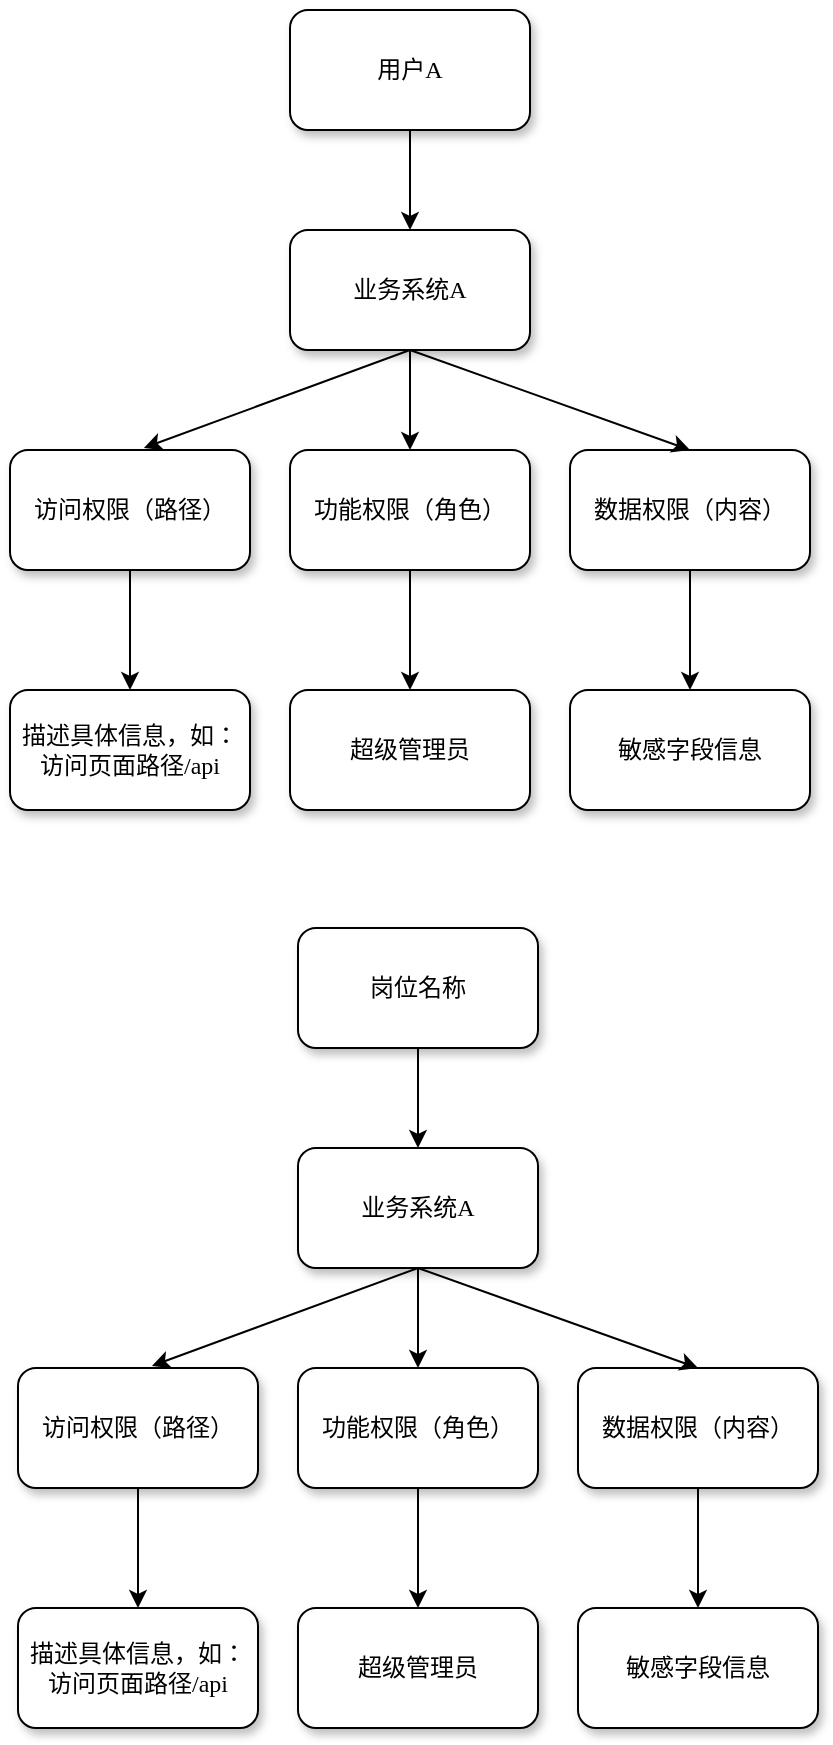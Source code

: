 <mxfile version="24.7.7" pages="11">
  <diagram name="Page-1" id="_wjpSSjuMNR0HVLs08sE">
    <mxGraphModel dx="1434" dy="746" grid="0" gridSize="10" guides="1" tooltips="1" connect="1" arrows="1" fold="1" page="1" pageScale="1" pageWidth="827" pageHeight="1169" math="0" shadow="0">
      <root>
        <mxCell id="0" />
        <mxCell id="1" parent="0" />
        <mxCell id="aOuRr2tHMaHx4UVQ0sJH-13" value="用户A" style="whiteSpace=wrap;html=1;rounded=1;shadow=1;labelBackgroundColor=none;strokeWidth=1;fontFamily=Verdana;fontSize=12;align=center;" parent="1" vertex="1">
          <mxGeometry x="300" y="60" width="120" height="60" as="geometry" />
        </mxCell>
        <mxCell id="aOuRr2tHMaHx4UVQ0sJH-14" value="业务系统A" style="whiteSpace=wrap;html=1;rounded=1;shadow=1;labelBackgroundColor=none;strokeWidth=1;fontFamily=Verdana;fontSize=12;align=center;" parent="1" vertex="1">
          <mxGeometry x="300" y="170" width="120" height="60" as="geometry" />
        </mxCell>
        <mxCell id="aOuRr2tHMaHx4UVQ0sJH-41" style="rounded=0;orthogonalLoop=1;jettySize=auto;html=1;exitX=0.5;exitY=1;exitDx=0;exitDy=0;entryX=0.5;entryY=0;entryDx=0;entryDy=0;" parent="1" source="aOuRr2tHMaHx4UVQ0sJH-13" target="aOuRr2tHMaHx4UVQ0sJH-14" edge="1">
          <mxGeometry relative="1" as="geometry" />
        </mxCell>
        <mxCell id="aOuRr2tHMaHx4UVQ0sJH-43" value="访问权限（路径）" style="whiteSpace=wrap;html=1;rounded=1;shadow=1;labelBackgroundColor=none;strokeWidth=1;fontFamily=Verdana;fontSize=12;align=center;" parent="1" vertex="1">
          <mxGeometry x="160" y="280" width="120" height="60" as="geometry" />
        </mxCell>
        <mxCell id="aOuRr2tHMaHx4UVQ0sJH-44" style="rounded=0;orthogonalLoop=1;jettySize=auto;html=1;exitX=0.5;exitY=1;exitDx=0;exitDy=0;entryX=0.558;entryY=-0.017;entryDx=0;entryDy=0;entryPerimeter=0;" parent="1" source="aOuRr2tHMaHx4UVQ0sJH-14" target="aOuRr2tHMaHx4UVQ0sJH-43" edge="1">
          <mxGeometry relative="1" as="geometry" />
        </mxCell>
        <mxCell id="aOuRr2tHMaHx4UVQ0sJH-45" value="功能权限（角色）" style="whiteSpace=wrap;html=1;rounded=1;shadow=1;labelBackgroundColor=none;strokeWidth=1;fontFamily=Verdana;fontSize=12;align=center;" parent="1" vertex="1">
          <mxGeometry x="300" y="280" width="120" height="60" as="geometry" />
        </mxCell>
        <mxCell id="aOuRr2tHMaHx4UVQ0sJH-46" style="rounded=0;orthogonalLoop=1;jettySize=auto;html=1;exitX=0.5;exitY=1;exitDx=0;exitDy=0;entryX=0.5;entryY=0;entryDx=0;entryDy=0;" parent="1" source="aOuRr2tHMaHx4UVQ0sJH-14" target="aOuRr2tHMaHx4UVQ0sJH-45" edge="1">
          <mxGeometry relative="1" as="geometry" />
        </mxCell>
        <mxCell id="aOuRr2tHMaHx4UVQ0sJH-47" value="数据权限（内容）" style="whiteSpace=wrap;html=1;rounded=1;shadow=1;labelBackgroundColor=none;strokeWidth=1;fontFamily=Verdana;fontSize=12;align=center;" parent="1" vertex="1">
          <mxGeometry x="440" y="280" width="120" height="60" as="geometry" />
        </mxCell>
        <mxCell id="aOuRr2tHMaHx4UVQ0sJH-48" style="rounded=0;orthogonalLoop=1;jettySize=auto;html=1;exitX=0.5;exitY=1;exitDx=0;exitDy=0;entryX=0.5;entryY=0;entryDx=0;entryDy=0;" parent="1" source="aOuRr2tHMaHx4UVQ0sJH-14" target="aOuRr2tHMaHx4UVQ0sJH-47" edge="1">
          <mxGeometry relative="1" as="geometry" />
        </mxCell>
        <mxCell id="aOuRr2tHMaHx4UVQ0sJH-49" value="描述具体信息，如：访问页面路径/api" style="whiteSpace=wrap;html=1;rounded=1;shadow=1;labelBackgroundColor=none;strokeWidth=1;fontFamily=Verdana;fontSize=12;align=center;" parent="1" vertex="1">
          <mxGeometry x="160" y="400" width="120" height="60" as="geometry" />
        </mxCell>
        <mxCell id="aOuRr2tHMaHx4UVQ0sJH-52" style="edgeStyle=orthogonalEdgeStyle;rounded=0;orthogonalLoop=1;jettySize=auto;html=1;exitX=0.5;exitY=1;exitDx=0;exitDy=0;entryX=0.5;entryY=0;entryDx=0;entryDy=0;" parent="1" source="aOuRr2tHMaHx4UVQ0sJH-43" target="aOuRr2tHMaHx4UVQ0sJH-49" edge="1">
          <mxGeometry relative="1" as="geometry" />
        </mxCell>
        <mxCell id="aOuRr2tHMaHx4UVQ0sJH-50" value="超级管理员" style="whiteSpace=wrap;html=1;rounded=1;shadow=1;labelBackgroundColor=none;strokeWidth=1;fontFamily=Verdana;fontSize=12;align=center;" parent="1" vertex="1">
          <mxGeometry x="300" y="400" width="120" height="60" as="geometry" />
        </mxCell>
        <mxCell id="aOuRr2tHMaHx4UVQ0sJH-53" style="edgeStyle=orthogonalEdgeStyle;rounded=0;orthogonalLoop=1;jettySize=auto;html=1;exitX=0.5;exitY=1;exitDx=0;exitDy=0;" parent="1" source="aOuRr2tHMaHx4UVQ0sJH-45" target="aOuRr2tHMaHx4UVQ0sJH-50" edge="1">
          <mxGeometry relative="1" as="geometry" />
        </mxCell>
        <mxCell id="aOuRr2tHMaHx4UVQ0sJH-51" value="敏感字段信息" style="whiteSpace=wrap;html=1;rounded=1;shadow=1;labelBackgroundColor=none;strokeWidth=1;fontFamily=Verdana;fontSize=12;align=center;" parent="1" vertex="1">
          <mxGeometry x="440" y="400" width="120" height="60" as="geometry" />
        </mxCell>
        <mxCell id="aOuRr2tHMaHx4UVQ0sJH-55" style="edgeStyle=orthogonalEdgeStyle;rounded=0;orthogonalLoop=1;jettySize=auto;html=1;exitX=0.5;exitY=1;exitDx=0;exitDy=0;entryX=0.5;entryY=0;entryDx=0;entryDy=0;" parent="1" source="aOuRr2tHMaHx4UVQ0sJH-47" target="aOuRr2tHMaHx4UVQ0sJH-51" edge="1">
          <mxGeometry relative="1" as="geometry" />
        </mxCell>
        <mxCell id="aOuRr2tHMaHx4UVQ0sJH-57" value="岗位名称" style="whiteSpace=wrap;html=1;rounded=1;shadow=1;labelBackgroundColor=none;strokeWidth=1;fontFamily=Verdana;fontSize=12;align=center;" parent="1" vertex="1">
          <mxGeometry x="304" y="519" width="120" height="60" as="geometry" />
        </mxCell>
        <mxCell id="aOuRr2tHMaHx4UVQ0sJH-58" value="业务系统A" style="whiteSpace=wrap;html=1;rounded=1;shadow=1;labelBackgroundColor=none;strokeWidth=1;fontFamily=Verdana;fontSize=12;align=center;" parent="1" vertex="1">
          <mxGeometry x="304" y="629" width="120" height="60" as="geometry" />
        </mxCell>
        <mxCell id="aOuRr2tHMaHx4UVQ0sJH-59" style="rounded=0;orthogonalLoop=1;jettySize=auto;html=1;exitX=0.5;exitY=1;exitDx=0;exitDy=0;entryX=0.5;entryY=0;entryDx=0;entryDy=0;" parent="1" source="aOuRr2tHMaHx4UVQ0sJH-57" target="aOuRr2tHMaHx4UVQ0sJH-58" edge="1">
          <mxGeometry relative="1" as="geometry" />
        </mxCell>
        <mxCell id="aOuRr2tHMaHx4UVQ0sJH-60" value="访问权限（路径）" style="whiteSpace=wrap;html=1;rounded=1;shadow=1;labelBackgroundColor=none;strokeWidth=1;fontFamily=Verdana;fontSize=12;align=center;" parent="1" vertex="1">
          <mxGeometry x="164" y="739" width="120" height="60" as="geometry" />
        </mxCell>
        <mxCell id="aOuRr2tHMaHx4UVQ0sJH-61" style="rounded=0;orthogonalLoop=1;jettySize=auto;html=1;exitX=0.5;exitY=1;exitDx=0;exitDy=0;entryX=0.558;entryY=-0.017;entryDx=0;entryDy=0;entryPerimeter=0;" parent="1" source="aOuRr2tHMaHx4UVQ0sJH-58" target="aOuRr2tHMaHx4UVQ0sJH-60" edge="1">
          <mxGeometry relative="1" as="geometry" />
        </mxCell>
        <mxCell id="aOuRr2tHMaHx4UVQ0sJH-62" value="功能权限（角色）" style="whiteSpace=wrap;html=1;rounded=1;shadow=1;labelBackgroundColor=none;strokeWidth=1;fontFamily=Verdana;fontSize=12;align=center;" parent="1" vertex="1">
          <mxGeometry x="304" y="739" width="120" height="60" as="geometry" />
        </mxCell>
        <mxCell id="aOuRr2tHMaHx4UVQ0sJH-63" style="rounded=0;orthogonalLoop=1;jettySize=auto;html=1;exitX=0.5;exitY=1;exitDx=0;exitDy=0;entryX=0.5;entryY=0;entryDx=0;entryDy=0;" parent="1" source="aOuRr2tHMaHx4UVQ0sJH-58" target="aOuRr2tHMaHx4UVQ0sJH-62" edge="1">
          <mxGeometry relative="1" as="geometry" />
        </mxCell>
        <mxCell id="aOuRr2tHMaHx4UVQ0sJH-64" value="数据权限（内容）" style="whiteSpace=wrap;html=1;rounded=1;shadow=1;labelBackgroundColor=none;strokeWidth=1;fontFamily=Verdana;fontSize=12;align=center;" parent="1" vertex="1">
          <mxGeometry x="444" y="739" width="120" height="60" as="geometry" />
        </mxCell>
        <mxCell id="aOuRr2tHMaHx4UVQ0sJH-65" style="rounded=0;orthogonalLoop=1;jettySize=auto;html=1;exitX=0.5;exitY=1;exitDx=0;exitDy=0;entryX=0.5;entryY=0;entryDx=0;entryDy=0;" parent="1" source="aOuRr2tHMaHx4UVQ0sJH-58" target="aOuRr2tHMaHx4UVQ0sJH-64" edge="1">
          <mxGeometry relative="1" as="geometry" />
        </mxCell>
        <mxCell id="aOuRr2tHMaHx4UVQ0sJH-66" value="描述具体信息，如：访问页面路径/api" style="whiteSpace=wrap;html=1;rounded=1;shadow=1;labelBackgroundColor=none;strokeWidth=1;fontFamily=Verdana;fontSize=12;align=center;" parent="1" vertex="1">
          <mxGeometry x="164" y="859" width="120" height="60" as="geometry" />
        </mxCell>
        <mxCell id="aOuRr2tHMaHx4UVQ0sJH-67" style="edgeStyle=orthogonalEdgeStyle;rounded=0;orthogonalLoop=1;jettySize=auto;html=1;exitX=0.5;exitY=1;exitDx=0;exitDy=0;entryX=0.5;entryY=0;entryDx=0;entryDy=0;" parent="1" source="aOuRr2tHMaHx4UVQ0sJH-60" target="aOuRr2tHMaHx4UVQ0sJH-66" edge="1">
          <mxGeometry relative="1" as="geometry" />
        </mxCell>
        <mxCell id="aOuRr2tHMaHx4UVQ0sJH-68" value="超级管理员" style="whiteSpace=wrap;html=1;rounded=1;shadow=1;labelBackgroundColor=none;strokeWidth=1;fontFamily=Verdana;fontSize=12;align=center;" parent="1" vertex="1">
          <mxGeometry x="304" y="859" width="120" height="60" as="geometry" />
        </mxCell>
        <mxCell id="aOuRr2tHMaHx4UVQ0sJH-69" style="edgeStyle=orthogonalEdgeStyle;rounded=0;orthogonalLoop=1;jettySize=auto;html=1;exitX=0.5;exitY=1;exitDx=0;exitDy=0;" parent="1" source="aOuRr2tHMaHx4UVQ0sJH-62" target="aOuRr2tHMaHx4UVQ0sJH-68" edge="1">
          <mxGeometry relative="1" as="geometry" />
        </mxCell>
        <mxCell id="aOuRr2tHMaHx4UVQ0sJH-70" value="敏感字段信息" style="whiteSpace=wrap;html=1;rounded=1;shadow=1;labelBackgroundColor=none;strokeWidth=1;fontFamily=Verdana;fontSize=12;align=center;" parent="1" vertex="1">
          <mxGeometry x="444" y="859" width="120" height="60" as="geometry" />
        </mxCell>
        <mxCell id="aOuRr2tHMaHx4UVQ0sJH-71" style="edgeStyle=orthogonalEdgeStyle;rounded=0;orthogonalLoop=1;jettySize=auto;html=1;exitX=0.5;exitY=1;exitDx=0;exitDy=0;entryX=0.5;entryY=0;entryDx=0;entryDy=0;" parent="1" source="aOuRr2tHMaHx4UVQ0sJH-64" target="aOuRr2tHMaHx4UVQ0sJH-70" edge="1">
          <mxGeometry relative="1" as="geometry" />
        </mxCell>
      </root>
    </mxGraphModel>
  </diagram>
  <diagram name="权限模型" id="ZsyeyGobFazy9xXrwwQx">
    <mxGraphModel dx="1434" dy="746" grid="0" gridSize="10" guides="1" tooltips="1" connect="1" arrows="1" fold="1" page="1" pageScale="1" pageWidth="827" pageHeight="1169" math="0" shadow="0">
      <root>
        <mxCell id="0" />
        <mxCell id="1" parent="0" />
        <mxCell id="aOuRr2tHMaHx4UVQ0sJH-13" value="用户A" style="whiteSpace=wrap;html=1;rounded=1;shadow=1;labelBackgroundColor=none;strokeWidth=1;fontFamily=Verdana;fontSize=12;align=center;" parent="1" vertex="1">
          <mxGeometry x="300" y="60" width="120" height="60" as="geometry" />
        </mxCell>
        <mxCell id="aOuRr2tHMaHx4UVQ0sJH-14" value="业务系统A" style="whiteSpace=wrap;html=1;rounded=1;shadow=1;labelBackgroundColor=none;strokeWidth=1;fontFamily=Verdana;fontSize=12;align=center;" parent="1" vertex="1">
          <mxGeometry x="300" y="170" width="120" height="60" as="geometry" />
        </mxCell>
        <mxCell id="aOuRr2tHMaHx4UVQ0sJH-41" style="rounded=0;orthogonalLoop=1;jettySize=auto;html=1;exitX=0.5;exitY=1;exitDx=0;exitDy=0;entryX=0.5;entryY=0;entryDx=0;entryDy=0;" parent="1" source="aOuRr2tHMaHx4UVQ0sJH-13" target="aOuRr2tHMaHx4UVQ0sJH-14" edge="1">
          <mxGeometry relative="1" as="geometry" />
        </mxCell>
        <mxCell id="aOuRr2tHMaHx4UVQ0sJH-43" value="访问权限（路径）" style="whiteSpace=wrap;html=1;rounded=1;shadow=1;labelBackgroundColor=none;strokeWidth=1;fontFamily=Verdana;fontSize=12;align=center;" parent="1" vertex="1">
          <mxGeometry x="160" y="280" width="120" height="60" as="geometry" />
        </mxCell>
        <mxCell id="aOuRr2tHMaHx4UVQ0sJH-44" style="rounded=0;orthogonalLoop=1;jettySize=auto;html=1;exitX=0.5;exitY=1;exitDx=0;exitDy=0;entryX=0.558;entryY=-0.017;entryDx=0;entryDy=0;entryPerimeter=0;" parent="1" source="aOuRr2tHMaHx4UVQ0sJH-14" target="aOuRr2tHMaHx4UVQ0sJH-43" edge="1">
          <mxGeometry relative="1" as="geometry" />
        </mxCell>
        <mxCell id="aOuRr2tHMaHx4UVQ0sJH-45" value="功能权限（角色）" style="whiteSpace=wrap;html=1;rounded=1;shadow=1;labelBackgroundColor=none;strokeWidth=1;fontFamily=Verdana;fontSize=12;align=center;" parent="1" vertex="1">
          <mxGeometry x="300" y="280" width="120" height="60" as="geometry" />
        </mxCell>
        <mxCell id="aOuRr2tHMaHx4UVQ0sJH-46" style="rounded=0;orthogonalLoop=1;jettySize=auto;html=1;exitX=0.5;exitY=1;exitDx=0;exitDy=0;entryX=0.5;entryY=0;entryDx=0;entryDy=0;" parent="1" source="aOuRr2tHMaHx4UVQ0sJH-14" target="aOuRr2tHMaHx4UVQ0sJH-45" edge="1">
          <mxGeometry relative="1" as="geometry" />
        </mxCell>
        <mxCell id="aOuRr2tHMaHx4UVQ0sJH-47" value="数据权限（内容）" style="whiteSpace=wrap;html=1;rounded=1;shadow=1;labelBackgroundColor=none;strokeWidth=1;fontFamily=Verdana;fontSize=12;align=center;" parent="1" vertex="1">
          <mxGeometry x="440" y="280" width="120" height="60" as="geometry" />
        </mxCell>
        <mxCell id="aOuRr2tHMaHx4UVQ0sJH-48" style="rounded=0;orthogonalLoop=1;jettySize=auto;html=1;exitX=0.5;exitY=1;exitDx=0;exitDy=0;entryX=0.5;entryY=0;entryDx=0;entryDy=0;" parent="1" source="aOuRr2tHMaHx4UVQ0sJH-14" target="aOuRr2tHMaHx4UVQ0sJH-47" edge="1">
          <mxGeometry relative="1" as="geometry" />
        </mxCell>
        <mxCell id="aOuRr2tHMaHx4UVQ0sJH-49" value="描述具体信息，如：访问页面路径/api" style="whiteSpace=wrap;html=1;rounded=1;shadow=1;labelBackgroundColor=none;strokeWidth=1;fontFamily=Verdana;fontSize=12;align=center;" parent="1" vertex="1">
          <mxGeometry x="160" y="400" width="120" height="60" as="geometry" />
        </mxCell>
        <mxCell id="aOuRr2tHMaHx4UVQ0sJH-52" style="edgeStyle=orthogonalEdgeStyle;rounded=0;orthogonalLoop=1;jettySize=auto;html=1;exitX=0.5;exitY=1;exitDx=0;exitDy=0;entryX=0.5;entryY=0;entryDx=0;entryDy=0;" parent="1" source="aOuRr2tHMaHx4UVQ0sJH-43" target="aOuRr2tHMaHx4UVQ0sJH-49" edge="1">
          <mxGeometry relative="1" as="geometry" />
        </mxCell>
        <mxCell id="aOuRr2tHMaHx4UVQ0sJH-50" value="超级管理员" style="whiteSpace=wrap;html=1;rounded=1;shadow=1;labelBackgroundColor=none;strokeWidth=1;fontFamily=Verdana;fontSize=12;align=center;" parent="1" vertex="1">
          <mxGeometry x="300" y="400" width="120" height="60" as="geometry" />
        </mxCell>
        <mxCell id="aOuRr2tHMaHx4UVQ0sJH-53" style="edgeStyle=orthogonalEdgeStyle;rounded=0;orthogonalLoop=1;jettySize=auto;html=1;exitX=0.5;exitY=1;exitDx=0;exitDy=0;" parent="1" source="aOuRr2tHMaHx4UVQ0sJH-45" target="aOuRr2tHMaHx4UVQ0sJH-50" edge="1">
          <mxGeometry relative="1" as="geometry" />
        </mxCell>
        <mxCell id="aOuRr2tHMaHx4UVQ0sJH-51" value="敏感字段信息" style="whiteSpace=wrap;html=1;rounded=1;shadow=1;labelBackgroundColor=none;strokeWidth=1;fontFamily=Verdana;fontSize=12;align=center;" parent="1" vertex="1">
          <mxGeometry x="440" y="400" width="120" height="60" as="geometry" />
        </mxCell>
        <mxCell id="aOuRr2tHMaHx4UVQ0sJH-55" style="edgeStyle=orthogonalEdgeStyle;rounded=0;orthogonalLoop=1;jettySize=auto;html=1;exitX=0.5;exitY=1;exitDx=0;exitDy=0;entryX=0.5;entryY=0;entryDx=0;entryDy=0;" parent="1" source="aOuRr2tHMaHx4UVQ0sJH-47" target="aOuRr2tHMaHx4UVQ0sJH-51" edge="1">
          <mxGeometry relative="1" as="geometry" />
        </mxCell>
        <mxCell id="aOuRr2tHMaHx4UVQ0sJH-57" value="岗位名称" style="whiteSpace=wrap;html=1;rounded=1;shadow=1;labelBackgroundColor=none;strokeWidth=1;fontFamily=Verdana;fontSize=12;align=center;" parent="1" vertex="1">
          <mxGeometry x="304" y="519" width="120" height="60" as="geometry" />
        </mxCell>
        <mxCell id="aOuRr2tHMaHx4UVQ0sJH-58" value="业务系统A" style="whiteSpace=wrap;html=1;rounded=1;shadow=1;labelBackgroundColor=none;strokeWidth=1;fontFamily=Verdana;fontSize=12;align=center;" parent="1" vertex="1">
          <mxGeometry x="304" y="629" width="120" height="60" as="geometry" />
        </mxCell>
        <mxCell id="aOuRr2tHMaHx4UVQ0sJH-59" style="rounded=0;orthogonalLoop=1;jettySize=auto;html=1;exitX=0.5;exitY=1;exitDx=0;exitDy=0;entryX=0.5;entryY=0;entryDx=0;entryDy=0;" parent="1" source="aOuRr2tHMaHx4UVQ0sJH-57" target="aOuRr2tHMaHx4UVQ0sJH-58" edge="1">
          <mxGeometry relative="1" as="geometry" />
        </mxCell>
        <mxCell id="aOuRr2tHMaHx4UVQ0sJH-60" value="访问权限（路径）" style="whiteSpace=wrap;html=1;rounded=1;shadow=1;labelBackgroundColor=none;strokeWidth=1;fontFamily=Verdana;fontSize=12;align=center;" parent="1" vertex="1">
          <mxGeometry x="164" y="739" width="120" height="60" as="geometry" />
        </mxCell>
        <mxCell id="aOuRr2tHMaHx4UVQ0sJH-61" style="rounded=0;orthogonalLoop=1;jettySize=auto;html=1;exitX=0.5;exitY=1;exitDx=0;exitDy=0;entryX=0.558;entryY=-0.017;entryDx=0;entryDy=0;entryPerimeter=0;" parent="1" source="aOuRr2tHMaHx4UVQ0sJH-58" target="aOuRr2tHMaHx4UVQ0sJH-60" edge="1">
          <mxGeometry relative="1" as="geometry" />
        </mxCell>
        <mxCell id="aOuRr2tHMaHx4UVQ0sJH-62" value="功能权限（角色）" style="whiteSpace=wrap;html=1;rounded=1;shadow=1;labelBackgroundColor=none;strokeWidth=1;fontFamily=Verdana;fontSize=12;align=center;" parent="1" vertex="1">
          <mxGeometry x="304" y="739" width="120" height="60" as="geometry" />
        </mxCell>
        <mxCell id="aOuRr2tHMaHx4UVQ0sJH-63" style="rounded=0;orthogonalLoop=1;jettySize=auto;html=1;exitX=0.5;exitY=1;exitDx=0;exitDy=0;entryX=0.5;entryY=0;entryDx=0;entryDy=0;" parent="1" source="aOuRr2tHMaHx4UVQ0sJH-58" target="aOuRr2tHMaHx4UVQ0sJH-62" edge="1">
          <mxGeometry relative="1" as="geometry" />
        </mxCell>
        <mxCell id="aOuRr2tHMaHx4UVQ0sJH-64" value="数据权限（内容）" style="whiteSpace=wrap;html=1;rounded=1;shadow=1;labelBackgroundColor=none;strokeWidth=1;fontFamily=Verdana;fontSize=12;align=center;" parent="1" vertex="1">
          <mxGeometry x="444" y="739" width="120" height="60" as="geometry" />
        </mxCell>
        <mxCell id="aOuRr2tHMaHx4UVQ0sJH-65" style="rounded=0;orthogonalLoop=1;jettySize=auto;html=1;exitX=0.5;exitY=1;exitDx=0;exitDy=0;entryX=0.5;entryY=0;entryDx=0;entryDy=0;" parent="1" source="aOuRr2tHMaHx4UVQ0sJH-58" target="aOuRr2tHMaHx4UVQ0sJH-64" edge="1">
          <mxGeometry relative="1" as="geometry" />
        </mxCell>
        <mxCell id="aOuRr2tHMaHx4UVQ0sJH-66" value="描述具体信息，如：访问页面路径/api" style="whiteSpace=wrap;html=1;rounded=1;shadow=1;labelBackgroundColor=none;strokeWidth=1;fontFamily=Verdana;fontSize=12;align=center;" parent="1" vertex="1">
          <mxGeometry x="164" y="859" width="120" height="60" as="geometry" />
        </mxCell>
        <mxCell id="aOuRr2tHMaHx4UVQ0sJH-67" style="edgeStyle=orthogonalEdgeStyle;rounded=0;orthogonalLoop=1;jettySize=auto;html=1;exitX=0.5;exitY=1;exitDx=0;exitDy=0;entryX=0.5;entryY=0;entryDx=0;entryDy=0;" parent="1" source="aOuRr2tHMaHx4UVQ0sJH-60" target="aOuRr2tHMaHx4UVQ0sJH-66" edge="1">
          <mxGeometry relative="1" as="geometry" />
        </mxCell>
        <mxCell id="aOuRr2tHMaHx4UVQ0sJH-68" value="超级管理员" style="whiteSpace=wrap;html=1;rounded=1;shadow=1;labelBackgroundColor=none;strokeWidth=1;fontFamily=Verdana;fontSize=12;align=center;" parent="1" vertex="1">
          <mxGeometry x="304" y="859" width="120" height="60" as="geometry" />
        </mxCell>
        <mxCell id="aOuRr2tHMaHx4UVQ0sJH-69" style="edgeStyle=orthogonalEdgeStyle;rounded=0;orthogonalLoop=1;jettySize=auto;html=1;exitX=0.5;exitY=1;exitDx=0;exitDy=0;" parent="1" source="aOuRr2tHMaHx4UVQ0sJH-62" target="aOuRr2tHMaHx4UVQ0sJH-68" edge="1">
          <mxGeometry relative="1" as="geometry" />
        </mxCell>
        <mxCell id="aOuRr2tHMaHx4UVQ0sJH-70" value="敏感字段信息" style="whiteSpace=wrap;html=1;rounded=1;shadow=1;labelBackgroundColor=none;strokeWidth=1;fontFamily=Verdana;fontSize=12;align=center;" parent="1" vertex="1">
          <mxGeometry x="444" y="859" width="120" height="60" as="geometry" />
        </mxCell>
        <mxCell id="aOuRr2tHMaHx4UVQ0sJH-71" style="edgeStyle=orthogonalEdgeStyle;rounded=0;orthogonalLoop=1;jettySize=auto;html=1;exitX=0.5;exitY=1;exitDx=0;exitDy=0;entryX=0.5;entryY=0;entryDx=0;entryDy=0;" parent="1" source="aOuRr2tHMaHx4UVQ0sJH-64" target="aOuRr2tHMaHx4UVQ0sJH-70" edge="1">
          <mxGeometry relative="1" as="geometry" />
        </mxCell>
      </root>
    </mxGraphModel>
  </diagram>
  <diagram name="审计工单处理模型" id="Kg1Q57pgo4TE5jfcBTD6">
    <mxGraphModel dx="1434" dy="746" grid="0" gridSize="10" guides="1" tooltips="1" connect="1" arrows="1" fold="1" page="1" pageScale="1" pageWidth="1169" pageHeight="1654" math="0" shadow="0">
      <root>
        <mxCell id="0" />
        <mxCell id="1" parent="0" />
        <mxCell id="s2pmBz0EQA_NH68rRGg0-1" value="" style="rounded=0;html=1;jettySize=auto;orthogonalLoop=1;fontSize=11;endArrow=block;endFill=0;endSize=8;strokeWidth=1;shadow=0;labelBackgroundColor=#FFFFFF;edgeStyle=orthogonalEdgeStyle;fontFamily=Helvetica;fontColor=#000000;" parent="1" source="s2pmBz0EQA_NH68rRGg0-2" target="s2pmBz0EQA_NH68rRGg0-5" edge="1">
          <mxGeometry relative="1" as="geometry" />
        </mxCell>
        <mxCell id="s2pmBz0EQA_NH68rRGg0-2" value="权限审计系统" style="rounded=1;whiteSpace=wrap;html=1;fontSize=12;glass=0;strokeWidth=1;shadow=0;fontFamily=Helvetica;fontColor=#000000;labelBackgroundColor=#FFFFFF;" parent="1" vertex="1">
          <mxGeometry x="497" y="108" width="120" height="40" as="geometry" />
        </mxCell>
        <mxCell id="s2pmBz0EQA_NH68rRGg0-3" value="转岗审计工单" style="rounded=0;html=1;jettySize=auto;orthogonalLoop=1;fontSize=11;endArrow=block;endFill=0;endSize=8;strokeWidth=1;shadow=0;labelBackgroundColor=#FFFFFF;edgeStyle=orthogonalEdgeStyle;verticalAlign=bottom;align=left;horizontal=1;labelPosition=right;verticalLabelPosition=top;spacingLeft=-7;fontFamily=Helvetica;fontColor=#000000;" parent="1" source="s2pmBz0EQA_NH68rRGg0-5" target="s2pmBz0EQA_NH68rRGg0-67" edge="1">
          <mxGeometry y="20" relative="1" as="geometry">
            <mxPoint as="offset" />
            <mxPoint x="557" y="327" as="targetPoint" />
          </mxGeometry>
        </mxCell>
        <mxCell id="s2pmBz0EQA_NH68rRGg0-4" value="冗余审计工单" style="edgeStyle=orthogonalEdgeStyle;rounded=0;html=1;jettySize=auto;orthogonalLoop=1;fontSize=11;endArrow=block;endFill=0;endSize=8;strokeWidth=1;shadow=0;labelBackgroundColor=#FFFFFF;verticalAlign=bottom;labelPosition=center;verticalLabelPosition=top;align=center;spacingRight=21;spacingBottom=-4;fontFamily=Helvetica;fontColor=#000000;" parent="1" source="s2pmBz0EQA_NH68rRGg0-5" target="GkjYCu7BsTKvTDadlEzq-1" edge="1">
          <mxGeometry y="10" relative="1" as="geometry">
            <mxPoint as="offset" />
            <mxPoint x="701" y="238" as="targetPoint" />
          </mxGeometry>
        </mxCell>
        <mxCell id="s2pmBz0EQA_NH68rRGg0-5" value="审计工单类型" style="rhombus;whiteSpace=wrap;html=1;shadow=0;fontFamily=Helvetica;fontSize=12;align=center;strokeWidth=1;spacing=6;spacingTop=-4;fontColor=#000000;labelBackgroundColor=#FFFFFF;" parent="1" vertex="1">
          <mxGeometry x="507" y="198" width="100" height="80" as="geometry" />
        </mxCell>
        <mxCell id="s2pmBz0EQA_NH68rRGg0-14" value="离职审计工单" style="edgeStyle=orthogonalEdgeStyle;rounded=0;html=1;jettySize=auto;orthogonalLoop=1;fontSize=11;endArrow=block;endFill=0;endSize=8;strokeWidth=1;shadow=0;labelBackgroundColor=#FFFFFF;exitX=0;exitY=0.5;exitDx=0;exitDy=0;entryX=0.5;entryY=0;entryDx=0;entryDy=0;editable=1;movable=1;resizable=1;rotatable=1;deletable=1;locked=0;connectable=1;verticalAlign=top;labelPosition=right;verticalLabelPosition=bottom;align=left;spacingBottom=6;spacingRight=7;fontFamily=Helvetica;fontColor=#000000;" parent="1" source="s2pmBz0EQA_NH68rRGg0-5" target="s2pmBz0EQA_NH68rRGg0-21" edge="1">
          <mxGeometry y="10" relative="1" as="geometry">
            <mxPoint as="offset" />
            <mxPoint x="617" y="248" as="sourcePoint" />
            <mxPoint x="409" y="284" as="targetPoint" />
          </mxGeometry>
        </mxCell>
        <mxCell id="s2pmBz0EQA_NH68rRGg0-26" style="edgeStyle=orthogonalEdgeStyle;rounded=0;orthogonalLoop=1;jettySize=auto;html=1;exitX=0.5;exitY=1;exitDx=0;exitDy=0;entryX=0.5;entryY=0;entryDx=0;entryDy=0;labelBackgroundColor=#FFFFFF;endArrow=block;align=left;verticalAlign=top;endFill=0;endSize=8;strokeWidth=1;shadow=0;spacingBottom=6;spacingRight=7;fontFamily=Helvetica;fontColor=#000000;" parent="1" source="s2pmBz0EQA_NH68rRGg0-20" target="s2pmBz0EQA_NH68rRGg0-25" edge="1">
          <mxGeometry relative="1" as="geometry" />
        </mxCell>
        <mxCell id="s2pmBz0EQA_NH68rRGg0-20" value="基于离职审计工单，回收用户所有权限" style="rounded=1;whiteSpace=wrap;html=1;fontSize=12;glass=0;strokeWidth=1;shadow=0;fontFamily=Helvetica;fontColor=#000000;labelBackgroundColor=#FFFFFF;" parent="1" vertex="1">
          <mxGeometry x="254" y="619" width="120" height="40" as="geometry" />
        </mxCell>
        <mxCell id="s2pmBz0EQA_NH68rRGg0-46" style="edgeStyle=orthogonalEdgeStyle;shape=connector;rounded=0;orthogonalLoop=1;jettySize=auto;html=1;exitX=0;exitY=0.5;exitDx=0;exitDy=0;entryX=0.5;entryY=0;entryDx=0;entryDy=0;shadow=0;labelBackgroundColor=#FFFFFF;strokeColor=default;strokeWidth=1;fontFamily=Helvetica;fontSize=11;fontColor=#000000;endArrow=block;endFill=0;endSize=8;" parent="1" source="s2pmBz0EQA_NH68rRGg0-21" target="s2pmBz0EQA_NH68rRGg0-30" edge="1">
          <mxGeometry relative="1" as="geometry" />
        </mxCell>
        <mxCell id="s2pmBz0EQA_NH68rRGg0-47" value="未离职" style="edgeLabel;html=1;align=right;verticalAlign=bottom;resizable=0;points=[];fontSize=11;fontFamily=Helvetica;fontColor=#000000;labelPosition=left;verticalLabelPosition=top;labelBackgroundColor=#FFFFFF;" parent="s2pmBz0EQA_NH68rRGg0-46" vertex="1" connectable="0">
          <mxGeometry x="-0.241" y="-1" relative="1" as="geometry">
            <mxPoint x="9" y="-1" as="offset" />
          </mxGeometry>
        </mxCell>
        <mxCell id="s2pmBz0EQA_NH68rRGg0-50" style="edgeStyle=orthogonalEdgeStyle;shape=connector;rounded=0;orthogonalLoop=1;jettySize=auto;html=1;exitX=0.5;exitY=1;exitDx=0;exitDy=0;shadow=0;labelBackgroundColor=#FFFFFF;strokeColor=default;strokeWidth=1;fontFamily=Helvetica;fontSize=11;fontColor=#000000;endArrow=block;endFill=0;endSize=8;" parent="1" source="s2pmBz0EQA_NH68rRGg0-21" target="s2pmBz0EQA_NH68rRGg0-20" edge="1">
          <mxGeometry relative="1" as="geometry" />
        </mxCell>
        <mxCell id="s2pmBz0EQA_NH68rRGg0-51" value="已离职" style="edgeLabel;html=1;align=center;verticalAlign=bottom;resizable=0;points=[];fontSize=11;fontFamily=Helvetica;fontColor=#000000;labelPosition=center;verticalLabelPosition=top;labelBackgroundColor=#FFFFFF;" parent="s2pmBz0EQA_NH68rRGg0-50" vertex="1" connectable="0">
          <mxGeometry x="-0.25" relative="1" as="geometry">
            <mxPoint y="1" as="offset" />
          </mxGeometry>
        </mxCell>
        <mxCell id="s2pmBz0EQA_NH68rRGg0-21" value="是否预离职" style="rhombus;whiteSpace=wrap;html=1;shadow=0;fontFamily=Helvetica;fontSize=12;align=center;strokeWidth=1;spacing=6;spacingTop=-4;fontColor=#000000;labelBackgroundColor=#FFFFFF;" parent="1" vertex="1">
          <mxGeometry x="264" y="365" width="100" height="80" as="geometry" />
        </mxCell>
        <mxCell id="s2pmBz0EQA_NH68rRGg0-27" style="edgeStyle=orthogonalEdgeStyle;rounded=0;orthogonalLoop=1;jettySize=auto;html=1;exitX=0.5;exitY=1;exitDx=0;exitDy=0;labelBackgroundColor=#FFFFFF;endArrow=block;align=left;verticalAlign=top;endFill=0;endSize=8;strokeWidth=1;shadow=0;spacingBottom=6;spacingRight=7;fontFamily=Helvetica;fontColor=#000000;" parent="1" source="s2pmBz0EQA_NH68rRGg0-25" target="s2pmBz0EQA_NH68rRGg0-28" edge="1">
          <mxGeometry relative="1" as="geometry">
            <mxPoint x="314" y="1028" as="targetPoint" />
          </mxGeometry>
        </mxCell>
        <mxCell id="s2pmBz0EQA_NH68rRGg0-25" value="生成权限回收结果结果通知用户的上级" style="rounded=1;whiteSpace=wrap;html=1;fontSize=12;glass=0;strokeWidth=1;shadow=0;fontFamily=Helvetica;fontColor=#000000;labelBackgroundColor=#FFFFFF;" parent="1" vertex="1">
          <mxGeometry x="254" y="785" width="120" height="40" as="geometry" />
        </mxCell>
        <mxCell id="s2pmBz0EQA_NH68rRGg0-28" value="结束" style="rounded=1;whiteSpace=wrap;html=1;fontSize=12;glass=0;strokeWidth=1;shadow=0;fontFamily=Helvetica;fontColor=#000000;labelBackgroundColor=#FFFFFF;" parent="1" vertex="1">
          <mxGeometry x="254" y="1027" width="120" height="40" as="geometry" />
        </mxCell>
        <mxCell id="s2pmBz0EQA_NH68rRGg0-29" style="edgeStyle=orthogonalEdgeStyle;rounded=0;orthogonalLoop=1;jettySize=auto;html=1;exitX=0.5;exitY=1;exitDx=0;exitDy=0;entryX=0.5;entryY=0;entryDx=0;entryDy=0;labelBackgroundColor=#FFFFFF;endArrow=block;align=left;verticalAlign=top;endFill=0;endSize=8;strokeWidth=1;shadow=0;spacingBottom=6;spacingRight=7;fontFamily=Helvetica;fontColor=#000000;" parent="1" source="s2pmBz0EQA_NH68rRGg0-30" target="s2pmBz0EQA_NH68rRGg0-32" edge="1">
          <mxGeometry relative="1" as="geometry" />
        </mxCell>
        <mxCell id="s2pmBz0EQA_NH68rRGg0-30" value="通知上级处理工单" style="rounded=1;whiteSpace=wrap;html=1;fontSize=12;glass=0;strokeWidth=1;shadow=0;fontFamily=Helvetica;fontColor=#000000;labelBackgroundColor=#FFFFFF;" parent="1" vertex="1">
          <mxGeometry x="78" y="478" width="120" height="40" as="geometry" />
        </mxCell>
        <mxCell id="s2pmBz0EQA_NH68rRGg0-31" style="edgeStyle=orthogonalEdgeStyle;rounded=0;orthogonalLoop=1;jettySize=auto;html=1;exitX=0.5;exitY=1;exitDx=0;exitDy=0;labelBackgroundColor=#FFFFFF;endArrow=block;align=left;verticalAlign=top;endFill=0;endSize=8;strokeWidth=1;shadow=0;spacingBottom=6;spacingRight=7;entryX=0.5;entryY=0;entryDx=0;entryDy=0;fontFamily=Helvetica;fontColor=#000000;" parent="1" source="s2pmBz0EQA_NH68rRGg0-32" target="s2pmBz0EQA_NH68rRGg0-37" edge="1">
          <mxGeometry relative="1" as="geometry">
            <mxPoint x="138" y="851" as="targetPoint" />
          </mxGeometry>
        </mxCell>
        <mxCell id="s2pmBz0EQA_NH68rRGg0-32" value="实时更新并回收上级已确认权限" style="rounded=1;whiteSpace=wrap;html=1;fontSize=12;glass=0;strokeWidth=1;shadow=0;fontFamily=Helvetica;fontColor=#000000;labelBackgroundColor=#FFFFFF;" parent="1" vertex="1">
          <mxGeometry x="78" y="684" width="120" height="40" as="geometry" />
        </mxCell>
        <mxCell id="s2pmBz0EQA_NH68rRGg0-48" style="shape=connector;rounded=0;orthogonalLoop=1;jettySize=auto;html=1;exitX=0.5;exitY=1;exitDx=0;exitDy=0;shadow=0;labelBackgroundColor=#FFFFFF;strokeColor=default;strokeWidth=1;fontFamily=Helvetica;fontSize=11;fontColor=#000000;endArrow=block;endFill=0;endSize=8;entryX=0;entryY=0.5;entryDx=0;entryDy=0;jumpStyle=arc;elbow=vertical;edgeStyle=orthogonalEdgeStyle;curved=1;" parent="1" source="s2pmBz0EQA_NH68rRGg0-37" target="s2pmBz0EQA_NH68rRGg0-21" edge="1">
          <mxGeometry relative="1" as="geometry">
            <mxPoint x="217" y="407" as="targetPoint" />
          </mxGeometry>
        </mxCell>
        <mxCell id="s2pmBz0EQA_NH68rRGg0-49" value="判断员工是否离职" style="edgeLabel;html=1;align=center;verticalAlign=middle;resizable=0;points=[];fontSize=11;fontFamily=Helvetica;fontColor=#000000;labelBackgroundColor=#FFFFFF;" parent="s2pmBz0EQA_NH68rRGg0-48" vertex="1" connectable="0">
          <mxGeometry x="0.227" y="-2" relative="1" as="geometry">
            <mxPoint y="-82" as="offset" />
          </mxGeometry>
        </mxCell>
        <mxCell id="s2pmBz0EQA_NH68rRGg0-37" value="T+1更新员工在职状态" style="rounded=1;whiteSpace=wrap;html=1;fontSize=12;glass=0;strokeWidth=1;shadow=0;fontFamily=Helvetica;fontColor=#000000;labelBackgroundColor=#FFFFFF;" parent="1" vertex="1">
          <mxGeometry x="78" y="886" width="120" height="40" as="geometry" />
        </mxCell>
        <mxCell id="s2pmBz0EQA_NH68rRGg0-69" style="edgeStyle=orthogonalEdgeStyle;shape=connector;rounded=0;orthogonalLoop=1;jettySize=auto;html=1;exitX=0.5;exitY=1;exitDx=0;exitDy=0;entryX=0.5;entryY=0;entryDx=0;entryDy=0;shadow=0;labelBackgroundColor=#FFFFFF;strokeColor=default;strokeWidth=1;fontFamily=Helvetica;fontSize=11;fontColor=#000000;endArrow=block;endFill=0;endSize=8;" parent="1" source="s2pmBz0EQA_NH68rRGg0-67" target="s2pmBz0EQA_NH68rRGg0-68" edge="1">
          <mxGeometry relative="1" as="geometry" />
        </mxCell>
        <mxCell id="s2pmBz0EQA_NH68rRGg0-67" value="设置工单每个处理节点的限期：七天" style="rounded=1;whiteSpace=wrap;html=1;fontSize=12;glass=0;strokeWidth=1;shadow=0;fontFamily=Helvetica;fontColor=#000000;labelBackgroundColor=#FFFFFF;" parent="1" vertex="1">
          <mxGeometry x="497" y="321" width="120" height="40" as="geometry" />
        </mxCell>
        <mxCell id="s2pmBz0EQA_NH68rRGg0-71" style="edgeStyle=orthogonalEdgeStyle;shape=connector;rounded=0;orthogonalLoop=1;jettySize=auto;html=1;exitX=0.5;exitY=1;exitDx=0;exitDy=0;shadow=0;labelBackgroundColor=#FFFFFF;strokeColor=default;strokeWidth=1;fontFamily=Helvetica;fontSize=11;fontColor=#000000;endArrow=block;endFill=0;endSize=8;" parent="1" source="s2pmBz0EQA_NH68rRGg0-68" target="s2pmBz0EQA_NH68rRGg0-70" edge="1">
          <mxGeometry relative="1" as="geometry" />
        </mxCell>
        <mxCell id="s2pmBz0EQA_NH68rRGg0-68" value="即时+工作日隔天提醒：用户处理工单" style="rounded=1;whiteSpace=wrap;html=1;fontSize=12;glass=0;strokeWidth=1;shadow=0;fontFamily=Helvetica;fontColor=#000000;labelBackgroundColor=#FFFFFF;" parent="1" vertex="1">
          <mxGeometry x="497" y="403" width="120" height="40" as="geometry" />
        </mxCell>
        <mxCell id="s2pmBz0EQA_NH68rRGg0-77" style="edgeStyle=orthogonalEdgeStyle;shape=connector;rounded=0;orthogonalLoop=1;jettySize=auto;html=1;exitX=0.5;exitY=1;exitDx=0;exitDy=0;shadow=0;labelBackgroundColor=#FFFFFF;strokeColor=default;strokeWidth=1;fontFamily=Helvetica;fontSize=11;fontColor=#000000;endArrow=block;endFill=0;endSize=8;horizontal=1;verticalAlign=top;textDirection=ltr;" parent="1" source="s2pmBz0EQA_NH68rRGg0-70" target="s2pmBz0EQA_NH68rRGg0-72" edge="1">
          <mxGeometry relative="1" as="geometry">
            <mxPoint x="557" y="619" as="targetPoint" />
          </mxGeometry>
        </mxCell>
        <mxCell id="s2pmBz0EQA_NH68rRGg0-79" value="保留部分权限" style="edgeLabel;html=1;align=center;verticalAlign=top;resizable=0;points=[];fontSize=11;fontFamily=Helvetica;fontColor=#000000;horizontal=0;labelPosition=center;verticalLabelPosition=bottom;rotation=90;labelBackgroundColor=#FFFFFF;" parent="s2pmBz0EQA_NH68rRGg0-77" vertex="1" connectable="0">
          <mxGeometry x="-0.192" y="-1" relative="1" as="geometry">
            <mxPoint x="1" y="-18" as="offset" />
          </mxGeometry>
        </mxCell>
        <mxCell id="s2pmBz0EQA_NH68rRGg0-83" style="edgeStyle=orthogonalEdgeStyle;shape=connector;rounded=0;orthogonalLoop=1;jettySize=auto;html=1;exitX=1;exitY=0.5;exitDx=0;exitDy=0;shadow=0;labelBackgroundColor=#FFFFFF;strokeColor=default;strokeWidth=1;fontFamily=Helvetica;fontSize=11;fontColor=#000000;endArrow=block;endFill=0;endSize=8;" parent="1" source="s2pmBz0EQA_NH68rRGg0-70" target="s2pmBz0EQA_NH68rRGg0-86" edge="1">
          <mxGeometry relative="1" as="geometry">
            <mxPoint x="689" y="648" as="targetPoint" />
          </mxGeometry>
        </mxCell>
        <mxCell id="s2pmBz0EQA_NH68rRGg0-84" value="请求回收全部&lt;br&gt;权限/用户处理超时" style="edgeLabel;html=1;align=center;verticalAlign=middle;resizable=0;points=[];fontSize=11;fontFamily=Helvetica;fontColor=#000000;labelBackgroundColor=#FFFFFF;" parent="s2pmBz0EQA_NH68rRGg0-83" vertex="1" connectable="0">
          <mxGeometry x="0.115" y="-4" relative="1" as="geometry">
            <mxPoint x="-1" y="21" as="offset" />
          </mxGeometry>
        </mxCell>
        <mxCell id="s2pmBz0EQA_NH68rRGg0-70" value="用户处理工单" style="rhombus;whiteSpace=wrap;html=1;shadow=0;fontFamily=Helvetica;fontSize=12;align=center;strokeWidth=1;spacing=6;spacingTop=-4;fontColor=#000000;labelBackgroundColor=#FFFFFF;" parent="1" vertex="1">
          <mxGeometry x="507" y="484" width="100" height="80" as="geometry" />
        </mxCell>
        <mxCell id="s2pmBz0EQA_NH68rRGg0-75" style="edgeStyle=orthogonalEdgeStyle;shape=connector;rounded=0;orthogonalLoop=1;jettySize=auto;html=1;exitX=0.5;exitY=1;exitDx=0;exitDy=0;shadow=0;labelBackgroundColor=#FFFFFF;strokeColor=default;strokeWidth=1;fontFamily=Helvetica;fontSize=11;fontColor=#000000;endArrow=block;endFill=0;endSize=8;" parent="1" source="s2pmBz0EQA_NH68rRGg0-72" target="s2pmBz0EQA_NH68rRGg0-74" edge="1">
          <mxGeometry relative="1" as="geometry" />
        </mxCell>
        <mxCell id="s2pmBz0EQA_NH68rRGg0-72" value="即时+工作日隔天提醒：上级审核工单" style="rounded=1;whiteSpace=wrap;html=1;fontSize=12;glass=0;strokeWidth=1;shadow=0;fontFamily=Helvetica;fontColor=#000000;labelBackgroundColor=#FFFFFF;" parent="1" vertex="1">
          <mxGeometry x="497" y="608" width="120" height="40" as="geometry" />
        </mxCell>
        <mxCell id="s2pmBz0EQA_NH68rRGg0-96" style="shape=connector;rounded=0;orthogonalLoop=1;jettySize=auto;html=1;exitX=0;exitY=0.5;exitDx=0;exitDy=0;entryX=0;entryY=0.5;entryDx=0;entryDy=0;shadow=0;labelBackgroundColor=#FFFFFF;strokeColor=default;strokeWidth=1;fontFamily=Helvetica;fontSize=11;fontColor=#000000;endArrow=block;endFill=0;endSize=8;edgeStyle=orthogonalEdgeStyle;curved=1;" parent="1" source="s2pmBz0EQA_NH68rRGg0-74" target="s2pmBz0EQA_NH68rRGg0-70" edge="1">
          <mxGeometry relative="1" as="geometry">
            <Array as="points">
              <mxPoint x="468" y="748" />
              <mxPoint x="468" y="524" />
            </Array>
          </mxGeometry>
        </mxCell>
        <mxCell id="s2pmBz0EQA_NH68rRGg0-97" value="上级驳回" style="edgeLabel;html=1;align=center;verticalAlign=middle;resizable=0;points=[];fontSize=11;fontFamily=Helvetica;fontColor=#000000;labelBackgroundColor=#FFFFFF;" parent="s2pmBz0EQA_NH68rRGg0-96" vertex="1" connectable="0">
          <mxGeometry x="0.142" y="-2" relative="1" as="geometry">
            <mxPoint x="13" y="76" as="offset" />
          </mxGeometry>
        </mxCell>
        <mxCell id="s2pmBz0EQA_NH68rRGg0-104" value="上级同意保留部分权限" style="edgeStyle=orthogonalEdgeStyle;shape=connector;rounded=0;orthogonalLoop=1;jettySize=auto;html=1;exitX=0.5;exitY=1;exitDx=0;exitDy=0;shadow=0;labelBackgroundColor=#FFFFFF;strokeColor=default;strokeWidth=1;fontFamily=Helvetica;fontSize=11;fontColor=#000000;endArrow=block;endFill=0;endSize=8;" parent="1" source="s2pmBz0EQA_NH68rRGg0-74" target="s2pmBz0EQA_NH68rRGg0-100" edge="1">
          <mxGeometry relative="1" as="geometry" />
        </mxCell>
        <mxCell id="s2pmBz0EQA_NH68rRGg0-105" style="edgeStyle=orthogonalEdgeStyle;shape=connector;rounded=0;orthogonalLoop=1;jettySize=auto;html=1;exitX=1;exitY=0.5;exitDx=0;exitDy=0;entryX=0;entryY=0.5;entryDx=0;entryDy=0;shadow=0;labelBackgroundColor=#FFFFFF;strokeColor=default;strokeWidth=1;fontFamily=Helvetica;fontSize=11;fontColor=#000000;endArrow=block;endFill=0;endSize=8;curved=1;" parent="1" source="s2pmBz0EQA_NH68rRGg0-74" target="s2pmBz0EQA_NH68rRGg0-86" edge="1">
          <mxGeometry relative="1" as="geometry" />
        </mxCell>
        <mxCell id="s2pmBz0EQA_NH68rRGg0-106" value="上级审核超时" style="edgeLabel;html=1;align=center;verticalAlign=middle;resizable=0;points=[];fontSize=11;fontFamily=Helvetica;fontColor=#000000;labelBackgroundColor=#FFFFFF;" parent="s2pmBz0EQA_NH68rRGg0-105" vertex="1" connectable="0">
          <mxGeometry x="0.488" y="4" relative="1" as="geometry">
            <mxPoint x="-10" y="-29" as="offset" />
          </mxGeometry>
        </mxCell>
        <mxCell id="s2pmBz0EQA_NH68rRGg0-74" value="上级审核工单" style="rhombus;whiteSpace=wrap;html=1;shadow=0;fontFamily=Helvetica;fontSize=12;align=center;strokeWidth=1;spacing=6;spacingTop=-4;fontColor=#000000;labelBackgroundColor=#FFFFFF;" parent="1" vertex="1">
          <mxGeometry x="507" y="708" width="100" height="80" as="geometry" />
        </mxCell>
        <mxCell id="s2pmBz0EQA_NH68rRGg0-108" style="edgeStyle=orthogonalEdgeStyle;shape=connector;rounded=0;orthogonalLoop=1;jettySize=auto;html=1;exitX=0.5;exitY=1;exitDx=0;exitDy=0;entryX=1;entryY=0.5;entryDx=0;entryDy=0;shadow=0;labelBackgroundColor=#FFFFFF;strokeColor=default;strokeWidth=1;fontFamily=Helvetica;fontSize=11;fontColor=#000000;endArrow=block;endFill=0;endSize=8;" parent="1" source="s2pmBz0EQA_NH68rRGg0-86" target="s2pmBz0EQA_NH68rRGg0-102" edge="1">
          <mxGeometry relative="1" as="geometry" />
        </mxCell>
        <mxCell id="s2pmBz0EQA_NH68rRGg0-86" value="回收用户转岗审计工单中所有的权限" style="rounded=1;whiteSpace=wrap;html=1;fontSize=12;glass=0;strokeWidth=1;shadow=0;fontFamily=Helvetica;fontColor=#000000;labelBackgroundColor=#FFFFFF;" parent="1" vertex="1">
          <mxGeometry x="648" y="785" width="120" height="40" as="geometry" />
        </mxCell>
        <mxCell id="s2pmBz0EQA_NH68rRGg0-99" style="edgeStyle=orthogonalEdgeStyle;rounded=0;orthogonalLoop=1;jettySize=auto;html=1;exitX=0.5;exitY=1;exitDx=0;exitDy=0;entryX=0.5;entryY=0;entryDx=0;entryDy=0;labelBackgroundColor=#FFFFFF;endArrow=block;align=left;verticalAlign=top;endFill=0;endSize=8;strokeWidth=1;shadow=0;spacingBottom=6;spacingRight=7;fontFamily=Helvetica;fontColor=#000000;" parent="1" source="s2pmBz0EQA_NH68rRGg0-100" target="s2pmBz0EQA_NH68rRGg0-102" edge="1">
          <mxGeometry relative="1" as="geometry" />
        </mxCell>
        <mxCell id="s2pmBz0EQA_NH68rRGg0-100" value="保留用户需要的权限，删除不保留部分" style="rounded=1;whiteSpace=wrap;html=1;fontSize=12;glass=0;strokeWidth=1;shadow=0;fontFamily=Helvetica;fontColor=#000000;labelBackgroundColor=#FFFFFF;" parent="1" vertex="1">
          <mxGeometry x="497" y="851" width="120" height="40" as="geometry" />
        </mxCell>
        <mxCell id="s2pmBz0EQA_NH68rRGg0-101" style="edgeStyle=orthogonalEdgeStyle;rounded=0;orthogonalLoop=1;jettySize=auto;html=1;exitX=0.5;exitY=1;exitDx=0;exitDy=0;labelBackgroundColor=#FFFFFF;endArrow=block;align=left;verticalAlign=top;endFill=0;endSize=8;strokeWidth=1;shadow=0;spacingBottom=6;spacingRight=7;fontFamily=Helvetica;fontColor=#000000;" parent="1" source="s2pmBz0EQA_NH68rRGg0-102" target="s2pmBz0EQA_NH68rRGg0-103" edge="1">
          <mxGeometry relative="1" as="geometry">
            <mxPoint x="432" y="1230" as="targetPoint" />
          </mxGeometry>
        </mxCell>
        <mxCell id="s2pmBz0EQA_NH68rRGg0-102" value="生成权限回收结果结果通知用户的上级" style="rounded=1;whiteSpace=wrap;html=1;fontSize=12;glass=0;strokeWidth=1;shadow=0;fontFamily=Helvetica;fontColor=#000000;labelBackgroundColor=#FFFFFF;" parent="1" vertex="1">
          <mxGeometry x="497" y="939" width="120" height="40" as="geometry" />
        </mxCell>
        <mxCell id="s2pmBz0EQA_NH68rRGg0-103" value="结束" style="rounded=1;whiteSpace=wrap;html=1;fontSize=12;glass=0;strokeWidth=1;shadow=0;fontFamily=Helvetica;fontColor=#000000;labelBackgroundColor=#FFFFFF;" parent="1" vertex="1">
          <mxGeometry x="497" y="1027" width="120" height="40" as="geometry" />
        </mxCell>
        <mxCell id="GkjYCu7BsTKvTDadlEzq-5" style="edgeStyle=orthogonalEdgeStyle;shape=connector;rounded=0;orthogonalLoop=1;jettySize=auto;html=1;exitX=0.5;exitY=1;exitDx=0;exitDy=0;entryX=0.5;entryY=0;entryDx=0;entryDy=0;shadow=0;labelBackgroundColor=#FFFFFF;strokeColor=default;strokeWidth=1;fontFamily=Helvetica;fontSize=11;fontColor=#000000;endArrow=block;endFill=0;endSize=8;" parent="1" source="GkjYCu7BsTKvTDadlEzq-1" target="GkjYCu7BsTKvTDadlEzq-4" edge="1">
          <mxGeometry relative="1" as="geometry" />
        </mxCell>
        <mxCell id="GkjYCu7BsTKvTDadlEzq-1" value="合并分发给业务系统管理员" style="rounded=1;whiteSpace=wrap;html=1;fontSize=12;glass=0;strokeWidth=1;shadow=0;fontFamily=Helvetica;fontColor=#000000;labelBackgroundColor=#FFFFFF;" parent="1" vertex="1">
          <mxGeometry x="812" y="314" width="120" height="40" as="geometry" />
        </mxCell>
        <mxCell id="GkjYCu7BsTKvTDadlEzq-7" style="edgeStyle=orthogonalEdgeStyle;shape=connector;rounded=0;orthogonalLoop=1;jettySize=auto;html=1;exitX=0.5;exitY=1;exitDx=0;exitDy=0;entryX=0.5;entryY=0;entryDx=0;entryDy=0;shadow=0;labelBackgroundColor=#FFFFFF;strokeColor=default;strokeWidth=1;fontFamily=Helvetica;fontSize=11;fontColor=#000000;endArrow=block;endFill=0;endSize=8;" parent="1" source="GkjYCu7BsTKvTDadlEzq-4" target="GkjYCu7BsTKvTDadlEzq-6" edge="1">
          <mxGeometry relative="1" as="geometry" />
        </mxCell>
        <mxCell id="GkjYCu7BsTKvTDadlEzq-4" value="管理员处理工单" style="rounded=1;whiteSpace=wrap;html=1;fontSize=12;glass=0;strokeWidth=1;shadow=0;fontFamily=Helvetica;fontColor=#000000;labelBackgroundColor=#FFFFFF;" parent="1" vertex="1">
          <mxGeometry x="812" y="408" width="120" height="40" as="geometry" />
        </mxCell>
        <mxCell id="GkjYCu7BsTKvTDadlEzq-9" style="edgeStyle=orthogonalEdgeStyle;shape=connector;rounded=0;orthogonalLoop=1;jettySize=auto;html=1;exitX=0.5;exitY=1;exitDx=0;exitDy=0;shadow=0;labelBackgroundColor=#FFFFFF;strokeColor=default;strokeWidth=1;fontFamily=Helvetica;fontSize=11;fontColor=#000000;endArrow=block;endFill=0;endSize=8;" parent="1" source="GkjYCu7BsTKvTDadlEzq-6" target="GkjYCu7BsTKvTDadlEzq-8" edge="1">
          <mxGeometry relative="1" as="geometry" />
        </mxCell>
        <mxCell id="GkjYCu7BsTKvTDadlEzq-10" value="是" style="edgeLabel;html=1;align=center;verticalAlign=middle;resizable=0;points=[];fontSize=11;fontFamily=Helvetica;fontColor=#000000;labelBackgroundColor=#FFFFFF;" parent="GkjYCu7BsTKvTDadlEzq-9" vertex="1" connectable="0">
          <mxGeometry x="-0.258" y="-4" relative="1" as="geometry">
            <mxPoint x="25" y="4" as="offset" />
          </mxGeometry>
        </mxCell>
        <mxCell id="GkjYCu7BsTKvTDadlEzq-17" style="edgeStyle=orthogonalEdgeStyle;shape=connector;rounded=0;orthogonalLoop=1;jettySize=auto;html=1;exitX=1;exitY=0.5;exitDx=0;exitDy=0;shadow=0;labelBackgroundColor=#FFFFFF;strokeColor=default;strokeWidth=1;fontFamily=Helvetica;fontSize=11;fontColor=#000000;endArrow=block;endFill=0;endSize=8;" parent="1" source="GkjYCu7BsTKvTDadlEzq-6" target="GkjYCu7BsTKvTDadlEzq-16" edge="1">
          <mxGeometry relative="1" as="geometry" />
        </mxCell>
        <mxCell id="GkjYCu7BsTKvTDadlEzq-18" value="否" style="edgeLabel;html=1;align=center;verticalAlign=middle;resizable=0;points=[];fontSize=11;fontFamily=Helvetica;fontColor=#000000;labelBackgroundColor=#FFFFFF;" parent="GkjYCu7BsTKvTDadlEzq-17" vertex="1" connectable="0">
          <mxGeometry x="-0.527" y="-1" relative="1" as="geometry">
            <mxPoint x="-10" y="92" as="offset" />
          </mxGeometry>
        </mxCell>
        <mxCell id="GkjYCu7BsTKvTDadlEzq-6" value="回收用户权限" style="rhombus;whiteSpace=wrap;html=1;shadow=0;fontFamily=Helvetica;fontSize=12;align=center;strokeWidth=1;spacing=6;spacingTop=-4;fontColor=#000000;labelBackgroundColor=#FFFFFF;" parent="1" vertex="1">
          <mxGeometry x="822" y="524" width="100" height="80" as="geometry" />
        </mxCell>
        <mxCell id="GkjYCu7BsTKvTDadlEzq-13" style="edgeStyle=orthogonalEdgeStyle;shape=connector;rounded=0;orthogonalLoop=1;jettySize=auto;html=1;exitX=0.5;exitY=1;exitDx=0;exitDy=0;shadow=0;labelBackgroundColor=#FFFFFF;strokeColor=default;strokeWidth=1;fontFamily=Helvetica;fontSize=11;fontColor=#000000;endArrow=block;endFill=0;endSize=8;" parent="1" source="GkjYCu7BsTKvTDadlEzq-8" target="GkjYCu7BsTKvTDadlEzq-12" edge="1">
          <mxGeometry relative="1" as="geometry" />
        </mxCell>
        <mxCell id="GkjYCu7BsTKvTDadlEzq-8" value="基于工单处理结果，回收用户-系统权限" style="rounded=1;whiteSpace=wrap;html=1;fontSize=12;glass=0;strokeWidth=1;shadow=0;fontFamily=Helvetica;fontColor=#000000;labelBackgroundColor=#FFFFFF;" parent="1" vertex="1">
          <mxGeometry x="812" y="684" width="120" height="40" as="geometry" />
        </mxCell>
        <mxCell id="GkjYCu7BsTKvTDadlEzq-11" value="结束" style="rounded=1;whiteSpace=wrap;html=1;fontSize=12;glass=0;strokeWidth=1;shadow=0;fontFamily=Helvetica;fontColor=#000000;labelBackgroundColor=#FFFFFF;" parent="1" vertex="1">
          <mxGeometry x="812" y="1027" width="120" height="40" as="geometry" />
        </mxCell>
        <mxCell id="GkjYCu7BsTKvTDadlEzq-14" style="edgeStyle=orthogonalEdgeStyle;shape=connector;rounded=0;orthogonalLoop=1;jettySize=auto;html=1;exitX=0.5;exitY=1;exitDx=0;exitDy=0;shadow=0;labelBackgroundColor=#FFFFFF;strokeColor=default;strokeWidth=1;fontFamily=Helvetica;fontSize=11;fontColor=#000000;endArrow=block;endFill=0;endSize=8;" parent="1" source="GkjYCu7BsTKvTDadlEzq-12" target="GkjYCu7BsTKvTDadlEzq-11" edge="1">
          <mxGeometry relative="1" as="geometry" />
        </mxCell>
        <mxCell id="GkjYCu7BsTKvTDadlEzq-12" value="生成权限回收结果结果通知用户和管理员" style="rounded=1;whiteSpace=wrap;html=1;fontSize=12;glass=0;strokeWidth=1;shadow=0;fontFamily=Helvetica;fontColor=#000000;labelBackgroundColor=#FFFFFF;" parent="1" vertex="1">
          <mxGeometry x="812" y="844" width="120" height="40" as="geometry" />
        </mxCell>
        <mxCell id="GkjYCu7BsTKvTDadlEzq-16" value="无处理" style="rounded=1;whiteSpace=wrap;html=1;fontSize=12;glass=0;strokeWidth=1;shadow=0;fontFamily=Helvetica;fontColor=#000000;labelBackgroundColor=#FFFFFF;" parent="1" vertex="1">
          <mxGeometry x="964" y="1027" width="120" height="40" as="geometry" />
        </mxCell>
      </root>
    </mxGraphModel>
  </diagram>
  <diagram id="QtEkni_MVEvyDE_O-q8b" name="管控平台架构">
    <mxGraphModel dx="1434" dy="746" grid="0" gridSize="10" guides="1" tooltips="1" connect="1" arrows="1" fold="1" page="1" pageScale="1" pageWidth="1169" pageHeight="1654" background="#FFFFFF" math="0" shadow="0">
      <root>
        <mxCell id="0" />
        <mxCell id="1" parent="0" />
        <mxCell id="SNYw3X9gO8OW14RQmasI-14" value="" style="endArrow=none;dashed=1;html=1;rounded=0;" parent="1" edge="1">
          <mxGeometry width="50" height="50" relative="1" as="geometry">
            <mxPoint x="480" y="585" as="sourcePoint" />
            <mxPoint x="480" y="250" as="targetPoint" />
          </mxGeometry>
        </mxCell>
        <mxCell id="SNYw3X9gO8OW14RQmasI-25" value="&lt;font style=&quot;font-size: 14px;&quot;&gt;防火墙（网络权限）&lt;/font&gt;" style="rounded=0;whiteSpace=wrap;html=1;fillColor=#B3B3B3;" parent="1" vertex="1">
          <mxGeometry x="329" y="490" width="134" height="40" as="geometry" />
        </mxCell>
        <mxCell id="SNYw3X9gO8OW14RQmasI-26" value="&lt;font style=&quot;font-size: 14px;&quot;&gt;堡垒机（主机权限）&lt;/font&gt;" style="rounded=0;whiteSpace=wrap;html=1;fillColor=#97D077;" parent="1" vertex="1">
          <mxGeometry x="329" y="403" width="134" height="40" as="geometry" />
        </mxCell>
        <mxCell id="SNYw3X9gO8OW14RQmasI-27" value="&lt;font style=&quot;font-size: 14px;&quot;&gt;4A网关（域名权限）&lt;/font&gt;" style="rounded=0;whiteSpace=wrap;html=1;fillColor=#B3B3B3;" parent="1" vertex="1">
          <mxGeometry x="329" y="320" width="134" height="40" as="geometry" />
        </mxCell>
        <mxCell id="SNYw3X9gO8OW14RQmasI-34" style="edgeStyle=orthogonalEdgeStyle;rounded=0;orthogonalLoop=1;jettySize=auto;html=1;exitX=1;exitY=0.5;exitDx=0;exitDy=0;entryX=0;entryY=0.5;entryDx=0;entryDy=0;" parent="1" source="SNYw3X9gO8OW14RQmasI-28" target="SNYw3X9gO8OW14RQmasI-27" edge="1">
          <mxGeometry relative="1" as="geometry">
            <Array as="points">
              <mxPoint x="260" y="423" />
              <mxPoint x="260" y="340" />
            </Array>
          </mxGeometry>
        </mxCell>
        <mxCell id="SNYw3X9gO8OW14RQmasI-35" style="edgeStyle=orthogonalEdgeStyle;rounded=0;orthogonalLoop=1;jettySize=auto;html=1;exitX=1;exitY=0.5;exitDx=0;exitDy=0;entryX=0;entryY=0.5;entryDx=0;entryDy=0;" parent="1" source="SNYw3X9gO8OW14RQmasI-28" target="SNYw3X9gO8OW14RQmasI-26" edge="1">
          <mxGeometry relative="1" as="geometry" />
        </mxCell>
        <mxCell id="r7RvJ8bmAh-8YohJROw5-5" style="edgeStyle=orthogonalEdgeStyle;rounded=0;orthogonalLoop=1;jettySize=auto;html=1;exitX=1;exitY=0.5;exitDx=0;exitDy=0;entryX=0;entryY=0.5;entryDx=0;entryDy=0;" parent="1" source="SNYw3X9gO8OW14RQmasI-28" target="SNYw3X9gO8OW14RQmasI-25" edge="1">
          <mxGeometry relative="1" as="geometry">
            <Array as="points">
              <mxPoint x="273" y="423" />
              <mxPoint x="273" y="510" />
            </Array>
          </mxGeometry>
        </mxCell>
        <mxCell id="SNYw3X9gO8OW14RQmasI-28" value="&lt;font style=&quot;font-size: 14px;&quot;&gt;办公用户&lt;br&gt;&lt;/font&gt;" style="rounded=0;whiteSpace=wrap;html=1;" parent="1" vertex="1">
          <mxGeometry x="154" y="403" width="90" height="40" as="geometry" />
        </mxCell>
        <mxCell id="SNYw3X9gO8OW14RQmasI-38" value="WEB服务" style="text;html=1;align=center;verticalAlign=middle;resizable=0;points=[];autosize=1;strokeColor=none;fillColor=none;" parent="1" vertex="1">
          <mxGeometry x="244" y="310" width="70" height="30" as="geometry" />
        </mxCell>
        <mxCell id="SNYw3X9gO8OW14RQmasI-39" value="主机登录" style="text;html=1;align=center;verticalAlign=middle;resizable=0;points=[];autosize=1;strokeColor=none;fillColor=none;" parent="1" vertex="1">
          <mxGeometry x="265" y="390" width="70" height="30" as="geometry" />
        </mxCell>
        <mxCell id="SNYw3X9gO8OW14RQmasI-40" value="其他服务" style="text;html=1;align=center;verticalAlign=middle;resizable=0;points=[];autosize=1;strokeColor=none;fillColor=none;" parent="1" vertex="1">
          <mxGeometry x="265" y="470" width="70" height="30" as="geometry" />
        </mxCell>
        <mxCell id="SNYw3X9gO8OW14RQmasI-41" value="&lt;font style=&quot;font-size: 24px;&quot;&gt;访问权限&lt;/font&gt;" style="text;html=1;align=center;verticalAlign=middle;resizable=0;points=[];autosize=1;strokeColor=none;fillColor=none;" parent="1" vertex="1">
          <mxGeometry x="277" y="541" width="120" height="40" as="geometry" />
        </mxCell>
        <mxCell id="SNYw3X9gO8OW14RQmasI-42" value="&lt;font style=&quot;font-size: 14px;&quot;&gt;新权限&lt;/font&gt;" style="rounded=0;whiteSpace=wrap;html=1;fillColor=#97D077;" parent="1" vertex="1">
          <mxGeometry x="560" y="490" width="90" height="40" as="geometry" />
        </mxCell>
        <mxCell id="SNYw3X9gO8OW14RQmasI-43" value="&lt;font style=&quot;font-size: 24px;&quot;&gt;功能权限&lt;/font&gt;" style="text;html=1;align=center;verticalAlign=middle;resizable=0;points=[];autosize=1;strokeColor=none;fillColor=none;" parent="1" vertex="1">
          <mxGeometry x="545" y="541" width="120" height="40" as="geometry" />
        </mxCell>
        <mxCell id="SNYw3X9gO8OW14RQmasI-44" value="&lt;font style=&quot;font-size: 14px;&quot;&gt;人事系统&lt;/font&gt;" style="rounded=0;whiteSpace=wrap;html=1;fillColor=#FFFFFF;" parent="1" vertex="1">
          <mxGeometry x="500" y="320" width="90" height="40" as="geometry" />
        </mxCell>
        <mxCell id="SNYw3X9gO8OW14RQmasI-45" value="&lt;font style=&quot;font-size: 14px;&quot;&gt;薪酬系统&lt;/font&gt;" style="rounded=0;whiteSpace=wrap;html=1;fillColor=#FFFFFF;" parent="1" vertex="1">
          <mxGeometry x="500" y="370" width="90" height="40" as="geometry" />
        </mxCell>
        <mxCell id="SNYw3X9gO8OW14RQmasI-46" value="&lt;font style=&quot;font-size: 14px;&quot;&gt;资金系统&lt;/font&gt;" style="rounded=0;whiteSpace=wrap;html=1;fillColor=#FFFFFF;" parent="1" vertex="1">
          <mxGeometry x="500" y="425" width="90" height="40" as="geometry" />
        </mxCell>
        <mxCell id="SNYw3X9gO8OW14RQmasI-47" value="&lt;font style=&quot;font-size: 14px;&quot;&gt;新房交易&lt;/font&gt;" style="rounded=0;whiteSpace=wrap;html=1;fillColor=#FFFFFF;" parent="1" vertex="1">
          <mxGeometry x="615" y="320" width="90" height="40" as="geometry" />
        </mxCell>
        <mxCell id="SNYw3X9gO8OW14RQmasI-48" value="&lt;font style=&quot;font-size: 14px;&quot;&gt;新装修&lt;/font&gt;" style="rounded=0;whiteSpace=wrap;html=1;fillColor=#FFFFFF;" parent="1" vertex="1">
          <mxGeometry x="615" y="370" width="90" height="40" as="geometry" />
        </mxCell>
        <mxCell id="SNYw3X9gO8OW14RQmasI-49" value="&lt;span style=&quot;font-size: 14px;&quot;&gt;家装家居&lt;/span&gt;" style="rounded=0;whiteSpace=wrap;html=1;fillColor=#FFFFFF;" parent="1" vertex="1">
          <mxGeometry x="615" y="425" width="90" height="40" as="geometry" />
        </mxCell>
        <mxCell id="SNYw3X9gO8OW14RQmasI-50" value="" style="endArrow=none;dashed=1;html=1;rounded=0;" parent="1" edge="1">
          <mxGeometry width="50" height="50" relative="1" as="geometry">
            <mxPoint x="720" y="582.5" as="sourcePoint" />
            <mxPoint x="720" y="250" as="targetPoint" />
          </mxGeometry>
        </mxCell>
        <mxCell id="SNYw3X9gO8OW14RQmasI-51" value="&lt;font style=&quot;font-size: 24px;&quot;&gt;数据权限&lt;/font&gt;" style="text;html=1;align=center;verticalAlign=middle;resizable=0;points=[];autosize=1;strokeColor=none;fillColor=none;" parent="1" vertex="1">
          <mxGeometry x="770" y="541" width="120" height="40" as="geometry" />
        </mxCell>
        <mxCell id="SNYw3X9gO8OW14RQmasI-52" value="&lt;font style=&quot;font-size: 14px;&quot;&gt;KMS&lt;/font&gt;" style="rounded=0;whiteSpace=wrap;html=1;fillColor=#B3B3B3;" parent="1" vertex="1">
          <mxGeometry x="740" y="490" width="90" height="40" as="geometry" />
        </mxCell>
        <mxCell id="SNYw3X9gO8OW14RQmasI-53" value="&lt;span style=&quot;font-size: 14px;&quot;&gt;数据加解密&lt;/span&gt;" style="rounded=0;whiteSpace=wrap;html=1;" parent="1" vertex="1">
          <mxGeometry x="740" y="335" width="90" height="40" as="geometry" />
        </mxCell>
        <mxCell id="SNYw3X9gO8OW14RQmasI-54" value="&lt;font style=&quot;font-size: 14px;&quot;&gt;数据流转&lt;/font&gt;" style="rounded=0;whiteSpace=wrap;html=1;" parent="1" vertex="1">
          <mxGeometry x="740" y="405" width="90" height="40" as="geometry" />
        </mxCell>
        <mxCell id="SNYw3X9gO8OW14RQmasI-57" value="&lt;font style=&quot;font-size: 14px;&quot;&gt;数据查看&lt;/font&gt;" style="rounded=0;whiteSpace=wrap;html=1;" parent="1" vertex="1">
          <mxGeometry x="850" y="335" width="90" height="40" as="geometry" />
        </mxCell>
        <mxCell id="SNYw3X9gO8OW14RQmasI-58" value="&lt;span style=&quot;font-size: 14px;&quot;&gt;数据销毁&lt;/span&gt;" style="rounded=0;whiteSpace=wrap;html=1;" parent="1" vertex="1">
          <mxGeometry x="850" y="405" width="90" height="40" as="geometry" />
        </mxCell>
        <mxCell id="SNYw3X9gO8OW14RQmasI-61" value="&lt;font style=&quot;font-size: 14px;&quot;&gt;数据库/hive&lt;/font&gt;" style="rounded=0;whiteSpace=wrap;html=1;fillColor=#B3B3B3;" parent="1" vertex="1">
          <mxGeometry x="850" y="490" width="90" height="40" as="geometry" />
        </mxCell>
        <mxCell id="x-iqlLxJOlZYDy58aEzl-1" value="" style="endArrow=none;dashed=1;html=1;rounded=0;" parent="1" edge="1">
          <mxGeometry width="50" height="50" relative="1" as="geometry">
            <mxPoint x="120" y="592" as="sourcePoint" />
            <mxPoint x="1040" y="592" as="targetPoint" />
          </mxGeometry>
        </mxCell>
        <mxCell id="x-iqlLxJOlZYDy58aEzl-4" value="&lt;font style=&quot;font-size: 24px;&quot;&gt;接入层&lt;/font&gt;" style="text;html=1;align=center;verticalAlign=middle;resizable=0;points=[];autosize=1;strokeColor=none;fillColor=none;" parent="1" vertex="1">
          <mxGeometry x="80" y="478" width="100" height="40" as="geometry" />
        </mxCell>
        <mxCell id="x-iqlLxJOlZYDy58aEzl-5" value="&lt;font style=&quot;font-size: 24px;&quot;&gt;功能层&lt;/font&gt;" style="text;html=1;align=center;verticalAlign=middle;resizable=0;points=[];autosize=1;strokeColor=none;fillColor=none;" parent="1" vertex="1">
          <mxGeometry x="80" y="607" width="100" height="40" as="geometry" />
        </mxCell>
        <mxCell id="x-iqlLxJOlZYDy58aEzl-6" value="&lt;span style=&quot;font-size: 14px;&quot;&gt;权限查询&lt;/span&gt;" style="rounded=0;whiteSpace=wrap;html=1;fillColor=#FFFFFF;" parent="1" vertex="1">
          <mxGeometry x="200" y="609.5" width="90" height="40" as="geometry" />
        </mxCell>
        <mxCell id="x-iqlLxJOlZYDy58aEzl-7" value="&lt;span style=&quot;font-size: 14px;&quot;&gt;离职审计&lt;/span&gt;" style="rounded=0;whiteSpace=wrap;html=1;fillColor=#FFD966;" parent="1" vertex="1">
          <mxGeometry x="560" y="609.5" width="90" height="40" as="geometry" />
        </mxCell>
        <mxCell id="x-iqlLxJOlZYDy58aEzl-8" value="&lt;span style=&quot;font-size: 14px;&quot;&gt;申请审批&lt;/span&gt;" style="rounded=0;whiteSpace=wrap;html=1;fillColor=#FFFFFF;" parent="1" vertex="1">
          <mxGeometry x="320" y="609.5" width="90" height="40" as="geometry" />
        </mxCell>
        <mxCell id="x-iqlLxJOlZYDy58aEzl-9" value="&lt;span style=&quot;font-size: 14px;&quot;&gt;转岗审计&lt;/span&gt;" style="rounded=0;whiteSpace=wrap;html=1;fillColor=#FFD966;" parent="1" vertex="1">
          <mxGeometry x="680.5" y="609.5" width="90" height="40" as="geometry" />
        </mxCell>
        <mxCell id="x-iqlLxJOlZYDy58aEzl-10" value="&lt;span style=&quot;font-size: 14px;&quot;&gt;冗余权限审计&lt;/span&gt;" style="rounded=0;whiteSpace=wrap;html=1;fillColor=#FFD966;" parent="1" vertex="1">
          <mxGeometry x="800" y="609.5" width="90" height="40" as="geometry" />
        </mxCell>
        <mxCell id="FFI6DDTSg2R7skB-15f7-1" value="&lt;span style=&quot;font-size: 14px;&quot;&gt;审计工单流转&lt;/span&gt;" style="rounded=0;whiteSpace=wrap;html=1;fillColor=#FFFFFF;" parent="1" vertex="1">
          <mxGeometry x="440" y="609.5" width="90" height="40" as="geometry" />
        </mxCell>
        <mxCell id="FFI6DDTSg2R7skB-15f7-2" value="&lt;font style=&quot;font-size: 24px;&quot;&gt;数据层&lt;/font&gt;" style="text;html=1;align=center;verticalAlign=middle;resizable=0;points=[];autosize=1;strokeColor=none;fillColor=none;" parent="1" vertex="1">
          <mxGeometry x="80" y="687" width="100" height="40" as="geometry" />
        </mxCell>
        <mxCell id="FFI6DDTSg2R7skB-15f7-3" value="" style="endArrow=none;dashed=1;html=1;rounded=0;" parent="1" edge="1">
          <mxGeometry width="50" height="50" relative="1" as="geometry">
            <mxPoint x="120" y="669.5" as="sourcePoint" />
            <mxPoint x="1040" y="669.5" as="targetPoint" />
          </mxGeometry>
        </mxCell>
        <mxCell id="FFI6DDTSg2R7skB-15f7-4" value="&lt;span style=&quot;font-size: 14px;&quot;&gt;人事异动信息&lt;/span&gt;" style="rounded=0;whiteSpace=wrap;html=1;" parent="1" vertex="1">
          <mxGeometry x="228" y="687" width="90" height="40" as="geometry" />
        </mxCell>
        <mxCell id="FFI6DDTSg2R7skB-15f7-5" value="&lt;font style=&quot;font-size: 14px;&quot;&gt;权限回收记录&lt;/font&gt;" style="rounded=0;whiteSpace=wrap;html=1;" parent="1" vertex="1">
          <mxGeometry x="678" y="687" width="90" height="40" as="geometry" />
        </mxCell>
        <mxCell id="FFI6DDTSg2R7skB-15f7-6" value="&lt;span style=&quot;font-size: 14px;&quot;&gt;权限审批工单&lt;/span&gt;" style="rounded=0;whiteSpace=wrap;html=1;" parent="1" vertex="1">
          <mxGeometry x="378" y="687" width="90" height="40" as="geometry" />
        </mxCell>
        <mxCell id="FFI6DDTSg2R7skB-15f7-7" value="&lt;span style=&quot;font-size: 14px;&quot;&gt;权限使用日志&lt;/span&gt;" style="rounded=0;whiteSpace=wrap;html=1;" parent="1" vertex="1">
          <mxGeometry x="523" y="687" width="90" height="40" as="geometry" />
        </mxCell>
        <mxCell id="FFI6DDTSg2R7skB-15f7-8" value="&lt;font style=&quot;font-size: 14px;&quot;&gt;敏感权限列表&lt;/font&gt;" style="rounded=0;whiteSpace=wrap;html=1;" parent="1" vertex="1">
          <mxGeometry x="830" y="687" width="90" height="40" as="geometry" />
        </mxCell>
        <mxCell id="FFI6DDTSg2R7skB-15f7-9" value="&lt;span style=&quot;font-size: 14px;&quot;&gt;高敏权限回收&lt;/span&gt;" style="rounded=0;whiteSpace=wrap;html=1;fillColor=#FFD966;" parent="1" vertex="1">
          <mxGeometry x="920" y="609.5" width="90" height="40" as="geometry" />
        </mxCell>
        <mxCell id="MzsiriKhqzD6oFCV8BsP-39" value="&lt;span style=&quot;font-size: 14px;&quot;&gt;系统用户&lt;/span&gt;" style="rounded=0;whiteSpace=wrap;html=1;" parent="1" vertex="1">
          <mxGeometry x="120" y="1000" width="90" height="40" as="geometry" />
        </mxCell>
        <mxCell id="MzsiriKhqzD6oFCV8BsP-40" value="&lt;font style=&quot;font-size: 14px;&quot;&gt;新权限&lt;/font&gt;" style="rounded=0;whiteSpace=wrap;html=1;" parent="1" vertex="1">
          <mxGeometry x="430" y="1000" width="90" height="40" as="geometry" />
        </mxCell>
        <mxCell id="MzsiriKhqzD6oFCV8BsP-41" value="&lt;font style=&quot;font-size: 14px;&quot;&gt;业务系统&lt;/font&gt;" style="rounded=0;whiteSpace=wrap;html=1;" parent="1" vertex="1">
          <mxGeometry x="270" y="1000" width="90" height="40" as="geometry" />
        </mxCell>
        <mxCell id="MzsiriKhqzD6oFCV8BsP-67" style="edgeStyle=orthogonalEdgeStyle;rounded=0;orthogonalLoop=1;jettySize=auto;html=1;exitX=0.5;exitY=1;exitDx=0;exitDy=0;entryX=0;entryY=0.5;entryDx=0;entryDy=0;" parent="1" source="MzsiriKhqzD6oFCV8BsP-42" target="MzsiriKhqzD6oFCV8BsP-65" edge="1">
          <mxGeometry relative="1" as="geometry" />
        </mxCell>
        <mxCell id="MzsiriKhqzD6oFCV8BsP-42" value="&lt;span style=&quot;font-size: 14px;&quot;&gt;用户-项目接口日志&lt;/span&gt;" style="rounded=0;whiteSpace=wrap;html=1;" parent="1" vertex="1">
          <mxGeometry x="572" y="1140" width="90" height="40" as="geometry" />
        </mxCell>
        <mxCell id="MzsiriKhqzD6oFCV8BsP-43" value="" style="endArrow=none;dashed=1;html=1;dashPattern=1 3;strokeWidth=2;rounded=0;" parent="1" edge="1">
          <mxGeometry width="50" height="50" relative="1" as="geometry">
            <mxPoint x="160" y="1240" as="sourcePoint" />
            <mxPoint x="160" y="1040" as="targetPoint" />
            <mxPoint as="offset" />
          </mxGeometry>
        </mxCell>
        <mxCell id="MzsiriKhqzD6oFCV8BsP-44" value="" style="endArrow=none;dashed=1;html=1;dashPattern=1 3;strokeWidth=2;rounded=0;" parent="1" edge="1">
          <mxGeometry width="50" height="50" relative="1" as="geometry">
            <mxPoint x="310" y="1240" as="sourcePoint" />
            <mxPoint x="310" y="1040" as="targetPoint" />
            <mxPoint as="offset" />
          </mxGeometry>
        </mxCell>
        <mxCell id="MzsiriKhqzD6oFCV8BsP-45" value="" style="endArrow=none;dashed=1;html=1;dashPattern=1 3;strokeWidth=2;rounded=0;" parent="1" edge="1">
          <mxGeometry width="50" height="50" relative="1" as="geometry">
            <mxPoint x="473" y="1240" as="sourcePoint" />
            <mxPoint x="472.5" y="1040" as="targetPoint" />
            <mxPoint as="offset" />
          </mxGeometry>
        </mxCell>
        <mxCell id="MzsiriKhqzD6oFCV8BsP-46" value="" style="endArrow=classic;html=1;rounded=0;" parent="1" edge="1">
          <mxGeometry width="50" height="50" relative="1" as="geometry">
            <mxPoint x="160" y="1070" as="sourcePoint" />
            <mxPoint x="310" y="1070" as="targetPoint" />
          </mxGeometry>
        </mxCell>
        <mxCell id="MzsiriKhqzD6oFCV8BsP-47" value="访问/操作" style="edgeLabel;html=1;align=center;verticalAlign=middle;resizable=0;points=[];" parent="MzsiriKhqzD6oFCV8BsP-46" vertex="1" connectable="0">
          <mxGeometry x="-0.411" y="-1" relative="1" as="geometry">
            <mxPoint x="31" as="offset" />
          </mxGeometry>
        </mxCell>
        <mxCell id="MzsiriKhqzD6oFCV8BsP-49" value="" style="endArrow=classic;html=1;rounded=0;" parent="1" edge="1">
          <mxGeometry width="50" height="50" relative="1" as="geometry">
            <mxPoint x="308" y="1100" as="sourcePoint" />
            <mxPoint x="468" y="1100" as="targetPoint" />
          </mxGeometry>
        </mxCell>
        <mxCell id="MzsiriKhqzD6oFCV8BsP-50" value="user，appId" style="edgeLabel;html=1;align=center;verticalAlign=middle;resizable=0;points=[];" parent="MzsiriKhqzD6oFCV8BsP-49" vertex="1" connectable="0">
          <mxGeometry x="-0.185" y="4" relative="1" as="geometry">
            <mxPoint x="5" y="-6" as="offset" />
          </mxGeometry>
        </mxCell>
        <mxCell id="MzsiriKhqzD6oFCV8BsP-51" value="" style="endArrow=classic;html=1;rounded=0;" parent="1" edge="1">
          <mxGeometry width="50" height="50" relative="1" as="geometry">
            <mxPoint x="468" y="1140" as="sourcePoint" />
            <mxPoint x="308" y="1140" as="targetPoint" />
          </mxGeometry>
        </mxCell>
        <mxCell id="MzsiriKhqzD6oFCV8BsP-52" value="user，角色权限" style="edgeLabel;html=1;align=center;verticalAlign=middle;resizable=0;points=[];" parent="MzsiriKhqzD6oFCV8BsP-51" vertex="1" connectable="0">
          <mxGeometry x="0.185" relative="1" as="geometry">
            <mxPoint x="15" y="10" as="offset" />
          </mxGeometry>
        </mxCell>
        <mxCell id="MzsiriKhqzD6oFCV8BsP-53" value="" style="endArrow=classic;html=1;rounded=0;" parent="1" edge="1">
          <mxGeometry width="50" height="50" relative="1" as="geometry">
            <mxPoint x="310" y="1170" as="sourcePoint" />
            <mxPoint x="160" y="1170" as="targetPoint" />
          </mxGeometry>
        </mxCell>
        <mxCell id="MzsiriKhqzD6oFCV8BsP-54" value="拒绝/允许操作进行" style="edgeLabel;html=1;align=center;verticalAlign=middle;resizable=0;points=[];" parent="MzsiriKhqzD6oFCV8BsP-53" vertex="1" connectable="0">
          <mxGeometry x="0.051" y="-1" relative="1" as="geometry">
            <mxPoint x="9" y="-9" as="offset" />
          </mxGeometry>
        </mxCell>
        <mxCell id="MzsiriKhqzD6oFCV8BsP-58" value="" style="endArrow=classic;html=1;rounded=0;entryX=0;entryY=0.5;entryDx=0;entryDy=0;" parent="1" target="MzsiriKhqzD6oFCV8BsP-42" edge="1">
          <mxGeometry width="50" height="50" relative="1" as="geometry">
            <mxPoint x="470" y="1160" as="sourcePoint" />
            <mxPoint x="500" y="1150" as="targetPoint" />
          </mxGeometry>
        </mxCell>
        <mxCell id="MzsiriKhqzD6oFCV8BsP-59" value="实时更新" style="edgeLabel;html=1;align=center;verticalAlign=middle;resizable=0;points=[];" parent="MzsiriKhqzD6oFCV8BsP-58" vertex="1" connectable="0">
          <mxGeometry x="-0.251" y="3" relative="1" as="geometry">
            <mxPoint x="12" y="-7" as="offset" />
          </mxGeometry>
        </mxCell>
        <mxCell id="MzsiriKhqzD6oFCV8BsP-62" value="" style="endArrow=classic;html=1;rounded=0;entryX=0;entryY=0.5;entryDx=0;entryDy=0;" parent="1" target="MzsiriKhqzD6oFCV8BsP-64" edge="1">
          <mxGeometry width="50" height="50" relative="1" as="geometry">
            <mxPoint x="470" y="1080" as="sourcePoint" />
            <mxPoint x="572" y="1080" as="targetPoint" />
          </mxGeometry>
        </mxCell>
        <mxCell id="MzsiriKhqzD6oFCV8BsP-63" value="权限数据" style="edgeLabel;html=1;align=center;verticalAlign=middle;resizable=0;points=[];" parent="MzsiriKhqzD6oFCV8BsP-62" vertex="1" connectable="0">
          <mxGeometry x="-0.251" y="3" relative="1" as="geometry">
            <mxPoint x="29" y="-7" as="offset" />
          </mxGeometry>
        </mxCell>
        <mxCell id="MzsiriKhqzD6oFCV8BsP-66" style="edgeStyle=orthogonalEdgeStyle;rounded=0;orthogonalLoop=1;jettySize=auto;html=1;exitX=0.5;exitY=1;exitDx=0;exitDy=0;" parent="1" source="MzsiriKhqzD6oFCV8BsP-64" target="MzsiriKhqzD6oFCV8BsP-65" edge="1">
          <mxGeometry relative="1" as="geometry" />
        </mxCell>
        <mxCell id="MzsiriKhqzD6oFCV8BsP-64" value="&lt;span style=&quot;font-size: 14px;&quot;&gt;用户-项目-角色权限&lt;/span&gt;" style="rounded=0;whiteSpace=wrap;html=1;" parent="1" vertex="1">
          <mxGeometry x="675.5" y="1060" width="100" height="40" as="geometry" />
        </mxCell>
        <mxCell id="MzsiriKhqzD6oFCV8BsP-69" style="edgeStyle=orthogonalEdgeStyle;rounded=0;orthogonalLoop=1;jettySize=auto;html=1;exitX=0.5;exitY=1;exitDx=0;exitDy=0;entryX=0.5;entryY=0;entryDx=0;entryDy=0;" parent="1" source="MzsiriKhqzD6oFCV8BsP-65" target="MzsiriKhqzD6oFCV8BsP-68" edge="1">
          <mxGeometry relative="1" as="geometry" />
        </mxCell>
        <mxCell id="MzsiriKhqzD6oFCV8BsP-65" value="&lt;font style=&quot;font-size: 14px;&quot;&gt;权限管控平台&lt;/font&gt;" style="rounded=0;whiteSpace=wrap;html=1;" parent="1" vertex="1">
          <mxGeometry x="680.5" y="1210" width="90" height="40" as="geometry" />
        </mxCell>
        <mxCell id="MzsiriKhqzD6oFCV8BsP-71" style="edgeStyle=orthogonalEdgeStyle;rounded=0;orthogonalLoop=1;jettySize=auto;html=1;exitX=0.5;exitY=1;exitDx=0;exitDy=0;entryX=0.5;entryY=0;entryDx=0;entryDy=0;" parent="1" source="MzsiriKhqzD6oFCV8BsP-68" target="MzsiriKhqzD6oFCV8BsP-70" edge="1">
          <mxGeometry relative="1" as="geometry" />
        </mxCell>
        <mxCell id="MzsiriKhqzD6oFCV8BsP-68" value="&lt;span style=&quot;font-size: 14px;&quot;&gt;不活跃用户-项目-权限&lt;/span&gt;" style="rounded=0;whiteSpace=wrap;html=1;" parent="1" vertex="1">
          <mxGeometry x="680.5" y="1300" width="90" height="40" as="geometry" />
        </mxCell>
        <mxCell id="MzsiriKhqzD6oFCV8BsP-73" style="edgeStyle=orthogonalEdgeStyle;rounded=0;orthogonalLoop=1;jettySize=auto;html=1;exitX=0.5;exitY=1;exitDx=0;exitDy=0;entryX=0.5;entryY=0;entryDx=0;entryDy=0;" parent="1" source="MzsiriKhqzD6oFCV8BsP-70" target="MzsiriKhqzD6oFCV8BsP-72" edge="1">
          <mxGeometry relative="1" as="geometry" />
        </mxCell>
        <mxCell id="MzsiriKhqzD6oFCV8BsP-70" value="&lt;span style=&quot;font-size: 14px;&quot;&gt;冗余审计通知&lt;/span&gt;" style="rounded=0;whiteSpace=wrap;html=1;" parent="1" vertex="1">
          <mxGeometry x="680.5" y="1390" width="90" height="40" as="geometry" />
        </mxCell>
        <mxCell id="MzsiriKhqzD6oFCV8BsP-72" value="&lt;span style=&quot;font-size: 14px;&quot;&gt;冗余权限处理&lt;/span&gt;" style="rounded=0;whiteSpace=wrap;html=1;" parent="1" vertex="1">
          <mxGeometry x="680.5" y="1480" width="90" height="40" as="geometry" />
        </mxCell>
      </root>
    </mxGraphModel>
  </diagram>
  <diagram id="hHg4_Tz0CaNOqFCnid1u" name="权限管控背景">
    <mxGraphModel dx="1113" dy="530" grid="1" gridSize="10" guides="1" tooltips="1" connect="1" arrows="1" fold="1" page="1" pageScale="1" pageWidth="1169" pageHeight="1654" math="0" shadow="0">
      <root>
        <mxCell id="0" />
        <mxCell id="1" parent="0" />
        <mxCell id="2_O9ciwg9VjC8wTVQYa2-8" style="edgeStyle=orthogonalEdgeStyle;rounded=0;orthogonalLoop=1;jettySize=auto;html=1;exitX=1;exitY=0.5;exitDx=0;exitDy=0;entryX=0;entryY=0.5;entryDx=0;entryDy=0;" parent="1" source="2_O9ciwg9VjC8wTVQYa2-1" target="2_O9ciwg9VjC8wTVQYa2-3" edge="1">
          <mxGeometry relative="1" as="geometry" />
        </mxCell>
        <mxCell id="2_O9ciwg9VjC8wTVQYa2-9" value="岗位异动消息" style="edgeLabel;html=1;align=center;verticalAlign=middle;resizable=0;points=[];" parent="2_O9ciwg9VjC8wTVQYa2-8" vertex="1" connectable="0">
          <mxGeometry x="-0.209" y="1" relative="1" as="geometry">
            <mxPoint x="8" y="-9" as="offset" />
          </mxGeometry>
        </mxCell>
        <mxCell id="2_O9ciwg9VjC8wTVQYa2-1" value="&lt;span style=&quot;font-size: 14px;&quot;&gt;UC/人事&lt;/span&gt;" style="rounded=0;whiteSpace=wrap;html=1;fillColor=#FFFFFF;" parent="1" vertex="1">
          <mxGeometry x="200" y="560" width="90" height="40" as="geometry" />
        </mxCell>
        <mxCell id="2_O9ciwg9VjC8wTVQYa2-19" style="edgeStyle=orthogonalEdgeStyle;rounded=0;orthogonalLoop=1;jettySize=auto;html=1;exitX=1;exitY=0.5;exitDx=0;exitDy=0;" parent="1" source="2_O9ciwg9VjC8wTVQYa2-3" target="2_O9ciwg9VjC8wTVQYa2-6" edge="1">
          <mxGeometry relative="1" as="geometry" />
        </mxCell>
        <mxCell id="2_O9ciwg9VjC8wTVQYa2-3" value="&lt;span style=&quot;font-size: 14px;&quot;&gt;权限管控平台&lt;/span&gt;" style="rounded=0;whiteSpace=wrap;html=1;fillColor=#FFFFFF;" parent="1" vertex="1">
          <mxGeometry x="370" y="560" width="90" height="40" as="geometry" />
        </mxCell>
        <mxCell id="2_O9ciwg9VjC8wTVQYa2-16" style="edgeStyle=orthogonalEdgeStyle;rounded=0;orthogonalLoop=1;jettySize=auto;html=1;exitX=1;exitY=0.5;exitDx=0;exitDy=0;entryX=0;entryY=0.5;entryDx=0;entryDy=0;" parent="1" source="2_O9ciwg9VjC8wTVQYa2-6" target="2_O9ciwg9VjC8wTVQYa2-7" edge="1">
          <mxGeometry relative="1" as="geometry" />
        </mxCell>
        <mxCell id="2_O9ciwg9VjC8wTVQYa2-6" value="&lt;span style=&quot;font-size: 14px;&quot;&gt;获取转岗员工权限&lt;/span&gt;" style="rounded=0;whiteSpace=wrap;html=1;fillColor=#FFFFFF;" parent="1" vertex="1">
          <mxGeometry x="630" y="560" width="90" height="40" as="geometry" />
        </mxCell>
        <mxCell id="2_O9ciwg9VjC8wTVQYa2-18" style="edgeStyle=orthogonalEdgeStyle;rounded=0;orthogonalLoop=1;jettySize=auto;html=1;exitX=1;exitY=0.5;exitDx=0;exitDy=0;entryX=0;entryY=0.5;entryDx=0;entryDy=0;" parent="1" source="2_O9ciwg9VjC8wTVQYa2-7" target="2_O9ciwg9VjC8wTVQYa2-17" edge="1">
          <mxGeometry relative="1" as="geometry" />
        </mxCell>
        <mxCell id="2_O9ciwg9VjC8wTVQYa2-7" value="&lt;span style=&quot;font-size: 14px;&quot;&gt;转岗工单处理&lt;/span&gt;" style="rounded=0;whiteSpace=wrap;html=1;fillColor=#FFFFFF;" parent="1" vertex="1">
          <mxGeometry x="780" y="560" width="90" height="40" as="geometry" />
        </mxCell>
        <mxCell id="2_O9ciwg9VjC8wTVQYa2-17" value="&lt;span style=&quot;font-size: 14px;&quot;&gt;转岗权限回收&lt;/span&gt;" style="rounded=0;whiteSpace=wrap;html=1;fillColor=#FFFFFF;" parent="1" vertex="1">
          <mxGeometry x="920" y="560" width="90" height="40" as="geometry" />
        </mxCell>
        <mxCell id="2_O9ciwg9VjC8wTVQYa2-20" value="跨序列转岗为经纪人" style="text;html=1;align=center;verticalAlign=middle;resizable=0;points=[];autosize=1;strokeColor=none;fillColor=none;" parent="1" vertex="1">
          <mxGeometry x="480" y="550" width="130" height="30" as="geometry" />
        </mxCell>
        <mxCell id="2_O9ciwg9VjC8wTVQYa2-21" style="edgeStyle=orthogonalEdgeStyle;rounded=0;orthogonalLoop=1;jettySize=auto;html=1;exitX=1;exitY=0.5;exitDx=0;exitDy=0;entryX=0;entryY=0.5;entryDx=0;entryDy=0;" parent="1" source="2_O9ciwg9VjC8wTVQYa2-23" target="2_O9ciwg9VjC8wTVQYa2-25" edge="1">
          <mxGeometry relative="1" as="geometry" />
        </mxCell>
        <mxCell id="2_O9ciwg9VjC8wTVQYa2-22" value="兼岗结束消息" style="edgeLabel;html=1;align=center;verticalAlign=middle;resizable=0;points=[];" parent="2_O9ciwg9VjC8wTVQYa2-21" vertex="1" connectable="0">
          <mxGeometry x="-0.209" y="1" relative="1" as="geometry">
            <mxPoint x="8" y="-9" as="offset" />
          </mxGeometry>
        </mxCell>
        <mxCell id="2_O9ciwg9VjC8wTVQYa2-23" value="&lt;span style=&quot;font-size: 14px;&quot;&gt;UC/人事&lt;/span&gt;" style="rounded=0;whiteSpace=wrap;html=1;fillColor=#FFFFFF;" parent="1" vertex="1">
          <mxGeometry x="200" y="674" width="90" height="40" as="geometry" />
        </mxCell>
        <mxCell id="2_O9ciwg9VjC8wTVQYa2-24" style="edgeStyle=orthogonalEdgeStyle;rounded=0;orthogonalLoop=1;jettySize=auto;html=1;exitX=1;exitY=0.5;exitDx=0;exitDy=0;" parent="1" source="2_O9ciwg9VjC8wTVQYa2-25" target="2_O9ciwg9VjC8wTVQYa2-27" edge="1">
          <mxGeometry relative="1" as="geometry" />
        </mxCell>
        <mxCell id="2_O9ciwg9VjC8wTVQYa2-25" value="&lt;span style=&quot;font-size: 14px;&quot;&gt;权限管控平台&lt;/span&gt;" style="rounded=0;whiteSpace=wrap;html=1;fillColor=#FFFFFF;" parent="1" vertex="1">
          <mxGeometry x="370" y="674" width="90" height="40" as="geometry" />
        </mxCell>
        <mxCell id="2_O9ciwg9VjC8wTVQYa2-26" style="edgeStyle=orthogonalEdgeStyle;rounded=0;orthogonalLoop=1;jettySize=auto;html=1;exitX=1;exitY=0.5;exitDx=0;exitDy=0;entryX=0;entryY=0.5;entryDx=0;entryDy=0;" parent="1" source="2_O9ciwg9VjC8wTVQYa2-27" target="2_O9ciwg9VjC8wTVQYa2-29" edge="1">
          <mxGeometry relative="1" as="geometry" />
        </mxCell>
        <mxCell id="2_O9ciwg9VjC8wTVQYa2-27" value="&lt;span style=&quot;font-size: 14px;&quot;&gt;获取兼岗期间新增权限&lt;/span&gt;" style="rounded=0;whiteSpace=wrap;html=1;fillColor=#FFFFFF;" parent="1" vertex="1">
          <mxGeometry x="630" y="674" width="90" height="40" as="geometry" />
        </mxCell>
        <mxCell id="2_O9ciwg9VjC8wTVQYa2-28" style="edgeStyle=orthogonalEdgeStyle;rounded=0;orthogonalLoop=1;jettySize=auto;html=1;exitX=1;exitY=0.5;exitDx=0;exitDy=0;entryX=0;entryY=0.5;entryDx=0;entryDy=0;" parent="1" source="2_O9ciwg9VjC8wTVQYa2-29" target="2_O9ciwg9VjC8wTVQYa2-30" edge="1">
          <mxGeometry relative="1" as="geometry" />
        </mxCell>
        <mxCell id="2_O9ciwg9VjC8wTVQYa2-29" value="&lt;span style=&quot;font-size: 14px;&quot;&gt;兼岗工单处理&lt;/span&gt;" style="rounded=0;whiteSpace=wrap;html=1;fillColor=#FFFFFF;" parent="1" vertex="1">
          <mxGeometry x="780" y="674" width="90" height="40" as="geometry" />
        </mxCell>
        <mxCell id="2_O9ciwg9VjC8wTVQYa2-30" value="&lt;span style=&quot;font-size: 14px;&quot;&gt;兼岗权限回收&lt;/span&gt;" style="rounded=0;whiteSpace=wrap;html=1;fillColor=#FFFFFF;" parent="1" vertex="1">
          <mxGeometry x="920" y="674" width="90" height="40" as="geometry" />
        </mxCell>
        <mxCell id="2_O9ciwg9VjC8wTVQYa2-31" value="兼岗结束时间-开始时间" style="text;html=1;align=center;verticalAlign=middle;resizable=0;points=[];autosize=1;strokeColor=none;fillColor=none;" parent="1" vertex="1">
          <mxGeometry x="468" y="666" width="142" height="26" as="geometry" />
        </mxCell>
        <mxCell id="4ZRxfxxkyxzXZ9SmtowG-5" style="rounded=0;orthogonalLoop=1;jettySize=auto;html=1;exitX=1;exitY=0.5;exitDx=0;exitDy=0;entryX=0;entryY=0.5;entryDx=0;entryDy=0;fontSize=16;fillColor=#3399FF;" parent="1" source="4ZRxfxxkyxzXZ9SmtowG-1" target="4ZRxfxxkyxzXZ9SmtowG-2" edge="1">
          <mxGeometry relative="1" as="geometry" />
        </mxCell>
        <mxCell id="4ZRxfxxkyxzXZ9SmtowG-6" style="edgeStyle=orthogonalEdgeStyle;rounded=0;orthogonalLoop=1;jettySize=auto;html=1;exitX=1;exitY=0.5;exitDx=0;exitDy=0;fontSize=16;fillColor=#3399FF;" parent="1" source="4ZRxfxxkyxzXZ9SmtowG-1" target="4ZRxfxxkyxzXZ9SmtowG-3" edge="1">
          <mxGeometry relative="1" as="geometry" />
        </mxCell>
        <mxCell id="4ZRxfxxkyxzXZ9SmtowG-7" style="rounded=0;orthogonalLoop=1;jettySize=auto;html=1;exitX=1;exitY=0.5;exitDx=0;exitDy=0;entryX=0;entryY=0.5;entryDx=0;entryDy=0;fontSize=16;fillColor=#3399FF;" parent="1" source="4ZRxfxxkyxzXZ9SmtowG-1" target="4ZRxfxxkyxzXZ9SmtowG-4" edge="1">
          <mxGeometry relative="1" as="geometry" />
        </mxCell>
        <mxCell id="4ZRxfxxkyxzXZ9SmtowG-1" value="权限安全风险" style="ellipse;whiteSpace=wrap;html=1;aspect=fixed;fontSize=16;fillColor=#3399FF;" parent="1" vertex="1">
          <mxGeometry x="193" y="966.5" width="90" height="90" as="geometry" />
        </mxCell>
        <mxCell id="4ZRxfxxkyxzXZ9SmtowG-2" value="离职人员权限风险" style="rounded=0;whiteSpace=wrap;html=1;fontSize=16;fillColor=#FFD966;" parent="1" vertex="1">
          <mxGeometry x="391" y="908" width="137" height="47" as="geometry" />
        </mxCell>
        <mxCell id="4ZRxfxxkyxzXZ9SmtowG-3" value="转岗人员权限风险" style="rounded=0;whiteSpace=wrap;html=1;fontSize=16;fillColor=#FFD966;" parent="1" vertex="1">
          <mxGeometry x="391" y="988" width="137" height="47" as="geometry" />
        </mxCell>
        <mxCell id="4ZRxfxxkyxzXZ9SmtowG-4" value="长期不活跃人员权限风险" style="rounded=0;whiteSpace=wrap;html=1;fontSize=16;fillColor=#FFD966;" parent="1" vertex="1">
          <mxGeometry x="391" y="1068" width="137" height="47" as="geometry" />
        </mxCell>
        <mxCell id="4ZRxfxxkyxzXZ9SmtowG-8" value="&lt;div style=&quot;text-align: left; font-size: 14px;&quot;&gt;&lt;font style=&quot;font-size: 14px;&quot;&gt;权限安全问题：&lt;/font&gt;&lt;/div&gt;&lt;div style=&quot;text-align: left; font-size: 14px;&quot;&gt;&lt;font style=&quot;font-size: 14px;&quot;&gt;1、离职重入职之后，可以拥有之前岗位的权限&lt;/font&gt;&lt;/div&gt;&lt;div style=&quot;text-align: left; font-size: 14px;&quot;&gt;&lt;font style=&quot;font-size: 14px;&quot;&gt;2、员工岗位变动后，权限没有被有效的审阅和回收&lt;/font&gt;&lt;/div&gt;&lt;div style=&quot;text-align: left; font-size: 14px;&quot;&gt;&lt;font style=&quot;font-size: 14px;&quot;&gt;3、长期不活跃的用户权限未进行审阅和收敛&lt;/font&gt;&lt;/div&gt;&lt;div style=&quot;text-align: left; font-size: 14px;&quot;&gt;&lt;font style=&quot;font-size: 14px;&quot;&gt;权限安全风险：&lt;/font&gt;&lt;/div&gt;&lt;div style=&quot;text-align: left; font-size: 14px;&quot;&gt;&lt;font style=&quot;font-size: 14px;&quot;&gt;因员工帐号权限未被回收，进而因其帐号权限滥用导致系统中的数据、功能等被破坏或泄露，引发安全风险事件&lt;/font&gt;&lt;br&gt;&lt;/div&gt;" style="shape=note;whiteSpace=wrap;html=1;backgroundOutline=1;darkOpacity=0.05;" parent="1" vertex="1">
          <mxGeometry x="595" y="907" width="281" height="209" as="geometry" />
        </mxCell>
        <mxCell id="4ZRxfxxkyxzXZ9SmtowG-12" style="rounded=0;orthogonalLoop=1;jettySize=auto;html=1;exitX=1;exitY=0.5;exitDx=0;exitDy=0;entryX=0;entryY=0.5;entryDx=0;entryDy=0;fontSize=16;fillColor=#3399FF;" parent="1" source="4ZRxfxxkyxzXZ9SmtowG-15" target="4ZRxfxxkyxzXZ9SmtowG-16" edge="1">
          <mxGeometry relative="1" as="geometry" />
        </mxCell>
        <mxCell id="4ZRxfxxkyxzXZ9SmtowG-13" style="edgeStyle=orthogonalEdgeStyle;rounded=0;orthogonalLoop=1;jettySize=auto;html=1;exitX=1;exitY=0.5;exitDx=0;exitDy=0;fontSize=16;fillColor=#3399FF;" parent="1" source="4ZRxfxxkyxzXZ9SmtowG-15" target="4ZRxfxxkyxzXZ9SmtowG-17" edge="1">
          <mxGeometry relative="1" as="geometry" />
        </mxCell>
        <mxCell id="4ZRxfxxkyxzXZ9SmtowG-14" style="rounded=0;orthogonalLoop=1;jettySize=auto;html=1;exitX=1;exitY=0.5;exitDx=0;exitDy=0;entryX=0;entryY=0.5;entryDx=0;entryDy=0;fontSize=16;fillColor=#3399FF;" parent="1" source="4ZRxfxxkyxzXZ9SmtowG-15" target="4ZRxfxxkyxzXZ9SmtowG-18" edge="1">
          <mxGeometry relative="1" as="geometry" />
        </mxCell>
        <mxCell id="4ZRxfxxkyxzXZ9SmtowG-15" value="监管合规要求" style="ellipse;whiteSpace=wrap;html=1;aspect=fixed;fontSize=16;fillColor=#3399FF;" parent="1" vertex="1">
          <mxGeometry x="203" y="1340.5" width="90" height="90" as="geometry" />
        </mxCell>
        <mxCell id="4ZRxfxxkyxzXZ9SmtowG-16" value="集团制度" style="rounded=0;whiteSpace=wrap;html=1;fontSize=16;fillColor=#FFD966;" parent="1" vertex="1">
          <mxGeometry x="376" y="1282" width="137" height="47" as="geometry" />
        </mxCell>
        <mxCell id="4ZRxfxxkyxzXZ9SmtowG-17" value="内外部审计" style="rounded=0;whiteSpace=wrap;html=1;fontSize=16;fillColor=#FFD966;" parent="1" vertex="1">
          <mxGeometry x="376" y="1362" width="137" height="47" as="geometry" />
        </mxCell>
        <mxCell id="4ZRxfxxkyxzXZ9SmtowG-18" value="等保合规审计" style="rounded=0;whiteSpace=wrap;html=1;fontSize=16;fillColor=#FFD966;" parent="1" vertex="1">
          <mxGeometry x="376" y="1442" width="137" height="47" as="geometry" />
        </mxCell>
        <mxCell id="4ZRxfxxkyxzXZ9SmtowG-23" value="贝壳集团帐号与权限管理办法" style="rounded=0;whiteSpace=wrap;html=1;fontSize=16;fillColor=#FFFFFF;" parent="1" vertex="1">
          <mxGeometry x="545" y="1282" width="229" height="47" as="geometry" />
        </mxCell>
        <mxCell id="4ZRxfxxkyxzXZ9SmtowG-24" value="年报披露-业务系统安全审计" style="rounded=0;whiteSpace=wrap;html=1;fontSize=16;fillColor=#FFFFFF;" parent="1" vertex="1">
          <mxGeometry x="545" y="1362" width="229" height="47" as="geometry" />
        </mxCell>
        <mxCell id="4ZRxfxxkyxzXZ9SmtowG-25" value="网络安全等级保护基本要求" style="rounded=0;whiteSpace=wrap;html=1;fontSize=16;fillColor=#FFFFFF;" parent="1" vertex="1">
          <mxGeometry x="545" y="1442" width="229" height="47" as="geometry" />
        </mxCell>
        <mxCell id="4ZRxfxxkyxzXZ9SmtowG-35" value="冗余权限（离职、转岗、长期不活跃用户权限）审计回收" style="rounded=0;whiteSpace=wrap;html=1;verticalAlign=middle;horizontal=1;fontSize=16;" parent="1" vertex="1">
          <mxGeometry x="933" y="1335.5" width="188.5" height="95" as="geometry" />
        </mxCell>
        <mxCell id="4ZRxfxxkyxzXZ9SmtowG-36" value="" style="html=1;shadow=0;dashed=0;align=center;verticalAlign=middle;shape=mxgraph.arrows2.arrow;dy=0.6;dx=40;notch=0;" parent="1" vertex="1">
          <mxGeometry x="790" y="1362" width="130" height="31" as="geometry" />
        </mxCell>
        <mxCell id="KH0oIXQtA3O8GdO67o26-2" style="edgeStyle=orthogonalEdgeStyle;rounded=0;orthogonalLoop=1;jettySize=auto;html=1;strokeColor=#000000;fontColor=#FFFFFF;" edge="1" parent="1" source="32OzsUaL9t1QMkp-09yO-5" target="32OzsUaL9t1QMkp-09yO-9">
          <mxGeometry relative="1" as="geometry" />
        </mxCell>
        <mxCell id="KH0oIXQtA3O8GdO67o26-3" style="edgeStyle=orthogonalEdgeStyle;rounded=0;orthogonalLoop=1;jettySize=auto;html=1;strokeColor=#000000;fontColor=#FFFFFF;" edge="1" parent="1" source="32OzsUaL9t1QMkp-09yO-5" target="32OzsUaL9t1QMkp-09yO-10">
          <mxGeometry relative="1" as="geometry" />
        </mxCell>
        <mxCell id="32OzsUaL9t1QMkp-09yO-5" value="离职人员权限风险" style="rounded=0;whiteSpace=wrap;html=1;fontSize=16;fillColor=#FFD966;flipV=1;strokeColor=#000000;" vertex="1" parent="1">
          <mxGeometry x="323" y="158" width="137" height="35" as="geometry" />
        </mxCell>
        <mxCell id="KH0oIXQtA3O8GdO67o26-1" style="edgeStyle=orthogonalEdgeStyle;rounded=0;orthogonalLoop=1;jettySize=auto;html=1;exitX=1;exitY=0.5;exitDx=0;exitDy=0;strokeColor=#000000;fontColor=#FFFFFF;" edge="1" parent="1" source="32OzsUaL9t1QMkp-09yO-6" target="32OzsUaL9t1QMkp-09yO-11">
          <mxGeometry relative="1" as="geometry" />
        </mxCell>
        <mxCell id="32OzsUaL9t1QMkp-09yO-6" value="转岗人员权限风险" style="rounded=0;whiteSpace=wrap;html=1;fontSize=16;fillColor=#FFD966;flipV=1;strokeColor=#000000;" vertex="1" parent="1">
          <mxGeometry x="323" y="207" width="137" height="35" as="geometry" />
        </mxCell>
        <mxCell id="KH0oIXQtA3O8GdO67o26-4" style="edgeStyle=orthogonalEdgeStyle;rounded=0;orthogonalLoop=1;jettySize=auto;html=1;strokeColor=#000000;fontColor=#FFFFFF;" edge="1" parent="1" source="32OzsUaL9t1QMkp-09yO-7" target="32OzsUaL9t1QMkp-09yO-12">
          <mxGeometry relative="1" as="geometry" />
        </mxCell>
        <mxCell id="32OzsUaL9t1QMkp-09yO-7" value="冗余权限风险" style="rounded=0;whiteSpace=wrap;html=1;fontSize=16;fillColor=#FFD966;flipV=1;strokeColor=#000000;" vertex="1" parent="1">
          <mxGeometry x="323" y="256" width="137" height="35" as="geometry" />
        </mxCell>
        <mxCell id="32OzsUaL9t1QMkp-09yO-9" value="预离职导出敏感数据" style="text;html=1;align=center;verticalAlign=middle;resizable=0;points=[];autosize=1;strokeColor=#000000;fillColor=none;fontColor=#1A1A1A;fontSize=14;fontStyle=0" vertex="1" parent="1">
          <mxGeometry x="515" y="135.75" width="150" height="30" as="geometry" />
        </mxCell>
        <mxCell id="32OzsUaL9t1QMkp-09yO-10" value="离职重入职权限滥用" style="text;html=1;align=center;verticalAlign=middle;resizable=0;points=[];autosize=1;strokeColor=#000000;fillColor=none;fontColor=#1A1A1A;fontSize=14;fontStyle=0" vertex="1" parent="1">
          <mxGeometry x="515" y="185" width="150" height="30" as="geometry" />
        </mxCell>
        <mxCell id="32OzsUaL9t1QMkp-09yO-11" value="权限职责未分离" style="text;html=1;align=center;verticalAlign=middle;resizable=0;points=[];autosize=1;strokeColor=#000000;fillColor=none;fontColor=#1A1A1A;fontSize=14;fontStyle=0" vertex="1" parent="1">
          <mxGeometry x="515" y="234" width="120" height="30" as="geometry" />
        </mxCell>
        <mxCell id="32OzsUaL9t1QMkp-09yO-12" value="未授权访问下载" style="text;html=1;align=center;verticalAlign=middle;resizable=0;points=[];autosize=1;strokeColor=#000000;fillColor=none;fontColor=#1A1A1A;fontSize=14;fontStyle=0" vertex="1" parent="1">
          <mxGeometry x="515" y="282.5" width="120" height="30" as="geometry" />
        </mxCell>
      </root>
    </mxGraphModel>
  </diagram>
  <diagram id="YuojnvnsrR76ZxaEL5_8" name="权限管控里程碑">
    <mxGraphModel dx="1050" dy="530" grid="0" gridSize="10" guides="1" tooltips="1" connect="1" arrows="1" fold="1" page="1" pageScale="1" pageWidth="1169" pageHeight="1654" math="0" shadow="0">
      <root>
        <mxCell id="0" />
        <mxCell id="1" parent="0" />
        <mxCell id="N8sp0-8YEdbxCpZ7CODr-2" value="" style="html=1;shadow=0;dashed=0;align=center;verticalAlign=middle;shape=mxgraph.arrows2.arrow;dy=0.6;dx=40;notch=15;" parent="1" vertex="1">
          <mxGeometry x="160" y="455" width="830" height="40" as="geometry" />
        </mxCell>
        <mxCell id="N8sp0-8YEdbxCpZ7CODr-3" value="2021.06" style="text;html=1;align=center;verticalAlign=middle;resizable=0;points=[];autosize=1;strokeColor=none;fillColor=none;" parent="1" vertex="1">
          <mxGeometry x="150" y="435" width="70" height="30" as="geometry" />
        </mxCell>
        <mxCell id="N8sp0-8YEdbxCpZ7CODr-17" value="" style="edgeStyle=orthogonalEdgeStyle;rounded=0;orthogonalLoop=1;jettySize=auto;html=1;" parent="1" source="N8sp0-8YEdbxCpZ7CODr-5" target="N8sp0-8YEdbxCpZ7CODr-29" edge="1">
          <mxGeometry relative="1" as="geometry">
            <mxPoint x="215" y="415" as="targetPoint" />
          </mxGeometry>
        </mxCell>
        <mxCell id="N8sp0-8YEdbxCpZ7CODr-5" value="" style="shape=waypoint;sketch=0;size=6;pointerEvents=1;points=[];fillColor=none;resizable=0;rotatable=0;perimeter=centerPerimeter;snapToPoint=1;" parent="1" vertex="1">
          <mxGeometry x="205" y="465" width="20" height="20" as="geometry" />
        </mxCell>
        <mxCell id="N8sp0-8YEdbxCpZ7CODr-23" style="edgeStyle=orthogonalEdgeStyle;rounded=0;orthogonalLoop=1;jettySize=auto;html=1;entryX=0.5;entryY=1;entryDx=0;entryDy=0;" parent="1" source="N8sp0-8YEdbxCpZ7CODr-8" target="N8sp0-8YEdbxCpZ7CODr-22" edge="1">
          <mxGeometry relative="1" as="geometry" />
        </mxCell>
        <mxCell id="N8sp0-8YEdbxCpZ7CODr-8" value="" style="shape=waypoint;sketch=0;size=6;pointerEvents=1;points=[];fillColor=none;resizable=0;rotatable=0;perimeter=centerPerimeter;snapToPoint=1;" parent="1" vertex="1">
          <mxGeometry x="290" y="465" width="20" height="20" as="geometry" />
        </mxCell>
        <mxCell id="N8sp0-8YEdbxCpZ7CODr-31" style="edgeStyle=orthogonalEdgeStyle;rounded=0;orthogonalLoop=1;jettySize=auto;html=1;entryX=0.5;entryY=1;entryDx=0;entryDy=0;" parent="1" source="N8sp0-8YEdbxCpZ7CODr-9" target="N8sp0-8YEdbxCpZ7CODr-30" edge="1">
          <mxGeometry relative="1" as="geometry" />
        </mxCell>
        <mxCell id="N8sp0-8YEdbxCpZ7CODr-9" value="" style="shape=waypoint;sketch=0;size=6;pointerEvents=1;points=[];fillColor=none;resizable=0;rotatable=0;perimeter=centerPerimeter;snapToPoint=1;" parent="1" vertex="1">
          <mxGeometry x="485" y="465" width="20" height="20" as="geometry" />
        </mxCell>
        <mxCell id="N8sp0-8YEdbxCpZ7CODr-28" style="edgeStyle=orthogonalEdgeStyle;rounded=0;orthogonalLoop=1;jettySize=auto;html=1;" parent="1" source="N8sp0-8YEdbxCpZ7CODr-10" target="N8sp0-8YEdbxCpZ7CODr-27" edge="1">
          <mxGeometry relative="1" as="geometry" />
        </mxCell>
        <mxCell id="N8sp0-8YEdbxCpZ7CODr-10" value="" style="shape=waypoint;sketch=0;size=6;pointerEvents=1;points=[];fillColor=none;resizable=0;rotatable=0;perimeter=centerPerimeter;snapToPoint=1;" parent="1" vertex="1">
          <mxGeometry x="385" y="465" width="20" height="20" as="geometry" />
        </mxCell>
        <mxCell id="N8sp0-8YEdbxCpZ7CODr-47" style="edgeStyle=orthogonalEdgeStyle;rounded=0;orthogonalLoop=1;jettySize=auto;html=1;entryX=0.5;entryY=1;entryDx=0;entryDy=0;" parent="1" source="N8sp0-8YEdbxCpZ7CODr-11" target="N8sp0-8YEdbxCpZ7CODr-46" edge="1">
          <mxGeometry relative="1" as="geometry" />
        </mxCell>
        <mxCell id="N8sp0-8YEdbxCpZ7CODr-11" value="" style="shape=waypoint;sketch=0;size=6;pointerEvents=1;points=[];fillColor=none;resizable=0;rotatable=0;perimeter=centerPerimeter;snapToPoint=1;" parent="1" vertex="1">
          <mxGeometry x="580" y="465" width="20" height="20" as="geometry" />
        </mxCell>
        <mxCell id="0mMF4Mlk02dWXPh4k2ZK-7" style="edgeStyle=orthogonalEdgeStyle;rounded=0;orthogonalLoop=1;jettySize=auto;html=1;" parent="1" source="N8sp0-8YEdbxCpZ7CODr-12" target="0mMF4Mlk02dWXPh4k2ZK-6" edge="1">
          <mxGeometry relative="1" as="geometry" />
        </mxCell>
        <mxCell id="N8sp0-8YEdbxCpZ7CODr-12" value="" style="shape=waypoint;sketch=0;size=6;pointerEvents=1;points=[];fillColor=none;resizable=0;rotatable=0;perimeter=centerPerimeter;snapToPoint=1;" parent="1" vertex="1">
          <mxGeometry x="790" y="465" width="20" height="20" as="geometry" />
        </mxCell>
        <mxCell id="0mMF4Mlk02dWXPh4k2ZK-4" style="edgeStyle=orthogonalEdgeStyle;rounded=0;orthogonalLoop=1;jettySize=auto;html=1;entryX=0.5;entryY=1;entryDx=0;entryDy=0;" parent="1" source="N8sp0-8YEdbxCpZ7CODr-13" target="0mMF4Mlk02dWXPh4k2ZK-3" edge="1">
          <mxGeometry relative="1" as="geometry" />
        </mxCell>
        <mxCell id="N8sp0-8YEdbxCpZ7CODr-13" value="" style="shape=waypoint;sketch=0;size=6;pointerEvents=1;points=[];fillColor=none;resizable=0;rotatable=0;perimeter=centerPerimeter;snapToPoint=1;" parent="1" vertex="1">
          <mxGeometry x="735" y="465" width="20" height="20" as="geometry" />
        </mxCell>
        <mxCell id="0mMF4Mlk02dWXPh4k2ZK-9" style="edgeStyle=orthogonalEdgeStyle;rounded=0;orthogonalLoop=1;jettySize=auto;html=1;entryX=0.5;entryY=0;entryDx=0;entryDy=0;" parent="1" source="N8sp0-8YEdbxCpZ7CODr-15" target="0mMF4Mlk02dWXPh4k2ZK-8" edge="1">
          <mxGeometry relative="1" as="geometry" />
        </mxCell>
        <mxCell id="N8sp0-8YEdbxCpZ7CODr-15" value="" style="shape=waypoint;sketch=0;size=6;pointerEvents=1;points=[];fillColor=none;resizable=0;rotatable=0;perimeter=centerPerimeter;snapToPoint=1;" parent="1" vertex="1">
          <mxGeometry x="880" y="465" width="20" height="20" as="geometry" />
        </mxCell>
        <mxCell id="N8sp0-8YEdbxCpZ7CODr-22" value="角色权限离职审计" style="whiteSpace=wrap;html=1;fillColor=none;sketch=0;" parent="1" vertex="1">
          <mxGeometry x="265" y="385" width="70" height="40" as="geometry" />
        </mxCell>
        <mxCell id="N8sp0-8YEdbxCpZ7CODr-25" value="2021.08" style="text;html=1;align=center;verticalAlign=middle;resizable=0;points=[];autosize=1;strokeColor=none;fillColor=none;" parent="1" vertex="1">
          <mxGeometry x="240" y="435" width="70" height="30" as="geometry" />
        </mxCell>
        <mxCell id="N8sp0-8YEdbxCpZ7CODr-26" value="2021.09" style="text;html=1;align=center;verticalAlign=middle;resizable=0;points=[];autosize=1;strokeColor=none;fillColor=none;" parent="1" vertex="1">
          <mxGeometry x="330" y="435" width="70" height="30" as="geometry" />
        </mxCell>
        <mxCell id="N8sp0-8YEdbxCpZ7CODr-27" value="角色权限转岗审计" style="whiteSpace=wrap;html=1;fillColor=none;sketch=0;" parent="1" vertex="1">
          <mxGeometry x="360" y="385" width="70" height="40" as="geometry" />
        </mxCell>
        <mxCell id="N8sp0-8YEdbxCpZ7CODr-29" value="权限查询&amp;amp;审批" style="whiteSpace=wrap;html=1;fillColor=none;sketch=0;" parent="1" vertex="1">
          <mxGeometry x="180" y="385" width="70" height="40" as="geometry" />
        </mxCell>
        <mxCell id="N8sp0-8YEdbxCpZ7CODr-30" value="角色权限手动审阅" style="whiteSpace=wrap;html=1;fillColor=none;sketch=0;" parent="1" vertex="1">
          <mxGeometry x="460" y="385" width="70" height="40" as="geometry" />
        </mxCell>
        <mxCell id="N8sp0-8YEdbxCpZ7CODr-32" value="2021.10" style="text;html=1;align=center;verticalAlign=middle;resizable=0;points=[];autosize=1;strokeColor=none;fillColor=none;" parent="1" vertex="1">
          <mxGeometry x="430" y="435" width="70" height="30" as="geometry" />
        </mxCell>
        <mxCell id="N8sp0-8YEdbxCpZ7CODr-33" value="&lt;font style=&quot;font-size: 18px;&quot;&gt;功能建设&lt;/font&gt;" style="text;html=1;align=center;verticalAlign=middle;resizable=0;points=[];autosize=1;strokeColor=none;fillColor=none;fontStyle=1" parent="1" vertex="1">
          <mxGeometry x="70" y="385" width="100" height="40" as="geometry" />
        </mxCell>
        <mxCell id="N8sp0-8YEdbxCpZ7CODr-34" value="&lt;font style=&quot;font-size: 18px;&quot;&gt;治理运营&lt;/font&gt;" style="text;html=1;align=center;verticalAlign=middle;resizable=0;points=[];autosize=1;strokeColor=none;fillColor=none;fontStyle=1" parent="1" vertex="1">
          <mxGeometry x="70" y="510" width="100" height="40" as="geometry" />
        </mxCell>
        <mxCell id="N8sp0-8YEdbxCpZ7CODr-37" value="" style="edgeStyle=orthogonalEdgeStyle;rounded=0;orthogonalLoop=1;jettySize=auto;html=1;entryX=0.5;entryY=0;entryDx=0;entryDy=0;" parent="1" source="N8sp0-8YEdbxCpZ7CODr-35" target="N8sp0-8YEdbxCpZ7CODr-39" edge="1">
          <mxGeometry relative="1" as="geometry">
            <mxPoint x="255" y="545" as="targetPoint" />
          </mxGeometry>
        </mxCell>
        <mxCell id="N8sp0-8YEdbxCpZ7CODr-35" value="" style="shape=waypoint;sketch=0;size=6;pointerEvents=1;points=[];fillColor=none;resizable=0;rotatable=0;perimeter=centerPerimeter;snapToPoint=1;" parent="1" vertex="1">
          <mxGeometry x="245" y="465" width="20" height="20" as="geometry" />
        </mxCell>
        <mxCell id="N8sp0-8YEdbxCpZ7CODr-39" value="治理方案制定&amp;amp;宣贯" style="whiteSpace=wrap;html=1;fillColor=none;sketch=0;" parent="1" vertex="1">
          <mxGeometry x="220" y="520" width="70" height="40" as="geometry" />
        </mxCell>
        <mxCell id="N8sp0-8YEdbxCpZ7CODr-40" value="" style="edgeStyle=orthogonalEdgeStyle;rounded=0;orthogonalLoop=1;jettySize=auto;html=1;entryX=0.5;entryY=0;entryDx=0;entryDy=0;" parent="1" source="N8sp0-8YEdbxCpZ7CODr-41" target="N8sp0-8YEdbxCpZ7CODr-42" edge="1">
          <mxGeometry relative="1" as="geometry">
            <mxPoint x="350" y="545" as="targetPoint" />
          </mxGeometry>
        </mxCell>
        <mxCell id="N8sp0-8YEdbxCpZ7CODr-41" value="" style="shape=waypoint;sketch=0;size=6;pointerEvents=1;points=[];fillColor=none;resizable=0;rotatable=0;perimeter=centerPerimeter;snapToPoint=1;" parent="1" vertex="1">
          <mxGeometry x="340" y="465" width="20" height="20" as="geometry" />
        </mxCell>
        <mxCell id="N8sp0-8YEdbxCpZ7CODr-42" value="风险case挖掘&amp;amp;治理" style="whiteSpace=wrap;html=1;fillColor=none;sketch=0;" parent="1" vertex="1">
          <mxGeometry x="315" y="520" width="70" height="40" as="geometry" />
        </mxCell>
        <mxCell id="N8sp0-8YEdbxCpZ7CODr-43" value="" style="edgeStyle=orthogonalEdgeStyle;rounded=0;orthogonalLoop=1;jettySize=auto;html=1;entryX=0.5;entryY=0;entryDx=0;entryDy=0;" parent="1" source="N8sp0-8YEdbxCpZ7CODr-9" target="N8sp0-8YEdbxCpZ7CODr-45" edge="1">
          <mxGeometry relative="1" as="geometry">
            <mxPoint x="515" y="545" as="targetPoint" />
            <mxPoint x="515" y="475" as="sourcePoint" />
          </mxGeometry>
        </mxCell>
        <mxCell id="N8sp0-8YEdbxCpZ7CODr-45" value="高敏系统接入治理" style="whiteSpace=wrap;html=1;fillColor=none;sketch=0;" parent="1" vertex="1">
          <mxGeometry x="460" y="520" width="70" height="40" as="geometry" />
        </mxCell>
        <mxCell id="N8sp0-8YEdbxCpZ7CODr-46" value="能力迭代审计迭代" style="whiteSpace=wrap;html=1;fillColor=none;sketch=0;" parent="1" vertex="1">
          <mxGeometry x="555" y="385" width="70" height="40" as="geometry" />
        </mxCell>
        <mxCell id="N8sp0-8YEdbxCpZ7CODr-48" value="职能类系统权限治理" style="whiteSpace=wrap;html=1;fillColor=none;sketch=0;" parent="1" vertex="1">
          <mxGeometry x="585" y="520" width="70" height="40" as="geometry" />
        </mxCell>
        <mxCell id="N8sp0-8YEdbxCpZ7CODr-51" style="edgeStyle=orthogonalEdgeStyle;rounded=0;orthogonalLoop=1;jettySize=auto;html=1;entryX=0.5;entryY=0;entryDx=0;entryDy=0;" parent="1" source="N8sp0-8YEdbxCpZ7CODr-49" target="N8sp0-8YEdbxCpZ7CODr-48" edge="1">
          <mxGeometry relative="1" as="geometry" />
        </mxCell>
        <mxCell id="N8sp0-8YEdbxCpZ7CODr-49" value="" style="shape=waypoint;sketch=0;size=6;pointerEvents=1;points=[];fillColor=none;resizable=0;rotatable=0;perimeter=centerPerimeter;snapToPoint=1;" parent="1" vertex="1">
          <mxGeometry x="610" y="465" width="20" height="20" as="geometry" />
        </mxCell>
        <mxCell id="0mMF4Mlk02dWXPh4k2ZK-1" value="2022.7" style="text;html=1;align=center;verticalAlign=middle;resizable=0;points=[];autosize=1;strokeColor=none;fillColor=none;" parent="1" vertex="1">
          <mxGeometry x="520" y="435" width="60" height="30" as="geometry" />
        </mxCell>
        <mxCell id="0mMF4Mlk02dWXPh4k2ZK-2" value="2022.10" style="text;html=1;align=center;verticalAlign=middle;resizable=0;points=[];autosize=1;strokeColor=none;fillColor=none;" parent="1" vertex="1">
          <mxGeometry x="610" y="485" width="70" height="30" as="geometry" />
        </mxCell>
        <mxCell id="0mMF4Mlk02dWXPh4k2ZK-3" value="主机权限审计建设" style="whiteSpace=wrap;html=1;fillColor=none;sketch=0;" parent="1" vertex="1">
          <mxGeometry x="710" y="385" width="70" height="40" as="geometry" />
        </mxCell>
        <mxCell id="0mMF4Mlk02dWXPh4k2ZK-5" value="2023.7" style="text;html=1;align=center;verticalAlign=middle;resizable=0;points=[];autosize=1;strokeColor=none;fillColor=none;" parent="1" vertex="1">
          <mxGeometry x="680" y="435" width="60" height="30" as="geometry" />
        </mxCell>
        <mxCell id="0mMF4Mlk02dWXPh4k2ZK-6" value="角色系统权限示例100%" style="whiteSpace=wrap;html=1;fillColor=none;sketch=0;" parent="1" vertex="1">
          <mxGeometry x="765" y="520" width="70" height="40" as="geometry" />
        </mxCell>
        <mxCell id="0mMF4Mlk02dWXPh4k2ZK-8" value="主机权限风险治理" style="whiteSpace=wrap;html=1;fillColor=none;sketch=0;" parent="1" vertex="1">
          <mxGeometry x="855" y="520" width="70" height="40" as="geometry" />
        </mxCell>
        <mxCell id="0mMF4Mlk02dWXPh4k2ZK-10" value="2023.9" style="text;html=1;align=center;verticalAlign=middle;resizable=0;points=[];autosize=1;strokeColor=none;fillColor=none;" parent="1" vertex="1">
          <mxGeometry x="735" y="485" width="60" height="30" as="geometry" />
        </mxCell>
        <mxCell id="0mMF4Mlk02dWXPh4k2ZK-11" value="2023.11" style="text;html=1;align=center;verticalAlign=middle;resizable=0;points=[];autosize=1;strokeColor=none;fillColor=none;" parent="1" vertex="1">
          <mxGeometry x="830" y="485" width="70" height="30" as="geometry" />
        </mxCell>
      </root>
    </mxGraphModel>
  </diagram>
  <diagram id="Rn8LHSYPvCzKRI5O-6SA" name="权限管控概述">
    <mxGraphModel dx="1050" dy="530" grid="0" gridSize="10" guides="1" tooltips="1" connect="1" arrows="1" fold="1" page="1" pageScale="1" pageWidth="1169" pageHeight="1654" math="0" shadow="0">
      <root>
        <mxCell id="0" />
        <mxCell id="1" parent="0" />
        <mxCell id="l1g01iShIw7Imu3aGg0--11" value="" style="rounded=0;whiteSpace=wrap;html=1;flipV=1;flipH=0;" parent="1" vertex="1">
          <mxGeometry x="627" y="1094" width="120" height="200" as="geometry" />
        </mxCell>
        <mxCell id="l1g01iShIw7Imu3aGg0--10" value="" style="rounded=0;whiteSpace=wrap;html=1;flipV=1;flipH=0;" parent="1" vertex="1">
          <mxGeometry x="272.5" y="1091" width="120" height="200" as="geometry" />
        </mxCell>
        <mxCell id="Co4-clr364kmwW3eYIDc-10" value="" style="rounded=1;whiteSpace=wrap;html=1;aspect=fixed;fontSize=12;flipV=1;flipH=0;" parent="1" vertex="1">
          <mxGeometry x="450" y="1091" width="120" height="200" as="geometry" />
        </mxCell>
        <mxCell id="uLAQlNb_MmBf4z3H4VLP-91" value="" style="rounded=1;whiteSpace=wrap;html=1;glass=0;shadow=1;" parent="1" vertex="1">
          <mxGeometry x="182" y="528" width="630" height="180" as="geometry" />
        </mxCell>
        <mxCell id="uLAQlNb_MmBf4z3H4VLP-61" value="" style="rounded=1;whiteSpace=wrap;html=1;shadow=1;" parent="1" vertex="1">
          <mxGeometry x="180" y="447.5" width="630" height="65" as="geometry" />
        </mxCell>
        <mxCell id="uLAQlNb_MmBf4z3H4VLP-12" value="&lt;font style=&quot;font-size: 24px;&quot;&gt;权限类别&lt;/font&gt;" style="text;html=1;align=center;verticalAlign=middle;resizable=0;points=[];autosize=1;strokeColor=none;fillColor=none;labelBackgroundColor=none;fontFamily=Tahoma;textShadow=1;labelBorderColor=none;" parent="1" vertex="1">
          <mxGeometry x="63" y="460" width="114" height="41" as="geometry" />
        </mxCell>
        <mxCell id="uLAQlNb_MmBf4z3H4VLP-31" value="&lt;font style=&quot;font-size: 24px;&quot;&gt;审计概述&lt;/font&gt;" style="text;html=1;align=center;verticalAlign=middle;resizable=0;points=[];autosize=1;strokeColor=none;fillColor=none;labelBackgroundColor=none;fontFamily=Tahoma;textShadow=1;labelBorderColor=none;" parent="1" vertex="1">
          <mxGeometry x="65" y="588" width="114" height="41" as="geometry" />
        </mxCell>
        <mxCell id="uLAQlNb_MmBf4z3H4VLP-57" value="&lt;span style=&quot;font-size: 24px;&quot;&gt;业务系统&lt;/span&gt;" style="text;html=1;align=center;verticalAlign=middle;resizable=0;points=[];autosize=1;strokeColor=none;fillColor=none;labelBackgroundColor=none;rounded=1;shadow=0;fontFamily=Tahoma;textShadow=1;labelBorderColor=none;" parent="1" vertex="1">
          <mxGeometry x="63" y="369.5" width="114" height="41" as="geometry" />
        </mxCell>
        <mxCell id="uLAQlNb_MmBf4z3H4VLP-2" value="&lt;font style=&quot;font-size: 14px;&quot;&gt;新权限（角色权限）&lt;/font&gt;" style="rounded=0;whiteSpace=wrap;html=1;labelBackgroundColor=none;" parent="1" vertex="1">
          <mxGeometry x="429" y="460" width="132" height="35" as="geometry" />
        </mxCell>
        <mxCell id="uLAQlNb_MmBf4z3H4VLP-3" value="&lt;font style=&quot;font-size: 14px;&quot;&gt;堡垒机（主机权限）&lt;/font&gt;" style="rounded=0;whiteSpace=wrap;html=1;labelBackgroundColor=none;" parent="1" vertex="1">
          <mxGeometry x="235" y="460" width="132" height="35" as="geometry" />
        </mxCell>
        <mxCell id="uLAQlNb_MmBf4z3H4VLP-47" value="&lt;font style=&quot;font-size: 14px;&quot;&gt;其他自建权限&lt;/font&gt;" style="rounded=0;whiteSpace=wrap;html=1;labelBackgroundColor=none;" parent="1" vertex="1">
          <mxGeometry x="623" y="460" width="132" height="35" as="geometry" />
        </mxCell>
        <mxCell id="uLAQlNb_MmBf4z3H4VLP-53" value="" style="rounded=1;whiteSpace=wrap;html=1;flipH=1;labelBackgroundColor=none;fontSize=11;shadow=1;" parent="1" vertex="1">
          <mxGeometry x="180" y="357.5" width="630" height="65" as="geometry" />
        </mxCell>
        <mxCell id="uLAQlNb_MmBf4z3H4VLP-15" value="&lt;font style=&quot;font-size: 11px;&quot;&gt;人事薪酬&lt;/font&gt;" style="rounded=0;whiteSpace=wrap;html=1;flipH=0;labelBackgroundColor=none;fontSize=11;" parent="1" vertex="1">
          <mxGeometry x="414.5" y="375" width="75" height="30" as="geometry" />
        </mxCell>
        <mxCell id="uLAQlNb_MmBf4z3H4VLP-17" value="&lt;font style=&quot;font-size: 11px;&quot;&gt;资金财务等&lt;/font&gt;" style="rounded=0;whiteSpace=wrap;html=1;flipH=0;labelBackgroundColor=none;fontSize=11;" parent="1" vertex="1">
          <mxGeometry x="600.5" y="375" width="75" height="30" as="geometry" />
        </mxCell>
        <mxCell id="uLAQlNb_MmBf4z3H4VLP-18" value="&lt;font style=&quot;font-size: 11px;&quot;&gt;新房交易&lt;/font&gt;" style="rounded=0;whiteSpace=wrap;html=1;flipH=0;labelBackgroundColor=none;fontSize=11;" parent="1" vertex="1">
          <mxGeometry x="505.5" y="375" width="75" height="30" as="geometry" />
        </mxCell>
        <mxCell id="uLAQlNb_MmBf4z3H4VLP-19" value="&lt;font style=&quot;font-size: 11px;&quot;&gt;装修家居&lt;/font&gt;" style="rounded=0;whiteSpace=wrap;html=1;flipH=0;labelBackgroundColor=none;fontSize=11;" parent="1" vertex="1">
          <mxGeometry x="696.5" y="375" width="75" height="30" as="geometry" />
        </mxCell>
        <mxCell id="uLAQlNb_MmBf4z3H4VLP-54" value="&lt;span style=&quot;font-size: 11px;&quot;&gt;办公系统&lt;/span&gt;" style="rounded=0;whiteSpace=wrap;html=1;flipH=0;labelBackgroundColor=none;fontSize=11;" parent="1" vertex="1">
          <mxGeometry x="314.5" y="375" width="75" height="30" as="geometry" />
        </mxCell>
        <mxCell id="uLAQlNb_MmBf4z3H4VLP-55" value="&lt;font style=&quot;font-size: 11px;&quot;&gt;后台作业系统&lt;/font&gt;" style="rounded=0;whiteSpace=wrap;html=1;flipH=0;labelBackgroundColor=none;fontSize=11;" parent="1" vertex="1">
          <mxGeometry x="218.5" y="375" width="75" height="30" as="geometry" />
        </mxCell>
        <mxCell id="uLAQlNb_MmBf4z3H4VLP-92" value="" style="group" parent="1" vertex="1" connectable="0">
          <mxGeometry x="190.5" y="548" width="596.5" height="40" as="geometry" />
        </mxCell>
        <mxCell id="uLAQlNb_MmBf4z3H4VLP-69" style="edgeStyle=orthogonalEdgeStyle;rounded=0;orthogonalLoop=1;jettySize=auto;html=1;exitX=1;exitY=0.5;exitDx=0;exitDy=0;entryX=0;entryY=0.5;entryDx=0;entryDy=0;" parent="uLAQlNb_MmBf4z3H4VLP-92" source="uLAQlNb_MmBf4z3H4VLP-67" target="uLAQlNb_MmBf4z3H4VLP-68" edge="1">
          <mxGeometry relative="1" as="geometry" />
        </mxCell>
        <mxCell id="uLAQlNb_MmBf4z3H4VLP-67" value="监听员工预离职" style="rounded=1;whiteSpace=wrap;html=1;" parent="uLAQlNb_MmBf4z3H4VLP-92" vertex="1">
          <mxGeometry x="69.5" width="100" height="40" as="geometry" />
        </mxCell>
        <mxCell id="uLAQlNb_MmBf4z3H4VLP-71" style="edgeStyle=orthogonalEdgeStyle;rounded=0;orthogonalLoop=1;jettySize=auto;html=1;exitX=1;exitY=0.5;exitDx=0;exitDy=0;entryX=0;entryY=0.5;entryDx=0;entryDy=0;" parent="uLAQlNb_MmBf4z3H4VLP-92" source="uLAQlNb_MmBf4z3H4VLP-68" target="uLAQlNb_MmBf4z3H4VLP-70" edge="1">
          <mxGeometry relative="1" as="geometry" />
        </mxCell>
        <mxCell id="uLAQlNb_MmBf4z3H4VLP-68" value="获取权限列表&lt;div&gt;生成工单&lt;/div&gt;" style="rounded=0;whiteSpace=wrap;html=1;" parent="uLAQlNb_MmBf4z3H4VLP-92" vertex="1">
          <mxGeometry x="211.5" width="100" height="40" as="geometry" />
        </mxCell>
        <mxCell id="uLAQlNb_MmBf4z3H4VLP-73" style="edgeStyle=orthogonalEdgeStyle;rounded=0;orthogonalLoop=1;jettySize=auto;html=1;exitX=1;exitY=0.5;exitDx=0;exitDy=0;" parent="uLAQlNb_MmBf4z3H4VLP-92" source="uLAQlNb_MmBf4z3H4VLP-70" target="uLAQlNb_MmBf4z3H4VLP-72" edge="1">
          <mxGeometry relative="1" as="geometry" />
        </mxCell>
        <mxCell id="uLAQlNb_MmBf4z3H4VLP-70" value="推送消息提醒&lt;div&gt;上级可提前回收&lt;/div&gt;" style="rounded=0;whiteSpace=wrap;html=1;fillColor=#ffcc99;strokeColor=#36393d;" parent="uLAQlNb_MmBf4z3H4VLP-92" vertex="1">
          <mxGeometry x="354.5" width="100" height="40" as="geometry" />
        </mxCell>
        <mxCell id="uLAQlNb_MmBf4z3H4VLP-72" value="人员已离职&lt;div&gt;自动回收全部权限&lt;/div&gt;" style="rounded=0;whiteSpace=wrap;html=1;" parent="uLAQlNb_MmBf4z3H4VLP-92" vertex="1">
          <mxGeometry x="496.5" width="100" height="40" as="geometry" />
        </mxCell>
        <mxCell id="uLAQlNb_MmBf4z3H4VLP-74" value="离职审计" style="text;html=1;align=center;verticalAlign=middle;whiteSpace=wrap;rounded=0;fontSize=14;" parent="uLAQlNb_MmBf4z3H4VLP-92" vertex="1">
          <mxGeometry y="5" width="60" height="30" as="geometry" />
        </mxCell>
        <mxCell id="uLAQlNb_MmBf4z3H4VLP-93" value="" style="group" parent="1" vertex="1" connectable="0">
          <mxGeometry x="190.5" y="598" width="596.5" height="40" as="geometry" />
        </mxCell>
        <mxCell id="uLAQlNb_MmBf4z3H4VLP-75" style="edgeStyle=orthogonalEdgeStyle;rounded=0;orthogonalLoop=1;jettySize=auto;html=1;exitX=1;exitY=0.5;exitDx=0;exitDy=0;entryX=0;entryY=0.5;entryDx=0;entryDy=0;" parent="uLAQlNb_MmBf4z3H4VLP-93" source="uLAQlNb_MmBf4z3H4VLP-76" target="uLAQlNb_MmBf4z3H4VLP-78" edge="1">
          <mxGeometry relative="1" as="geometry" />
        </mxCell>
        <mxCell id="uLAQlNb_MmBf4z3H4VLP-76" value="监听员工转岗" style="rounded=1;whiteSpace=wrap;html=1;" parent="uLAQlNb_MmBf4z3H4VLP-93" vertex="1">
          <mxGeometry x="69.5" width="100" height="40" as="geometry" />
        </mxCell>
        <mxCell id="uLAQlNb_MmBf4z3H4VLP-77" style="edgeStyle=orthogonalEdgeStyle;rounded=0;orthogonalLoop=1;jettySize=auto;html=1;exitX=1;exitY=0.5;exitDx=0;exitDy=0;entryX=0;entryY=0.5;entryDx=0;entryDy=0;" parent="uLAQlNb_MmBf4z3H4VLP-93" source="uLAQlNb_MmBf4z3H4VLP-78" target="uLAQlNb_MmBf4z3H4VLP-80" edge="1">
          <mxGeometry relative="1" as="geometry" />
        </mxCell>
        <mxCell id="uLAQlNb_MmBf4z3H4VLP-78" value="获取权限列表&lt;div&gt;生成工单&lt;/div&gt;" style="rounded=0;whiteSpace=wrap;html=1;" parent="uLAQlNb_MmBf4z3H4VLP-93" vertex="1">
          <mxGeometry x="211.5" width="100" height="40" as="geometry" />
        </mxCell>
        <mxCell id="uLAQlNb_MmBf4z3H4VLP-79" style="edgeStyle=orthogonalEdgeStyle;rounded=0;orthogonalLoop=1;jettySize=auto;html=1;exitX=1;exitY=0.5;exitDx=0;exitDy=0;" parent="uLAQlNb_MmBf4z3H4VLP-93" source="uLAQlNb_MmBf4z3H4VLP-80" target="uLAQlNb_MmBf4z3H4VLP-81" edge="1">
          <mxGeometry relative="1" as="geometry" />
        </mxCell>
        <mxCell id="uLAQlNb_MmBf4z3H4VLP-80" value="推送消息提醒&lt;div&gt;转岗用户处理工单&lt;/div&gt;" style="rounded=0;whiteSpace=wrap;html=1;fillColor=#ffcc99;strokeColor=#36393d;" parent="uLAQlNb_MmBf4z3H4VLP-93" vertex="1">
          <mxGeometry x="354.5" width="100" height="40" as="geometry" />
        </mxCell>
        <mxCell id="uLAQlNb_MmBf4z3H4VLP-81" value="&lt;div&gt;推送消息提醒&lt;/div&gt;&lt;div&gt;转岗上级审核工单&lt;/div&gt;" style="rounded=0;whiteSpace=wrap;html=1;fillColor=#ffcc99;strokeColor=#36393d;" parent="uLAQlNb_MmBf4z3H4VLP-93" vertex="1">
          <mxGeometry x="496.5" width="100" height="40" as="geometry" />
        </mxCell>
        <mxCell id="uLAQlNb_MmBf4z3H4VLP-82" value="转岗审计" style="text;html=1;align=center;verticalAlign=middle;whiteSpace=wrap;rounded=0;fontSize=14;" parent="uLAQlNb_MmBf4z3H4VLP-93" vertex="1">
          <mxGeometry y="5" width="60" height="30" as="geometry" />
        </mxCell>
        <mxCell id="uLAQlNb_MmBf4z3H4VLP-94" value="" style="group" parent="1" vertex="1" connectable="0">
          <mxGeometry x="192" y="648" width="596.5" height="40" as="geometry" />
        </mxCell>
        <mxCell id="uLAQlNb_MmBf4z3H4VLP-83" style="edgeStyle=orthogonalEdgeStyle;rounded=0;orthogonalLoop=1;jettySize=auto;html=1;exitX=1;exitY=0.5;exitDx=0;exitDy=0;entryX=0;entryY=0.5;entryDx=0;entryDy=0;" parent="uLAQlNb_MmBf4z3H4VLP-94" source="uLAQlNb_MmBf4z3H4VLP-84" target="uLAQlNb_MmBf4z3H4VLP-86" edge="1">
          <mxGeometry relative="1" as="geometry" />
        </mxCell>
        <mxCell id="uLAQlNb_MmBf4z3H4VLP-84" value="每月推送提醒&lt;div&gt;系统owner可处理&lt;/div&gt;" style="rounded=1;whiteSpace=wrap;html=1;" parent="uLAQlNb_MmBf4z3H4VLP-94" vertex="1">
          <mxGeometry x="69.5" width="100" height="40" as="geometry" />
        </mxCell>
        <mxCell id="uLAQlNb_MmBf4z3H4VLP-85" style="edgeStyle=orthogonalEdgeStyle;rounded=0;orthogonalLoop=1;jettySize=auto;html=1;exitX=1;exitY=0.5;exitDx=0;exitDy=0;entryX=0;entryY=0.5;entryDx=0;entryDy=0;" parent="uLAQlNb_MmBf4z3H4VLP-94" source="uLAQlNb_MmBf4z3H4VLP-86" target="uLAQlNb_MmBf4z3H4VLP-88" edge="1">
          <mxGeometry relative="1" as="geometry" />
        </mxCell>
        <mxCell id="uLAQlNb_MmBf4z3H4VLP-86" value="审计内容展示&lt;div&gt;长期不活跃的用户-权限&lt;/div&gt;" style="rounded=0;whiteSpace=wrap;html=1;" parent="uLAQlNb_MmBf4z3H4VLP-94" vertex="1">
          <mxGeometry x="211.5" width="98.5" height="40" as="geometry" />
        </mxCell>
        <mxCell id="uLAQlNb_MmBf4z3H4VLP-87" style="edgeStyle=orthogonalEdgeStyle;rounded=0;orthogonalLoop=1;jettySize=auto;html=1;exitX=1;exitY=0.5;exitDx=0;exitDy=0;" parent="uLAQlNb_MmBf4z3H4VLP-94" source="uLAQlNb_MmBf4z3H4VLP-88" target="uLAQlNb_MmBf4z3H4VLP-89" edge="1">
          <mxGeometry relative="1" as="geometry" />
        </mxCell>
        <mxCell id="uLAQlNb_MmBf4z3H4VLP-88" value="系统owner审阅&lt;div&gt;保留/回收&lt;/div&gt;" style="rounded=0;whiteSpace=wrap;html=1;fillColor=#ffcc99;strokeColor=#36393d;" parent="uLAQlNb_MmBf4z3H4VLP-94" vertex="1">
          <mxGeometry x="354.5" width="100" height="40" as="geometry" />
        </mxCell>
        <mxCell id="uLAQlNb_MmBf4z3H4VLP-89" value="&lt;div&gt;审计月报推送&lt;/div&gt;&lt;div&gt;中心&amp;amp;&amp;amp;系统owner&lt;/div&gt;" style="rounded=0;whiteSpace=wrap;html=1;" parent="uLAQlNb_MmBf4z3H4VLP-94" vertex="1">
          <mxGeometry x="496.5" width="100" height="40" as="geometry" />
        </mxCell>
        <mxCell id="uLAQlNb_MmBf4z3H4VLP-90" value="冗余审计" style="text;html=1;align=center;verticalAlign=middle;whiteSpace=wrap;rounded=0;fontSize=14;" parent="uLAQlNb_MmBf4z3H4VLP-94" vertex="1">
          <mxGeometry y="5" width="60" height="30" as="geometry" />
        </mxCell>
        <mxCell id="Co4-clr364kmwW3eYIDc-1" value="" style="sketch=0;outlineConnect=0;dashed=0;verticalLabelPosition=bottom;verticalAlign=top;align=center;html=1;fontSize=12;fontStyle=0;aspect=fixed;pointerEvents=1;shape=mxgraph.aws4.user;fillColor=#6d8764;strokeColor=#3A5431;fontColor=#ffffff;" parent="1" vertex="1">
          <mxGeometry x="305" y="1108" width="51" height="51" as="geometry" />
        </mxCell>
        <mxCell id="Co4-clr364kmwW3eYIDc-4" value="&lt;font style=&quot;font-size: 15px;&quot;&gt;主体对象&lt;/font&gt;" style="text;html=1;align=center;verticalAlign=middle;whiteSpace=wrap;rounded=0;aspect=fixed;fontSize=15;fontFamily=Georgia;" parent="1" vertex="1">
          <mxGeometry x="272.41" y="1247" width="117.17" height="35" as="geometry" />
        </mxCell>
        <mxCell id="Co4-clr364kmwW3eYIDc-6" value="" style="image;aspect=fixed;perimeter=ellipsePerimeter;html=1;align=center;shadow=0;dashed=0;spacingTop=3;image=img/lib/active_directory/web_server.svg;fontSize=12;" parent="1" vertex="1">
          <mxGeometry x="659.5" y="1117" width="40" height="50" as="geometry" />
        </mxCell>
        <mxCell id="Co4-clr364kmwW3eYIDc-9" value="资源对象" style="text;html=1;align=center;verticalAlign=middle;whiteSpace=wrap;rounded=0;aspect=fixed;fontSize=15;fontFamily=Georgia;" parent="1" vertex="1">
          <mxGeometry x="652" y="1245" width="70" height="35" as="geometry" />
        </mxCell>
        <mxCell id="Co4-clr364kmwW3eYIDc-11" value="权限控制" style="text;html=1;align=center;verticalAlign=middle;whiteSpace=wrap;rounded=0;aspect=fixed;fontSize=15;fontFamily=Georgia;" parent="1" vertex="1">
          <mxGeometry x="474" y="1249" width="70" height="35" as="geometry" />
        </mxCell>
        <mxCell id="Co4-clr364kmwW3eYIDc-12" value="新权限平台" style="rounded=0;whiteSpace=wrap;html=1;aspect=fixed;fontSize=12;" parent="1" vertex="1">
          <mxGeometry x="470" y="1105" width="80" height="35" as="geometry" />
        </mxCell>
        <mxCell id="Co4-clr364kmwW3eYIDc-13" value="4A安全网关" style="rounded=0;whiteSpace=wrap;html=1;aspect=fixed;fontSize=12;" parent="1" vertex="1">
          <mxGeometry x="469" y="1154" width="80" height="35" as="geometry" />
        </mxCell>
        <mxCell id="Co4-clr364kmwW3eYIDc-14" value="堡垒机" style="rounded=0;whiteSpace=wrap;html=1;aspect=fixed;fontSize=12;" parent="1" vertex="1">
          <mxGeometry x="470.25" y="1206" width="80" height="35" as="geometry" />
        </mxCell>
        <mxCell id="Co4-clr364kmwW3eYIDc-16" value="加盟、供应商" style="text;html=1;align=center;verticalAlign=middle;whiteSpace=wrap;rounded=0;aspect=fixed;fontSize=12;" parent="1" vertex="1">
          <mxGeometry x="289" y="1176" width="84" height="30" as="geometry" />
        </mxCell>
        <mxCell id="Co4-clr364kmwW3eYIDc-17" value="内部员工" style="text;html=1;align=center;verticalAlign=middle;whiteSpace=wrap;rounded=0;aspect=fixed;fontSize=12;" parent="1" vertex="1">
          <mxGeometry x="301" y="1199" width="60" height="30" as="geometry" />
        </mxCell>
        <mxCell id="l1g01iShIw7Imu3aGg0--2" value="业务系统" style="text;html=1;align=center;verticalAlign=middle;whiteSpace=wrap;rounded=0;aspect=fixed;fontSize=12;" parent="1" vertex="1">
          <mxGeometry x="652" y="1183" width="60" height="30" as="geometry" />
        </mxCell>
        <mxCell id="l1g01iShIw7Imu3aGg0--3" value="服务器" style="text;html=1;align=center;verticalAlign=middle;whiteSpace=wrap;rounded=0;aspect=fixed;fontSize=12;" parent="1" vertex="1">
          <mxGeometry x="671" y="1209.5" width="60" height="30" as="geometry" />
        </mxCell>
        <mxCell id="l1g01iShIw7Imu3aGg0--4" value="" style="rounded=0;whiteSpace=wrap;html=1;dashed=1;dashPattern=1 2;aspect=fixed;fontSize=12;" parent="1" vertex="1">
          <mxGeometry x="261.75" y="1342" width="497" height="90" as="geometry" />
        </mxCell>
        <mxCell id="l1g01iShIw7Imu3aGg0--5" value="人员离职-自动回收个人授权" style="rounded=0;whiteSpace=wrap;html=1;aspect=fixed;fontSize=12;fillColor=#d5e8d4;strokeColor=#82b366;" parent="1" vertex="1">
          <mxGeometry x="298.25" y="1380" width="90" height="40" as="geometry" />
        </mxCell>
        <mxCell id="l1g01iShIw7Imu3aGg0--6" value="识别回收转岗员工无用权限" style="rounded=0;whiteSpace=wrap;html=1;aspect=fixed;fontSize=12;fillColor=#d5e8d4;strokeColor=#82b366;" parent="1" vertex="1">
          <mxGeometry x="466.25" y="1379" width="90" height="40" as="geometry" />
        </mxCell>
        <mxCell id="l1g01iShIw7Imu3aGg0--7" value="长期不活跃人员审计告警" style="rounded=0;whiteSpace=wrap;html=1;aspect=fixed;fontSize=12;fillColor=#d5e8d4;strokeColor=#82b366;" parent="1" vertex="1">
          <mxGeometry x="632.25" y="1379" width="90" height="40" as="geometry" />
        </mxCell>
        <mxCell id="l1g01iShIw7Imu3aGg0--8" value="权限审计" style="text;html=1;align=center;verticalAlign=middle;whiteSpace=wrap;rounded=0;aspect=fixed;fontSize=15;fontFamily=Georgia;" parent="1" vertex="1">
          <mxGeometry x="268" y="1344" width="70" height="35" as="geometry" />
        </mxCell>
        <mxCell id="l1g01iShIw7Imu3aGg0--9" value="" style="shape=flexArrow;endArrow=classic;html=1;rounded=0;entryX=0.009;entryY=0.551;entryDx=0;entryDy=0;entryPerimeter=0;exitX=1;exitY=0.5;exitDx=0;exitDy=0;strokeColor=default;" parent="1" source="l1g01iShIw7Imu3aGg0--10" target="Co4-clr364kmwW3eYIDc-10" edge="1">
          <mxGeometry width="50" height="50" relative="1" as="geometry">
            <mxPoint x="396.15" y="1194.5" as="sourcePoint" />
            <mxPoint x="413" y="1164" as="targetPoint" />
            <Array as="points">
              <mxPoint x="420" y="1212" />
            </Array>
          </mxGeometry>
        </mxCell>
        <mxCell id="l1g01iShIw7Imu3aGg0--12" value="" style="shape=flexArrow;endArrow=classic;html=1;rounded=0;entryX=0.018;entryY=0.564;entryDx=0;entryDy=0;entryPerimeter=0;exitX=1;exitY=0.5;exitDx=0;exitDy=0;strokeColor=default;" parent="1" source="Co4-clr364kmwW3eYIDc-10" target="l1g01iShIw7Imu3aGg0--11" edge="1">
          <mxGeometry width="50" height="50" relative="1" as="geometry">
            <mxPoint x="578.5" y="1193" as="sourcePoint" />
            <mxPoint x="636.5" y="1183" as="targetPoint" />
            <Array as="points">
              <mxPoint x="594" y="1165" />
            </Array>
          </mxGeometry>
        </mxCell>
        <mxCell id="l1g01iShIw7Imu3aGg0--13" value="" style="shape=flexArrow;endArrow=classic;startArrow=classic;html=1;rounded=0;entryX=0.5;entryY=1;entryDx=0;entryDy=0;exitX=0.5;exitY=0;exitDx=0;exitDy=0;endSize=3;startSize=3;targetPerimeterSpacing=1;" parent="1" source="l1g01iShIw7Imu3aGg0--4" target="Co4-clr364kmwW3eYIDc-10" edge="1">
          <mxGeometry width="100" height="100" relative="1" as="geometry">
            <mxPoint x="432" y="1408" as="sourcePoint" />
            <mxPoint x="532" y="1308" as="targetPoint" />
          </mxGeometry>
        </mxCell>
      </root>
    </mxGraphModel>
  </diagram>
  <diagram id="e2wiRXotLzz_Vb86oTqC" name="管控平台">
    <mxGraphModel dx="1050" dy="530" grid="0" gridSize="10" guides="1" tooltips="1" connect="1" arrows="1" fold="1" page="1" pageScale="1" pageWidth="1169" pageHeight="1654" math="0" shadow="0">
      <root>
        <mxCell id="0" />
        <mxCell id="1" parent="0" />
        <mxCell id="WdWHpl_m-7OKGCV_JPMX-51" value="" style="rounded=1;whiteSpace=wrap;html=1;flipH=1;labelBackgroundColor=none;fontSize=11;shadow=1;" parent="1" vertex="1">
          <mxGeometry x="206" y="366.5" width="800" height="65" as="geometry" />
        </mxCell>
        <mxCell id="GDwVaYIEw5NnDL0xed_z-38" value="" style="rounded=1;whiteSpace=wrap;html=1;flipH=1;labelBackgroundColor=none;fontSize=11;shadow=1;" parent="1" vertex="1">
          <mxGeometry x="206" y="597" width="800" height="230" as="geometry" />
        </mxCell>
        <mxCell id="GDwVaYIEw5NnDL0xed_z-1" value="" style="rounded=1;whiteSpace=wrap;html=1;flipH=1;labelBackgroundColor=none;fontSize=11;shadow=1;" parent="1" vertex="1">
          <mxGeometry x="206" y="479" width="800" height="70" as="geometry" />
        </mxCell>
        <mxCell id="WdWHpl_m-7OKGCV_JPMX-45" value="&lt;h2&gt;&lt;font style=&quot;font-size: 24px;&quot;&gt;权限配置平台&lt;/font&gt;&lt;/h2&gt;" style="text;align=center;verticalAlign=middle;resizable=0;points=[];autosize=1;strokeColor=none;fillColor=none;labelBackgroundColor=none;fontFamily=Helvetica;textShadow=0;labelBorderColor=none;fontColor=default;html=1;" parent="1" vertex="1">
          <mxGeometry x="206" y="677" width="170" height="70" as="geometry" />
        </mxCell>
        <mxCell id="WdWHpl_m-7OKGCV_JPMX-47" value="&lt;h2&gt;&lt;span style=&quot;font-size: 24px;&quot;&gt;&lt;font&gt;权限四大原则&lt;/font&gt;&lt;/span&gt;&lt;/h2&gt;" style="text;html=1;align=center;verticalAlign=middle;resizable=0;points=[];autosize=1;strokeColor=none;fillColor=none;labelBackgroundColor=none;rounded=0;shadow=0;fontFamily=Helvetica;textShadow=0;labelBorderColor=none;" parent="1" vertex="1">
          <mxGeometry x="206" y="364" width="170" height="70" as="geometry" />
        </mxCell>
        <mxCell id="WdWHpl_m-7OKGCV_JPMX-52" value="&lt;font style=&quot;font-size: 16px;&quot;&gt;职责分离原则&lt;/font&gt;" style="rounded=0;whiteSpace=wrap;html=1;flipH=0;labelBackgroundColor=none;fontSize=16;fillColor=#b1ddf0;strokeColor=#10739e;" parent="1" vertex="1">
          <mxGeometry x="714" y="389" width="100" height="30" as="geometry" />
        </mxCell>
        <mxCell id="WdWHpl_m-7OKGCV_JPMX-54" value="&lt;font style=&quot;font-size: 16px;&quot;&gt;数据分类原则&lt;/font&gt;" style="rounded=0;whiteSpace=wrap;html=1;flipH=0;labelBackgroundColor=none;fontSize=16;fillColor=#b1ddf0;strokeColor=#10739e;" parent="1" vertex="1">
          <mxGeometry x="881" y="389" width="100" height="30" as="geometry" />
        </mxCell>
        <mxCell id="WdWHpl_m-7OKGCV_JPMX-56" value="访问控制原则" style="rounded=0;whiteSpace=wrap;html=1;flipH=0;labelBackgroundColor=none;fontSize=16;fillColor=#b1ddf0;strokeColor=#10739e;" parent="1" vertex="1">
          <mxGeometry x="548" y="389" width="100" height="30" as="geometry" />
        </mxCell>
        <mxCell id="WdWHpl_m-7OKGCV_JPMX-57" value="权限最小原则" style="rounded=0;whiteSpace=wrap;html=1;flipH=0;labelBackgroundColor=none;fontSize=16;fillColor=#b1ddf0;strokeColor=#10739e;" parent="1" vertex="1">
          <mxGeometry x="381" y="389" width="100" height="30" as="geometry" />
        </mxCell>
        <mxCell id="WdWHpl_m-7OKGCV_JPMX-91" value="&lt;h2&gt;&lt;span style=&quot;font-size: 24px;&quot;&gt;权限管控平台&lt;/span&gt;&lt;/h2&gt;" style="text;html=1;align=center;verticalAlign=middle;resizable=0;points=[];autosize=1;strokeColor=none;fillColor=none;labelBackgroundColor=none;rounded=1;shadow=0;fontFamily=Helvetica;textShadow=0;labelBorderColor=none;" parent="1" vertex="1">
          <mxGeometry x="206" y="479" width="170" height="70" as="geometry" />
        </mxCell>
        <mxCell id="GDwVaYIEw5NnDL0xed_z-2" value="冗余审计" style="rounded=0;whiteSpace=wrap;html=1;flipH=0;labelBackgroundColor=none;fontSize=13;fillColor=#fad7ac;strokeColor=#b46504;" parent="1" vertex="1">
          <mxGeometry x="901" y="499" width="80" height="30" as="geometry" />
        </mxCell>
        <mxCell id="GDwVaYIEw5NnDL0xed_z-3" value="风险概览" style="rounded=0;whiteSpace=wrap;html=1;flipH=0;labelBackgroundColor=none;fontSize=13;fillColor=#d5e8d4;gradientColor=#97d077;strokeColor=#82b366;" parent="1" vertex="1">
          <mxGeometry x="485" y="499" width="80" height="30" as="geometry" />
        </mxCell>
        <mxCell id="GDwVaYIEw5NnDL0xed_z-4" value="申请审批" style="rounded=0;whiteSpace=wrap;html=1;flipH=0;labelBackgroundColor=none;fontSize=13;fillColor=#d5e8d4;gradientColor=#97d077;strokeColor=#82b366;" parent="1" vertex="1">
          <mxGeometry x="381" y="499" width="80" height="30" as="geometry" />
        </mxCell>
        <mxCell id="GDwVaYIEw5NnDL0xed_z-5" value="查询感知" style="rounded=0;whiteSpace=wrap;html=1;flipH=0;labelBackgroundColor=none;fontSize=13;fillColor=#d5e8d4;gradientColor=#97d077;strokeColor=#82b366;" parent="1" vertex="1">
          <mxGeometry x="589" y="499" width="80" height="30" as="geometry" />
        </mxCell>
        <mxCell id="GDwVaYIEw5NnDL0xed_z-6" value="转岗审计" style="rounded=0;whiteSpace=wrap;html=1;flipH=0;labelBackgroundColor=none;fontSize=13;fillColor=#fad7ac;strokeColor=#b46504;" parent="1" vertex="1">
          <mxGeometry x="797" y="499" width="80" height="30" as="geometry" />
        </mxCell>
        <mxCell id="GDwVaYIEw5NnDL0xed_z-7" value="(预)离职审计" style="rounded=0;whiteSpace=wrap;html=1;flipH=0;labelBackgroundColor=none;fontSize=13;fillColor=#d5e8d4;gradientColor=#97d077;strokeColor=#82b366;" parent="1" vertex="1">
          <mxGeometry x="693" y="499" width="80" height="30" as="geometry" />
        </mxCell>
        <mxCell id="GDwVaYIEw5NnDL0xed_z-9" value="" style="endArrow=none;dashed=1;html=1;rounded=0;" parent="1" edge="1">
          <mxGeometry width="50" height="50" relative="1" as="geometry">
            <mxPoint x="376" y="646.5" as="sourcePoint" />
            <mxPoint x="986" y="646.5" as="targetPoint" />
          </mxGeometry>
        </mxCell>
        <mxCell id="GDwVaYIEw5NnDL0xed_z-12" value="角色权限配置" style="text;html=1;align=center;verticalAlign=middle;resizable=0;points=[];autosize=1;strokeColor=none;fillColor=none;fontSize=14;fontStyle=1" parent="1" vertex="1">
          <mxGeometry x="371" y="606.5" width="110" height="30" as="geometry" />
        </mxCell>
        <mxCell id="GDwVaYIEw5NnDL0xed_z-19" value="633个角色系统" style="text;html=1;align=center;verticalAlign=middle;resizable=0;points=[];autosize=1;strokeColor=none;fillColor=none;fontStyle=1" parent="1" vertex="1">
          <mxGeometry x="884" y="606.5" width="100" height="30" as="geometry" />
        </mxCell>
        <mxCell id="GDwVaYIEw5NnDL0xed_z-21" value="" style="endArrow=none;dashed=1;html=1;rounded=0;" parent="1" edge="1">
          <mxGeometry width="50" height="50" relative="1" as="geometry">
            <mxPoint x="376" y="760.25" as="sourcePoint" />
            <mxPoint x="986" y="760.25" as="targetPoint" />
          </mxGeometry>
        </mxCell>
        <mxCell id="GDwVaYIEw5NnDL0xed_z-23" value="业务系统权限" style="text;html=1;align=center;verticalAlign=middle;resizable=0;points=[];autosize=1;strokeColor=none;fillColor=none;fontSize=14;fontStyle=1" parent="1" vertex="1">
          <mxGeometry x="371" y="726.5" width="110" height="30" as="geometry" />
        </mxCell>
        <mxCell id="GDwVaYIEw5NnDL0xed_z-25" value="重要敏感业务" style="text;html=1;align=center;verticalAlign=middle;resizable=0;points=[];autosize=1;strokeColor=none;fillColor=none;fontStyle=1" parent="1" vertex="1">
          <mxGeometry x="886" y="720.25" width="100" height="30" as="geometry" />
        </mxCell>
        <mxCell id="GDwVaYIEw5NnDL0xed_z-27" value="Web网关" style="rounded=0;whiteSpace=wrap;html=1;flipH=0;labelBackgroundColor=none;fontSize=13;" parent="1" vertex="1">
          <mxGeometry x="506" y="776.5" width="100" height="30" as="geometry" />
        </mxCell>
        <mxCell id="GDwVaYIEw5NnDL0xed_z-28" value="应用访问权限" style="text;html=1;align=center;verticalAlign=middle;resizable=0;points=[];autosize=1;strokeColor=none;fillColor=none;fontSize=14;fontStyle=1" parent="1" vertex="1">
          <mxGeometry x="371" y="786.5" width="110" height="30" as="geometry" />
        </mxCell>
        <mxCell id="GDwVaYIEw5NnDL0xed_z-29" value="业务系统和数据库等应用的访问连接权限" style="rounded=0;whiteSpace=wrap;html=1;flipH=0;labelBackgroundColor=none;fontSize=11;strokeColor=none;" parent="1" vertex="1">
          <mxGeometry x="606" y="776.5" width="250" height="30" as="geometry" />
        </mxCell>
        <mxCell id="GDwVaYIEw5NnDL0xed_z-30" value="域名资源" style="text;html=1;align=center;verticalAlign=middle;resizable=0;points=[];autosize=1;strokeColor=none;fillColor=none;fontStyle=1" parent="1" vertex="1">
          <mxGeometry x="901" y="778.5" width="66" height="26" as="geometry" />
        </mxCell>
        <mxCell id="GDwVaYIEw5NnDL0xed_z-32" value="" style="group" parent="1" vertex="1" connectable="0">
          <mxGeometry x="516" y="606.5" width="340" height="30" as="geometry" />
        </mxCell>
        <mxCell id="GDwVaYIEw5NnDL0xed_z-10" value="新权限平台" style="rounded=0;whiteSpace=wrap;html=1;flipH=0;labelBackgroundColor=none;fontSize=13;fillColor=#d5e8d4;strokeColor=#82b366;gradientColor=#97d077;" parent="GDwVaYIEw5NnDL0xed_z-32" vertex="1">
          <mxGeometry x="-10" width="100" height="30" as="geometry" />
        </mxCell>
        <mxCell id="GDwVaYIEw5NnDL0xed_z-14" value="系统功能权限(增删改),数据权限(查询导出)" style="rounded=0;whiteSpace=wrap;html=1;flipH=0;labelBackgroundColor=none;fontSize=11;strokeColor=none;" parent="GDwVaYIEw5NnDL0xed_z-32" vertex="1">
          <mxGeometry x="90" width="250" height="30" as="geometry" />
        </mxCell>
        <mxCell id="GDwVaYIEw5NnDL0xed_z-36" value="" style="group" parent="1" vertex="1" connectable="0">
          <mxGeometry x="516" y="720.25" width="340" height="30" as="geometry" />
        </mxCell>
        <mxCell id="GDwVaYIEw5NnDL0xed_z-22" value="其他业务系统" style="rounded=0;whiteSpace=wrap;html=1;flipH=0;labelBackgroundColor=none;fontSize=13;" parent="GDwVaYIEw5NnDL0xed_z-36" vertex="1">
          <mxGeometry x="-10" width="100" height="30" as="geometry" />
        </mxCell>
        <mxCell id="GDwVaYIEw5NnDL0xed_z-24" value="自研维护权限配置的其他业务系统" style="rounded=0;whiteSpace=wrap;html=1;flipH=0;labelBackgroundColor=none;fontSize=11;strokeColor=none;" parent="GDwVaYIEw5NnDL0xed_z-36" vertex="1">
          <mxGeometry x="90" width="250" height="30" as="geometry" />
        </mxCell>
        <mxCell id="GDwVaYIEw5NnDL0xed_z-15" value="" style="endArrow=none;dashed=1;html=1;rounded=0;strokeColor=default;" parent="1" edge="1">
          <mxGeometry width="50" height="50" relative="1" as="geometry">
            <mxPoint x="376.5" y="700.25" as="sourcePoint" />
            <mxPoint x="986" y="700.25" as="targetPoint" />
          </mxGeometry>
        </mxCell>
        <mxCell id="GDwVaYIEw5NnDL0xed_z-17" value="服务器远程登录" style="text;html=1;align=center;verticalAlign=middle;resizable=0;points=[];autosize=1;strokeColor=none;fillColor=none;fontSize=14;fontStyle=1" parent="1" vertex="1">
          <mxGeometry x="371" y="666.5" width="120" height="30" as="geometry" />
        </mxCell>
        <mxCell id="GDwVaYIEw5NnDL0xed_z-20" value="1.6w+服务器" style="text;html=1;align=center;verticalAlign=middle;resizable=0;points=[];autosize=1;strokeColor=none;fillColor=none;fontStyle=1" parent="1" vertex="1">
          <mxGeometry x="886" y="666.5" width="90" height="30" as="geometry" />
        </mxCell>
        <mxCell id="GDwVaYIEw5NnDL0xed_z-33" value="" style="group" parent="1" vertex="1" connectable="0">
          <mxGeometry x="516" y="666.5" width="334" height="30" as="geometry" />
        </mxCell>
        <mxCell id="GDwVaYIEw5NnDL0xed_z-16" value="贝壳堡垒机" style="rounded=0;whiteSpace=wrap;html=1;flipH=0;labelBackgroundColor=none;fontSize=13;fillColor=#d5e8d4;strokeColor=#82b366;gradientColor=#97d077;" parent="GDwVaYIEw5NnDL0xed_z-33" vertex="1">
          <mxGeometry x="-10" width="100" height="30" as="geometry" />
        </mxCell>
        <mxCell id="GDwVaYIEw5NnDL0xed_z-18" value="贝壳服务器远程访问控制(1.6w+)" style="rounded=0;whiteSpace=wrap;html=1;flipH=0;labelBackgroundColor=none;fontSize=11;strokeColor=none;" parent="GDwVaYIEw5NnDL0xed_z-33" vertex="1">
          <mxGeometry x="90" width="250" height="30" as="geometry" />
        </mxCell>
        <mxCell id="GDwVaYIEw5NnDL0xed_z-37" value="" style="endArrow=none;dashed=1;html=1;rounded=0;" parent="1" edge="1">
          <mxGeometry width="50" height="50" relative="1" as="geometry">
            <mxPoint x="378.5" y="816.5" as="sourcePoint" />
            <mxPoint x="981" y="816.5" as="targetPoint" />
          </mxGeometry>
        </mxCell>
        <mxCell id="GDwVaYIEw5NnDL0xed_z-40" value="" style="shape=flexArrow;endArrow=classic;html=1;rounded=0;" parent="1" source="WdWHpl_m-7OKGCV_JPMX-51" target="GDwVaYIEw5NnDL0xed_z-1" edge="1">
          <mxGeometry width="50" height="50" relative="1" as="geometry">
            <mxPoint x="521" y="569" as="sourcePoint" />
            <mxPoint x="571" y="519" as="targetPoint" />
          </mxGeometry>
        </mxCell>
        <mxCell id="GDwVaYIEw5NnDL0xed_z-41" value="安全风险驱动" style="text;html=1;align=center;verticalAlign=middle;resizable=0;points=[];autosize=1;strokeColor=none;fillColor=none;fontSize=15;fontStyle=1" parent="1" vertex="1">
          <mxGeometry x="473.5" y="449" width="110" height="30" as="geometry" />
        </mxCell>
        <mxCell id="GDwVaYIEw5NnDL0xed_z-42" value="审计合规驱动" style="text;html=1;align=center;verticalAlign=middle;resizable=0;points=[];autosize=1;strokeColor=none;fillColor=none;fontSize=15;fontStyle=1" parent="1" vertex="1">
          <mxGeometry x="628.5" y="449" width="110" height="30" as="geometry" />
        </mxCell>
        <mxCell id="GDwVaYIEw5NnDL0xed_z-45" value="" style="shape=flexArrow;endArrow=classic;html=1;rounded=0;entryX=0.5;entryY=0;entryDx=0;entryDy=0;exitX=0.5;exitY=1;exitDx=0;exitDy=0;" parent="1" source="GDwVaYIEw5NnDL0xed_z-1" target="GDwVaYIEw5NnDL0xed_z-38" edge="1">
          <mxGeometry width="50" height="50" relative="1" as="geometry">
            <mxPoint x="605.5" y="549" as="sourcePoint" />
            <mxPoint x="606" y="609" as="targetPoint" />
          </mxGeometry>
        </mxCell>
        <mxCell id="GDwVaYIEw5NnDL0xed_z-46" value="访问控制覆盖" style="text;html=1;align=center;verticalAlign=middle;resizable=0;points=[];autosize=1;strokeColor=none;fillColor=none;fontSize=15;fontStyle=1" parent="1" vertex="1">
          <mxGeometry x="481" y="567" width="110" height="30" as="geometry" />
        </mxCell>
        <mxCell id="GDwVaYIEw5NnDL0xed_z-47" value="审计能力对接" style="text;html=1;align=center;verticalAlign=middle;resizable=0;points=[];autosize=1;strokeColor=none;fillColor=none;fontSize=15;fontStyle=1" parent="1" vertex="1">
          <mxGeometry x="641" y="567" width="110" height="30" as="geometry" />
        </mxCell>
      </root>
    </mxGraphModel>
  </diagram>
  <diagram id="y5-jioBxuVbi0zrD7xYN" name="管控平台1">
    <mxGraphModel dx="1050" dy="530" grid="0" gridSize="10" guides="1" tooltips="1" connect="1" arrows="1" fold="1" page="1" pageScale="1" pageWidth="1169" pageHeight="1654" math="0" shadow="0">
      <root>
        <mxCell id="0" />
        <mxCell id="1" parent="0" />
        <mxCell id="5iFHkklfvlGkeauKaR2E-1" value="" style="rounded=0;whiteSpace=wrap;html=1;flipH=1;labelBackgroundColor=none;fontSize=11;shadow=1;fillColor=#EEEEEE;strokeColor=#FFFFFF;fontColor=#1A1A1A;" parent="1" vertex="1">
          <mxGeometry x="206" y="366.5" width="800" height="65" as="geometry" />
        </mxCell>
        <mxCell id="5iFHkklfvlGkeauKaR2E-2" value="" style="rounded=0;whiteSpace=wrap;html=1;flipH=1;labelBackgroundColor=none;fontSize=11;shadow=1;fillColor=#EEEEEE;strokeColor=#FFFFFF;fontColor=#1A1A1A;" parent="1" vertex="1">
          <mxGeometry x="206" y="597" width="800" height="230" as="geometry" />
        </mxCell>
        <mxCell id="5iFHkklfvlGkeauKaR2E-3" value="" style="rounded=0;whiteSpace=wrap;html=1;flipH=1;labelBackgroundColor=none;fontSize=11;shadow=1;fillColor=#EEEEEE;strokeColor=#FFFFFF;fontColor=#1A1A1A;" parent="1" vertex="1">
          <mxGeometry x="206" y="479" width="800" height="70" as="geometry" />
        </mxCell>
        <mxCell id="5iFHkklfvlGkeauKaR2E-4" value="&lt;h2&gt;&lt;font style=&quot;font-size: 24px;&quot;&gt;权限配置平台&lt;/font&gt;&lt;/h2&gt;" style="text;align=center;verticalAlign=middle;resizable=0;points=[];autosize=1;strokeColor=none;fillColor=none;labelBackgroundColor=none;fontFamily=Helvetica;textShadow=0;labelBorderColor=none;fontColor=#1A1A1A;html=1;rounded=0;" parent="1" vertex="1">
          <mxGeometry x="206" y="677" width="170" height="70" as="geometry" />
        </mxCell>
        <mxCell id="5iFHkklfvlGkeauKaR2E-5" value="&lt;h2&gt;&lt;span style=&quot;font-size: 24px;&quot;&gt;&lt;font&gt;权限四大原则&lt;/font&gt;&lt;/span&gt;&lt;/h2&gt;" style="text;html=1;align=center;verticalAlign=middle;resizable=0;points=[];autosize=1;strokeColor=none;fillColor=none;labelBackgroundColor=none;rounded=0;shadow=0;fontFamily=Helvetica;textShadow=0;labelBorderColor=none;fontColor=#1A1A1A;" parent="1" vertex="1">
          <mxGeometry x="206" y="364" width="170" height="70" as="geometry" />
        </mxCell>
        <mxCell id="5iFHkklfvlGkeauKaR2E-6" value="&lt;font style=&quot;font-size: 16px;&quot;&gt;职责分离原则&lt;/font&gt;" style="rounded=0;whiteSpace=wrap;html=1;flipH=0;labelBackgroundColor=none;fontSize=16;fillColor=#b0e3e6;strokeColor=#0e8088;" parent="1" vertex="1">
          <mxGeometry x="714" y="389" width="100" height="30" as="geometry" />
        </mxCell>
        <mxCell id="5iFHkklfvlGkeauKaR2E-7" value="&lt;font style=&quot;font-size: 16px;&quot;&gt;数据分类原则&lt;/font&gt;" style="rounded=0;whiteSpace=wrap;html=1;flipH=0;labelBackgroundColor=none;fontSize=16;fillColor=#b0e3e6;strokeColor=#0e8088;" parent="1" vertex="1">
          <mxGeometry x="881" y="389" width="100" height="30" as="geometry" />
        </mxCell>
        <mxCell id="5iFHkklfvlGkeauKaR2E-8" value="访问控制原则" style="rounded=0;whiteSpace=wrap;html=1;flipH=0;labelBackgroundColor=none;fontSize=16;fillColor=#b0e3e6;strokeColor=#0e8088;" parent="1" vertex="1">
          <mxGeometry x="548" y="389" width="100" height="30" as="geometry" />
        </mxCell>
        <mxCell id="5iFHkklfvlGkeauKaR2E-9" value="权限最小原则" style="rounded=0;whiteSpace=wrap;html=1;flipH=0;labelBackgroundColor=none;fontSize=16;fillColor=#b0e3e6;strokeColor=#0e8088;" parent="1" vertex="1">
          <mxGeometry x="381" y="389" width="100" height="30" as="geometry" />
        </mxCell>
        <mxCell id="5iFHkklfvlGkeauKaR2E-10" value="&lt;h2&gt;&lt;span style=&quot;font-size: 24px;&quot;&gt;权限管控平台&lt;/span&gt;&lt;/h2&gt;" style="text;html=1;align=center;verticalAlign=middle;resizable=0;points=[];autosize=1;strokeColor=none;fillColor=none;labelBackgroundColor=none;rounded=0;shadow=0;fontFamily=Helvetica;textShadow=0;labelBorderColor=none;fontColor=#1A1A1A;" parent="1" vertex="1">
          <mxGeometry x="206" y="479" width="170" height="70" as="geometry" />
        </mxCell>
        <mxCell id="5iFHkklfvlGkeauKaR2E-11" value="冗余审计" style="rounded=0;whiteSpace=wrap;html=1;flipH=1;labelBackgroundColor=none;fontSize=13;fillColor=#fad7ac;strokeColor=#b46504;" parent="1" vertex="1">
          <mxGeometry x="901" y="499" width="80" height="30" as="geometry" />
        </mxCell>
        <mxCell id="5iFHkklfvlGkeauKaR2E-12" value="风险概览" style="rounded=0;whiteSpace=wrap;html=1;flipH=1;labelBackgroundColor=none;fontSize=13;fillColor=#d5e8d4;strokeColor=#82b366;gradientColor=#97d077;" parent="1" vertex="1">
          <mxGeometry x="485" y="499" width="80" height="30" as="geometry" />
        </mxCell>
        <mxCell id="5iFHkklfvlGkeauKaR2E-13" value="申请审批" style="rounded=0;whiteSpace=wrap;html=1;flipH=1;labelBackgroundColor=none;fontSize=13;fillColor=#d5e8d4;strokeColor=#82b366;gradientColor=#97d077;" parent="1" vertex="1">
          <mxGeometry x="381" y="499" width="80" height="30" as="geometry" />
        </mxCell>
        <mxCell id="5iFHkklfvlGkeauKaR2E-14" value="查询感知" style="rounded=0;whiteSpace=wrap;html=1;flipH=1;labelBackgroundColor=none;fontSize=13;fillColor=#d5e8d4;strokeColor=#82b366;gradientColor=#97d077;" parent="1" vertex="1">
          <mxGeometry x="589" y="499" width="80" height="30" as="geometry" />
        </mxCell>
        <mxCell id="5iFHkklfvlGkeauKaR2E-15" value="转岗审计" style="rounded=0;whiteSpace=wrap;html=1;flipH=1;labelBackgroundColor=none;fontSize=13;fillColor=#fad7ac;strokeColor=#b46504;" parent="1" vertex="1">
          <mxGeometry x="797" y="499" width="80" height="30" as="geometry" />
        </mxCell>
        <mxCell id="5iFHkklfvlGkeauKaR2E-16" value="(预)离职审计" style="rounded=0;whiteSpace=wrap;html=1;flipH=1;labelBackgroundColor=none;fontSize=13;fillColor=#d5e8d4;strokeColor=#82b366;gradientColor=#97d077;" parent="1" vertex="1">
          <mxGeometry x="693" y="499" width="80" height="30" as="geometry" />
        </mxCell>
        <mxCell id="5iFHkklfvlGkeauKaR2E-17" value="" style="endArrow=none;dashed=1;html=1;rounded=0;labelBackgroundColor=none;strokeColor=#FFFFFF;fontColor=default;" parent="1" edge="1">
          <mxGeometry width="50" height="50" relative="1" as="geometry">
            <mxPoint x="376" y="646.5" as="sourcePoint" />
            <mxPoint x="986" y="646.5" as="targetPoint" />
          </mxGeometry>
        </mxCell>
        <mxCell id="5iFHkklfvlGkeauKaR2E-18" value="角色权限配置" style="text;html=1;align=center;verticalAlign=middle;resizable=0;points=[];autosize=1;strokeColor=none;fillColor=none;fontSize=14;fontStyle=1;labelBackgroundColor=none;fontColor=#1A1A1A;rounded=0;" parent="1" vertex="1">
          <mxGeometry x="371" y="606.5" width="110" height="30" as="geometry" />
        </mxCell>
        <mxCell id="5iFHkklfvlGkeauKaR2E-19" value="633个角色系统" style="text;html=1;align=center;verticalAlign=middle;resizable=0;points=[];autosize=1;strokeColor=none;fillColor=none;fontStyle=1;labelBackgroundColor=none;fontColor=#1A1A1A;rounded=0;" parent="1" vertex="1">
          <mxGeometry x="884" y="606.5" width="100" height="30" as="geometry" />
        </mxCell>
        <mxCell id="5iFHkklfvlGkeauKaR2E-20" value="" style="endArrow=none;dashed=1;html=1;rounded=0;labelBackgroundColor=none;strokeColor=#FFFFFF;fontColor=default;" parent="1" edge="1">
          <mxGeometry width="50" height="50" relative="1" as="geometry">
            <mxPoint x="376" y="760.25" as="sourcePoint" />
            <mxPoint x="986" y="760.25" as="targetPoint" />
          </mxGeometry>
        </mxCell>
        <mxCell id="5iFHkklfvlGkeauKaR2E-21" value="业务系统权限" style="text;html=1;align=center;verticalAlign=middle;resizable=0;points=[];autosize=1;strokeColor=none;fillColor=none;fontSize=14;fontStyle=1;labelBackgroundColor=none;fontColor=#1A1A1A;rounded=0;" parent="1" vertex="1">
          <mxGeometry x="371" y="726.5" width="110" height="30" as="geometry" />
        </mxCell>
        <mxCell id="5iFHkklfvlGkeauKaR2E-22" value="重要敏感业务" style="text;html=1;align=center;verticalAlign=middle;resizable=0;points=[];autosize=1;strokeColor=none;fillColor=none;fontStyle=1;labelBackgroundColor=none;fontColor=#1A1A1A;rounded=0;" parent="1" vertex="1">
          <mxGeometry x="886" y="720.25" width="100" height="30" as="geometry" />
        </mxCell>
        <mxCell id="5iFHkklfvlGkeauKaR2E-23" value="Web网关" style="rounded=0;whiteSpace=wrap;html=1;flipH=0;labelBackgroundColor=none;fontSize=13;fillColor=#EEEEEE;strokeColor=#FFFFFF;fontColor=#1A1A1A;" parent="1" vertex="1">
          <mxGeometry x="506" y="776.5" width="100" height="30" as="geometry" />
        </mxCell>
        <mxCell id="5iFHkklfvlGkeauKaR2E-24" value="应用访问权限" style="text;html=1;align=center;verticalAlign=middle;resizable=0;points=[];autosize=1;strokeColor=none;fillColor=none;fontSize=14;fontStyle=1;labelBackgroundColor=none;fontColor=#1A1A1A;rounded=0;" parent="1" vertex="1">
          <mxGeometry x="371" y="786.5" width="110" height="30" as="geometry" />
        </mxCell>
        <mxCell id="5iFHkklfvlGkeauKaR2E-25" value="业务系统和数据库等应用的访问连接权限" style="rounded=0;whiteSpace=wrap;html=1;flipH=0;labelBackgroundColor=none;fontSize=11;strokeColor=none;fillColor=#EEEEEE;fontColor=#1A1A1A;" parent="1" vertex="1">
          <mxGeometry x="606" y="776.5" width="250" height="30" as="geometry" />
        </mxCell>
        <mxCell id="5iFHkklfvlGkeauKaR2E-26" value="域名资源" style="text;html=1;align=center;verticalAlign=middle;resizable=0;points=[];autosize=1;strokeColor=none;fillColor=none;fontStyle=1;labelBackgroundColor=none;fontColor=#1A1A1A;rounded=0;" parent="1" vertex="1">
          <mxGeometry x="901" y="778.5" width="66" height="26" as="geometry" />
        </mxCell>
        <mxCell id="5iFHkklfvlGkeauKaR2E-27" value="" style="group;labelBackgroundColor=none;fontColor=#1A1A1A;rounded=0;" parent="1" vertex="1" connectable="0">
          <mxGeometry x="516" y="606.5" width="340" height="30" as="geometry" />
        </mxCell>
        <mxCell id="5iFHkklfvlGkeauKaR2E-28" value="新权限平台" style="rounded=0;whiteSpace=wrap;html=1;flipH=0;labelBackgroundColor=none;fontSize=13;fillColor=#d5e8d4;strokeColor=#82b366;gradientColor=#97d077;" parent="5iFHkklfvlGkeauKaR2E-27" vertex="1">
          <mxGeometry x="-10" width="100" height="30" as="geometry" />
        </mxCell>
        <mxCell id="5iFHkklfvlGkeauKaR2E-29" value="系统功能权限(增删改),数据权限(查询导出)" style="rounded=0;whiteSpace=wrap;html=1;flipH=0;labelBackgroundColor=none;fontSize=11;strokeColor=none;fillColor=#EEEEEE;fontColor=#1A1A1A;" parent="5iFHkklfvlGkeauKaR2E-27" vertex="1">
          <mxGeometry x="90" width="250" height="30" as="geometry" />
        </mxCell>
        <mxCell id="5iFHkklfvlGkeauKaR2E-30" value="" style="group;labelBackgroundColor=none;fontColor=#1A1A1A;rounded=0;" parent="1" vertex="1" connectable="0">
          <mxGeometry x="516" y="720.25" width="340" height="30" as="geometry" />
        </mxCell>
        <mxCell id="5iFHkklfvlGkeauKaR2E-31" value="其他业务系统" style="rounded=0;whiteSpace=wrap;html=1;flipH=0;labelBackgroundColor=none;fontSize=13;fillColor=#EEEEEE;strokeColor=#FFFFFF;fontColor=#1A1A1A;" parent="5iFHkklfvlGkeauKaR2E-30" vertex="1">
          <mxGeometry x="-10" width="100" height="30" as="geometry" />
        </mxCell>
        <mxCell id="5iFHkklfvlGkeauKaR2E-32" value="自研维护权限配置的其他业务系统" style="rounded=0;whiteSpace=wrap;html=1;flipH=0;labelBackgroundColor=none;fontSize=11;strokeColor=none;fillColor=#EEEEEE;fontColor=#1A1A1A;" parent="5iFHkklfvlGkeauKaR2E-30" vertex="1">
          <mxGeometry x="90" width="250" height="30" as="geometry" />
        </mxCell>
        <mxCell id="5iFHkklfvlGkeauKaR2E-33" value="" style="endArrow=none;dashed=1;html=1;rounded=0;strokeColor=#FFFFFF;labelBackgroundColor=none;fontColor=default;" parent="1" edge="1">
          <mxGeometry width="50" height="50" relative="1" as="geometry">
            <mxPoint x="376.5" y="700.25" as="sourcePoint" />
            <mxPoint x="986" y="700.25" as="targetPoint" />
          </mxGeometry>
        </mxCell>
        <mxCell id="5iFHkklfvlGkeauKaR2E-34" value="服务器远程登录" style="text;html=1;align=center;verticalAlign=middle;resizable=0;points=[];autosize=1;strokeColor=none;fillColor=none;fontSize=14;fontStyle=1;labelBackgroundColor=none;fontColor=#1A1A1A;rounded=0;" parent="1" vertex="1">
          <mxGeometry x="371" y="666.5" width="120" height="30" as="geometry" />
        </mxCell>
        <mxCell id="5iFHkklfvlGkeauKaR2E-35" value="1.6w+服务器" style="text;html=1;align=center;verticalAlign=middle;resizable=0;points=[];autosize=1;strokeColor=none;fillColor=none;fontStyle=1;labelBackgroundColor=none;fontColor=#1A1A1A;rounded=0;" parent="1" vertex="1">
          <mxGeometry x="886" y="666.5" width="90" height="30" as="geometry" />
        </mxCell>
        <mxCell id="5iFHkklfvlGkeauKaR2E-36" value="" style="group;labelBackgroundColor=none;rounded=0;fillColor=#d5e8d4;gradientColor=#97d077;strokeColor=#82b366;" parent="1" vertex="1" connectable="0">
          <mxGeometry x="516" y="666.5" width="334" height="30" as="geometry" />
        </mxCell>
        <mxCell id="5iFHkklfvlGkeauKaR2E-37" value="贝壳堡垒机" style="rounded=0;whiteSpace=wrap;html=1;flipH=0;labelBackgroundColor=none;fontSize=13;fillColor=#d5e8d4;strokeColor=#82b366;gradientColor=#97d077;" parent="5iFHkklfvlGkeauKaR2E-36" vertex="1">
          <mxGeometry x="-10" width="100" height="30" as="geometry" />
        </mxCell>
        <mxCell id="5iFHkklfvlGkeauKaR2E-38" value="贝壳服务器远程访问控制(1.6w+)" style="rounded=0;whiteSpace=wrap;html=1;flipH=0;labelBackgroundColor=none;fontSize=11;strokeColor=none;fillColor=#EEEEEE;fontColor=#1A1A1A;" parent="5iFHkklfvlGkeauKaR2E-36" vertex="1">
          <mxGeometry x="90" width="250" height="30" as="geometry" />
        </mxCell>
        <mxCell id="5iFHkklfvlGkeauKaR2E-39" value="" style="endArrow=none;dashed=1;html=1;rounded=0;labelBackgroundColor=none;strokeColor=#FFFFFF;fontColor=default;" parent="1" edge="1">
          <mxGeometry width="50" height="50" relative="1" as="geometry">
            <mxPoint x="378.5" y="816.5" as="sourcePoint" />
            <mxPoint x="981" y="816.5" as="targetPoint" />
          </mxGeometry>
        </mxCell>
        <mxCell id="5iFHkklfvlGkeauKaR2E-40" value="" style="shape=flexArrow;endArrow=classic;html=1;rounded=0;labelBackgroundColor=none;strokeColor=#CCCCCC;fontColor=default;" parent="1" source="5iFHkklfvlGkeauKaR2E-1" target="5iFHkklfvlGkeauKaR2E-3" edge="1">
          <mxGeometry width="50" height="50" relative="1" as="geometry">
            <mxPoint x="521" y="569" as="sourcePoint" />
            <mxPoint x="571" y="519" as="targetPoint" />
          </mxGeometry>
        </mxCell>
        <mxCell id="5iFHkklfvlGkeauKaR2E-41" value="安全风险驱动" style="text;html=1;align=center;verticalAlign=middle;resizable=0;points=[];autosize=1;strokeColor=none;fillColor=none;fontSize=15;fontStyle=1;labelBackgroundColor=none;fontColor=#1A1A1A;rounded=0;" parent="1" vertex="1">
          <mxGeometry x="473.5" y="449" width="110" height="30" as="geometry" />
        </mxCell>
        <mxCell id="5iFHkklfvlGkeauKaR2E-42" value="审计合规驱动" style="text;html=1;align=center;verticalAlign=middle;resizable=0;points=[];autosize=1;strokeColor=none;fillColor=none;fontSize=15;fontStyle=1;labelBackgroundColor=none;fontColor=#1A1A1A;rounded=0;" parent="1" vertex="1">
          <mxGeometry x="628.5" y="449" width="110" height="30" as="geometry" />
        </mxCell>
        <mxCell id="5iFHkklfvlGkeauKaR2E-43" value="" style="shape=flexArrow;endArrow=classic;html=1;rounded=0;entryX=0.5;entryY=0;entryDx=0;entryDy=0;exitX=0.5;exitY=1;exitDx=0;exitDy=0;labelBackgroundColor=none;strokeColor=#CCCCCC;fontColor=default;" parent="1" source="5iFHkklfvlGkeauKaR2E-3" target="5iFHkklfvlGkeauKaR2E-2" edge="1">
          <mxGeometry width="50" height="50" relative="1" as="geometry">
            <mxPoint x="605.5" y="549" as="sourcePoint" />
            <mxPoint x="606" y="609" as="targetPoint" />
          </mxGeometry>
        </mxCell>
        <mxCell id="5iFHkklfvlGkeauKaR2E-44" value="访问控制覆盖" style="text;html=1;align=center;verticalAlign=middle;resizable=0;points=[];autosize=1;strokeColor=none;fillColor=none;fontSize=15;fontStyle=1;labelBackgroundColor=none;fontColor=#1A1A1A;rounded=0;" parent="1" vertex="1">
          <mxGeometry x="481" y="567" width="110" height="30" as="geometry" />
        </mxCell>
        <mxCell id="5iFHkklfvlGkeauKaR2E-45" value="审计能力对接" style="text;html=1;align=center;verticalAlign=middle;resizable=0;points=[];autosize=1;strokeColor=none;fillColor=none;fontSize=15;fontStyle=1;labelBackgroundColor=none;fontColor=#1A1A1A;rounded=0;" parent="1" vertex="1">
          <mxGeometry x="641" y="567" width="110" height="30" as="geometry" />
        </mxCell>
      </root>
    </mxGraphModel>
  </diagram>
  <diagram id="eFeBR78iu9j5tLmFyM-B" name="遇到的问题">
    <mxGraphModel dx="1050" dy="625" grid="0" gridSize="10" guides="1" tooltips="1" connect="1" arrows="1" fold="1" page="1" pageScale="1" pageWidth="1654" pageHeight="2336" math="0" shadow="0">
      <root>
        <mxCell id="0" />
        <mxCell id="1" parent="0" />
        <mxCell id="GsZ-0Vd7aModrwGe00Mh-5" value="普通用户" style="outlineConnect=0;dashed=0;verticalLabelPosition=bottom;verticalAlign=top;align=center;html=1;shape=mxgraph.aws3.user;labelBackgroundColor=none;fillColor=#A8DADC;strokeColor=#457B9D;fontColor=#1D3557;fontSize=14;" parent="1" vertex="1">
          <mxGeometry x="274" y="330" width="70" height="90" as="geometry" />
        </mxCell>
        <mxCell id="GsZ-0Vd7aModrwGe00Mh-6" value="为什么我的权限突然都没了，都没和我说啊！" style="ellipse;whiteSpace=wrap;html=1;labelBackgroundColor=none;fillColor=#A8DADC;strokeColor=#457B9D;fontColor=#1D3557;fontSize=13;" parent="1" vertex="1">
          <mxGeometry x="164" y="253" width="158" height="80" as="geometry" />
        </mxCell>
        <mxCell id="GsZ-0Vd7aModrwGe00Mh-7" value="被自动回收的权限太多了，我后悔了，有速效药吗？" style="ellipse;whiteSpace=wrap;html=1;labelBackgroundColor=none;fillColor=#A8DADC;strokeColor=#457B9D;fontColor=#1D3557;fontSize=13;" parent="1" vertex="1">
          <mxGeometry x="316" y="247" width="168" height="80" as="geometry" />
        </mxCell>
        <mxCell id="GsZ-0Vd7aModrwGe00Mh-8" value="我在交接阶段，有些权限这几天是需要用的，怎么办？" style="ellipse;whiteSpace=wrap;html=1;labelBackgroundColor=none;fillColor=#A8DADC;strokeColor=#457B9D;fontColor=#1D3557;fontSize=13;" parent="1" vertex="1">
          <mxGeometry x="382" y="303" width="181" height="94" as="geometry" />
        </mxCell>
        <mxCell id="GsZ-0Vd7aModrwGe00Mh-10" value="系统owner" style="shadow=0;dashed=0;html=1;strokeColor=none;fillColor=#A8DADC;labelPosition=center;verticalLabelPosition=bottom;verticalAlign=top;align=center;outlineConnect=0;shape=mxgraph.veeam.portal_admin;fontColor=#1D3557;fontSize=14;labelBackgroundColor=none;" parent="1" vertex="1">
          <mxGeometry x="719" y="205" width="92" height="90" as="geometry" />
        </mxCell>
        <mxCell id="GsZ-0Vd7aModrwGe00Mh-11" value="我要成为owner/系统owner要转移给其他人" style="ellipse;whiteSpace=wrap;html=1;strokeColor=#457B9D;fontColor=#1D3557;fillColor=#A8DADC;fontSize=13;labelBackgroundColor=none;" parent="1" vertex="1">
          <mxGeometry x="672" y="89" width="120" height="80" as="geometry" />
        </mxCell>
        <mxCell id="GsZ-0Vd7aModrwGe00Mh-12" value="怎么判断冗余的用户权限可以回收呢？" style="ellipse;whiteSpace=wrap;html=1;strokeColor=#457B9D;fontColor=#1D3557;fillColor=#A8DADC;fontSize=13;labelBackgroundColor=none;" parent="1" vertex="1">
          <mxGeometry x="800" y="110" width="120" height="80" as="geometry" />
        </mxCell>
        <mxCell id="GsZ-0Vd7aModrwGe00Mh-14" value="冗余权限也太多了，而且项目不止我一个人负责啊" style="ellipse;whiteSpace=wrap;html=1;strokeColor=#457B9D;fontColor=#1D3557;fillColor=#A8DADC;fontSize=13;labelBackgroundColor=none;" parent="1" vertex="1">
          <mxGeometry x="875" y="190" width="120" height="80" as="geometry" />
        </mxCell>
        <mxCell id="GsZ-0Vd7aModrwGe00Mh-16" value="只给我展示角色id？我在后台也不用角色id啊" style="ellipse;whiteSpace=wrap;html=1;strokeColor=#457B9D;fontColor=#1D3557;fillColor=#A8DADC;fontSize=13;labelBackgroundColor=none;" parent="1" vertex="1">
          <mxGeometry x="557" y="136" width="120" height="80" as="geometry" />
        </mxCell>
        <mxCell id="GsZ-0Vd7aModrwGe00Mh-18" value="权限安全关注用户" style="image;aspect=fixed;html=1;points=[];align=center;fontSize=12;image=img/lib/azure2/management_governance/User_Privacy.svg;strokeColor=#457B9D;fontColor=#1D3557;fillColor=#A8DADC;labelBackgroundColor=none;" parent="1" vertex="1">
          <mxGeometry x="684" y="695" width="76.24" height="81" as="geometry" />
        </mxCell>
        <mxCell id="GsZ-0Vd7aModrwGe00Mh-19" value="一说就是我们中心权限有风险，有量化吗？什么程度的啊" style="ellipse;whiteSpace=wrap;html=1;strokeColor=#457B9D;fontColor=#1D3557;fillColor=#A8DADC;fontSize=13;labelBackgroundColor=none;" parent="1" vertex="1">
          <mxGeometry x="544" y="567" width="120" height="80" as="geometry" />
        </mxCell>
        <mxCell id="GsZ-0Vd7aModrwGe00Mh-20" value="怎么直观的能看到风险治理进度" style="ellipse;whiteSpace=wrap;html=1;strokeColor=#457B9D;fontColor=#1D3557;fillColor=#A8DADC;fontSize=13;labelBackgroundColor=none;" parent="1" vertex="1">
          <mxGeometry x="525" y="647" width="120" height="80" as="geometry" />
        </mxCell>
        <mxCell id="GsZ-0Vd7aModrwGe00Mh-21" value="我关注的项目，权限回收的情况怎么样？" style="ellipse;whiteSpace=wrap;html=1;strokeColor=#457B9D;fontColor=#1D3557;fillColor=#A8DADC;fontSize=13;labelBackgroundColor=none;" parent="1" vertex="1">
          <mxGeometry x="655" y="602" width="120" height="80" as="geometry" />
        </mxCell>
        <mxCell id="GsZ-0Vd7aModrwGe00Mh-22" value="接入权限管控平台，是不是有用？" style="ellipse;whiteSpace=wrap;html=1;strokeColor=#457B9D;fontColor=#1D3557;fillColor=#A8DADC;fontSize=13;labelBackgroundColor=none;" parent="1" vertex="1">
          <mxGeometry x="771" y="624" width="120" height="80" as="geometry" />
        </mxCell>
      </root>
    </mxGraphModel>
  </diagram>
  <diagram id="RHHdNDTW2CqpJvaU7Puc" name="离职审计">
    <mxGraphModel dx="1050" dy="625" grid="0" gridSize="10" guides="1" tooltips="1" connect="1" arrows="1" fold="1" page="1" pageScale="1" pageWidth="1654" pageHeight="2336" math="0" shadow="0">
      <root>
        <mxCell id="0" />
        <mxCell id="1" parent="0" />
        <mxCell id="9w69fWV53Ay4E_75DpDk-10" value="" style="rounded=1;whiteSpace=wrap;html=1;dashed=1;fontSize=14;dashPattern=1 4;" vertex="1" parent="1">
          <mxGeometry x="80" y="290" width="829" height="100" as="geometry" />
        </mxCell>
        <mxCell id="9w69fWV53Ay4E_75DpDk-8" value="" style="rounded=1;whiteSpace=wrap;html=1;fontSize=14;dashed=1;dashPattern=1 4;" vertex="1" parent="1">
          <mxGeometry x="80" y="120" width="830" height="100" as="geometry" />
        </mxCell>
        <mxCell id="9w69fWV53Ay4E_75DpDk-4" style="edgeStyle=orthogonalEdgeStyle;rounded=0;orthogonalLoop=1;jettySize=auto;html=1;exitX=1;exitY=0.5;exitDx=0;exitDy=0;entryX=0;entryY=0.5;entryDx=0;entryDy=0;fontSize=14;" edge="1" parent="1" source="9w69fWV53Ay4E_75DpDk-1" target="9w69fWV53Ay4E_75DpDk-3">
          <mxGeometry relative="1" as="geometry" />
        </mxCell>
        <mxCell id="9w69fWV53Ay4E_75DpDk-1" value="员工提交离职" style="rounded=1;whiteSpace=wrap;html=1;fontSize=14;" vertex="1" parent="1">
          <mxGeometry x="120" y="150" width="100" height="40" as="geometry" />
        </mxCell>
        <mxCell id="9w69fWV53Ay4E_75DpDk-6" style="edgeStyle=orthogonalEdgeStyle;rounded=0;orthogonalLoop=1;jettySize=auto;html=1;exitX=1;exitY=0.5;exitDx=0;exitDy=0;entryX=0;entryY=0.5;entryDx=0;entryDy=0;fontSize=14;" edge="1" parent="1" source="9w69fWV53Ay4E_75DpDk-2" target="9w69fWV53Ay4E_75DpDk-5">
          <mxGeometry relative="1" as="geometry" />
        </mxCell>
        <mxCell id="9w69fWV53Ay4E_75DpDk-22" style="edgeStyle=orthogonalEdgeStyle;rounded=1;orthogonalLoop=1;jettySize=auto;html=1;exitX=0.5;exitY=1;exitDx=0;exitDy=0;entryX=0.5;entryY=0;entryDx=0;entryDy=0;fontSize=14;curved=0;strokeWidth=1.5;" edge="1" parent="1" source="9w69fWV53Ay4E_75DpDk-2" target="9w69fWV53Ay4E_75DpDk-12">
          <mxGeometry relative="1" as="geometry" />
        </mxCell>
        <mxCell id="9w69fWV53Ay4E_75DpDk-2" value="预离职交接期" style="rounded=0;whiteSpace=wrap;html=1;fontSize=14;fillColor=#d5e8d4;strokeColor=#82b366;" vertex="1" parent="1">
          <mxGeometry x="540" y="150" width="100" height="40" as="geometry" />
        </mxCell>
        <mxCell id="9w69fWV53Ay4E_75DpDk-7" style="edgeStyle=orthogonalEdgeStyle;rounded=0;orthogonalLoop=1;jettySize=auto;html=1;exitX=1;exitY=0.5;exitDx=0;exitDy=0;fontSize=14;" edge="1" parent="1" source="9w69fWV53Ay4E_75DpDk-3" target="9w69fWV53Ay4E_75DpDk-2">
          <mxGeometry relative="1" as="geometry" />
        </mxCell>
        <mxCell id="9w69fWV53Ay4E_75DpDk-3" value="节点审批确认" style="rhombus;whiteSpace=wrap;html=1;fontSize=14;" vertex="1" parent="1">
          <mxGeometry x="320" y="130" width="140" height="80" as="geometry" />
        </mxCell>
        <mxCell id="9w69fWV53Ay4E_75DpDk-5" value="确认离职" style="rounded=1;whiteSpace=wrap;html=1;fontSize=14;fillColor=#d5e8d4;strokeColor=#82b366;" vertex="1" parent="1">
          <mxGeometry x="750" y="150" width="100" height="40" as="geometry" />
        </mxCell>
        <mxCell id="9w69fWV53Ay4E_75DpDk-9" value="&lt;b style=&quot;font-size: 18px;&quot;&gt;人事系统&lt;/b&gt;" style="text;html=1;align=center;verticalAlign=middle;whiteSpace=wrap;rounded=0;fontSize=18;" vertex="1" parent="1">
          <mxGeometry x="447.5" y="190" width="80" height="30" as="geometry" />
        </mxCell>
        <mxCell id="9w69fWV53Ay4E_75DpDk-11" style="edgeStyle=orthogonalEdgeStyle;rounded=0;orthogonalLoop=1;jettySize=auto;html=1;exitX=1;exitY=0.5;exitDx=0;exitDy=0;entryX=0;entryY=0.5;entryDx=0;entryDy=0;fontSize=14;" edge="1" parent="1" source="9w69fWV53Ay4E_75DpDk-12" target="9w69fWV53Ay4E_75DpDk-16">
          <mxGeometry relative="1" as="geometry" />
        </mxCell>
        <mxCell id="9w69fWV53Ay4E_75DpDk-12" value="预离职工单生成" style="rounded=1;whiteSpace=wrap;html=1;fontSize=14;fillColor=#ffe6cc;strokeColor=#d79b00;" vertex="1" parent="1">
          <mxGeometry x="120" y="320" width="100" height="40" as="geometry" />
        </mxCell>
        <mxCell id="9w69fWV53Ay4E_75DpDk-13" style="edgeStyle=orthogonalEdgeStyle;rounded=0;orthogonalLoop=1;jettySize=auto;html=1;exitX=1;exitY=0.5;exitDx=0;exitDy=0;entryX=0;entryY=0.5;entryDx=0;entryDy=0;fontSize=14;" edge="1" parent="1" source="9w69fWV53Ay4E_75DpDk-14" target="9w69fWV53Ay4E_75DpDk-17">
          <mxGeometry relative="1" as="geometry" />
        </mxCell>
        <mxCell id="9w69fWV53Ay4E_75DpDk-14" value="离职工单生成" style="rounded=0;whiteSpace=wrap;html=1;fontSize=14;fillColor=#ffe6cc;strokeColor=#d79b00;" vertex="1" parent="1">
          <mxGeometry x="550" y="320" width="100" height="40" as="geometry" />
        </mxCell>
        <mxCell id="9w69fWV53Ay4E_75DpDk-15" style="edgeStyle=orthogonalEdgeStyle;rounded=0;orthogonalLoop=1;jettySize=auto;html=1;exitX=1;exitY=0.5;exitDx=0;exitDy=0;fontSize=14;" edge="1" parent="1" source="9w69fWV53Ay4E_75DpDk-16" target="9w69fWV53Ay4E_75DpDk-14">
          <mxGeometry relative="1" as="geometry" />
        </mxCell>
        <mxCell id="9w69fWV53Ay4E_75DpDk-16" value="员工上级提前回收" style="rhombus;whiteSpace=wrap;html=1;fontSize=14;fillColor=#cdeb8b;strokeColor=#36393d;" vertex="1" parent="1">
          <mxGeometry x="320" y="300" width="140" height="80" as="geometry" />
        </mxCell>
        <mxCell id="9w69fWV53Ay4E_75DpDk-17" value="离职权限回收" style="rounded=1;whiteSpace=wrap;html=1;fontSize=14;fillColor=#cdeb8b;strokeColor=#36393d;" vertex="1" parent="1">
          <mxGeometry x="750" y="320" width="100" height="40" as="geometry" />
        </mxCell>
        <mxCell id="9w69fWV53Ay4E_75DpDk-18" value="&lt;font style=&quot;font-size: 18px;&quot;&gt;&lt;b&gt;权限管控平台&lt;/b&gt;&lt;/font&gt;" style="text;html=1;align=center;verticalAlign=middle;whiteSpace=wrap;rounded=0;fontSize=14;" vertex="1" parent="1">
          <mxGeometry x="392.5" y="360" width="195" height="30" as="geometry" />
        </mxCell>
        <mxCell id="9w69fWV53Ay4E_75DpDk-23" style="edgeStyle=orthogonalEdgeStyle;rounded=1;orthogonalLoop=1;jettySize=auto;html=1;exitX=0.5;exitY=1;exitDx=0;exitDy=0;entryX=0.57;entryY=0.06;entryDx=0;entryDy=0;entryPerimeter=0;fontSize=14;curved=0;strokeWidth=1.5;" edge="1" parent="1" source="9w69fWV53Ay4E_75DpDk-5" target="9w69fWV53Ay4E_75DpDk-14">
          <mxGeometry relative="1" as="geometry" />
        </mxCell>
        <mxCell id="9w69fWV53Ay4E_75DpDk-24" value="" style="rounded=1;whiteSpace=wrap;html=1;dashed=1;fontSize=14;dashPattern=1 4;" vertex="1" parent="1">
          <mxGeometry x="80" y="440" width="830" height="60" as="geometry" />
        </mxCell>
        <mxCell id="9w69fWV53Ay4E_75DpDk-26" value="新权限平台" style="rounded=1;whiteSpace=wrap;html=1;fontSize=14;fillColor=#cce5ff;strokeColor=#36393d;" vertex="1" parent="1">
          <mxGeometry x="130" y="455" width="100" height="30" as="geometry" />
        </mxCell>
        <mxCell id="9w69fWV53Ay4E_75DpDk-28" value="堡垒机平台" style="rounded=0;whiteSpace=wrap;html=1;fontSize=14;fillColor=#cce5ff;strokeColor=#36393d;" vertex="1" parent="1">
          <mxGeometry x="280" y="455" width="100" height="30" as="geometry" />
        </mxCell>
        <mxCell id="9w69fWV53Ay4E_75DpDk-31" value="其他业务系统" style="rounded=1;whiteSpace=wrap;html=1;fontSize=14;fillColor=#cce5ff;strokeColor=#36393d;" vertex="1" parent="1">
          <mxGeometry x="750" y="455" width="100" height="30" as="geometry" />
        </mxCell>
        <mxCell id="9w69fWV53Ay4E_75DpDk-32" value="&lt;font style=&quot;font-size: 18px;&quot;&gt;&lt;b&gt;业务系统/权限配置平台&lt;/b&gt;&lt;/font&gt;" style="text;html=1;align=center;verticalAlign=middle;whiteSpace=wrap;rounded=0;fontSize=14;" vertex="1" parent="1">
          <mxGeometry x="430" y="455" width="215" height="30" as="geometry" />
        </mxCell>
        <mxCell id="UA4xu-VqCXhYlT-lphwY-2" value="" style="shape=flexArrow;endArrow=classic;html=1;rounded=0;exitX=0.334;exitY=0.997;exitDx=0;exitDy=0;exitPerimeter=0;fontSize=14;" edge="1" parent="1">
          <mxGeometry width="50" height="50" relative="1" as="geometry">
            <mxPoint x="399.996" y="389.7" as="sourcePoint" />
            <mxPoint x="400.11" y="440" as="targetPoint" />
          </mxGeometry>
        </mxCell>
        <mxCell id="UA4xu-VqCXhYlT-lphwY-3" value="" style="shape=flexArrow;endArrow=classic;html=1;rounded=0;entryX=0.578;entryY=1;entryDx=0;entryDy=0;entryPerimeter=0;fontSize=14;" edge="1" parent="1" target="9w69fWV53Ay4E_75DpDk-10">
          <mxGeometry width="50" height="50" relative="1" as="geometry">
            <mxPoint x="559" y="440" as="sourcePoint" />
            <mxPoint x="367" y="468" as="targetPoint" />
          </mxGeometry>
        </mxCell>
        <mxCell id="UA4xu-VqCXhYlT-lphwY-4" value="消息推送" style="text;html=1;align=center;verticalAlign=middle;resizable=0;points=[];autosize=1;strokeColor=none;fillColor=none;fontSize=14;" vertex="1" parent="1">
          <mxGeometry x="380" y="228" width="80" height="30" as="geometry" />
        </mxCell>
        <mxCell id="UA4xu-VqCXhYlT-lphwY-5" value="消息推送" style="text;html=1;align=center;verticalAlign=middle;resizable=0;points=[];autosize=1;strokeColor=none;fillColor=none;fontSize=14;" vertex="1" parent="1">
          <mxGeometry x="680" y="228" width="80" height="30" as="geometry" />
        </mxCell>
        <mxCell id="lBIv_WyWGMky2nAonZU9-62" style="edgeStyle=orthogonalEdgeStyle;rounded=0;orthogonalLoop=1;jettySize=auto;html=1;exitX=0.75;exitY=1;exitDx=0;exitDy=0;entryX=0.75;entryY=0;entryDx=0;entryDy=0;shape=flexArrow;startArrow=block;endArrow=none;endFill=0;" edge="1" parent="1" source="lBIv_WyWGMky2nAonZU9-30" target="lBIv_WyWGMky2nAonZU9-50">
          <mxGeometry relative="1" as="geometry" />
        </mxCell>
        <mxCell id="lBIv_WyWGMky2nAonZU9-63" style="edgeStyle=orthogonalEdgeStyle;rounded=0;orthogonalLoop=1;jettySize=auto;html=1;exitX=0.25;exitY=1;exitDx=0;exitDy=0;entryX=0.25;entryY=0;entryDx=0;entryDy=0;shape=flexArrow;" edge="1" parent="1" source="lBIv_WyWGMky2nAonZU9-30" target="lBIv_WyWGMky2nAonZU9-50">
          <mxGeometry relative="1" as="geometry" />
        </mxCell>
        <mxCell id="lBIv_WyWGMky2nAonZU9-30" value="" style="rounded=1;whiteSpace=wrap;html=1;dashed=1;fontSize=14;dashPattern=1 4;fillColor=#eeeeee;strokeColor=#36393d;" vertex="1" parent="1">
          <mxGeometry x="95" y="810" width="830" height="100" as="geometry" />
        </mxCell>
        <mxCell id="lBIv_WyWGMky2nAonZU9-31" value="" style="rounded=1;whiteSpace=wrap;html=1;fontSize=14;dashed=1;dashPattern=1 4;fillColor=#eeeeee;strokeColor=#36393d;" vertex="1" parent="1">
          <mxGeometry x="95" y="661" width="830" height="100" as="geometry" />
        </mxCell>
        <mxCell id="lBIv_WyWGMky2nAonZU9-32" style="edgeStyle=orthogonalEdgeStyle;rounded=0;orthogonalLoop=1;jettySize=auto;html=1;exitX=1;exitY=0.5;exitDx=0;exitDy=0;entryX=0;entryY=0.5;entryDx=0;entryDy=0;fontSize=14;" edge="1" parent="1" source="lBIv_WyWGMky2nAonZU9-33" target="lBIv_WyWGMky2nAonZU9-38">
          <mxGeometry relative="1" as="geometry" />
        </mxCell>
        <mxCell id="lBIv_WyWGMky2nAonZU9-33" value="员工提交离职" style="rounded=1;whiteSpace=wrap;html=1;fontSize=14;" vertex="1" parent="1">
          <mxGeometry x="135" y="691" width="100" height="40" as="geometry" />
        </mxCell>
        <mxCell id="lBIv_WyWGMky2nAonZU9-34" style="edgeStyle=orthogonalEdgeStyle;rounded=0;orthogonalLoop=1;jettySize=auto;html=1;exitX=1;exitY=0.5;exitDx=0;exitDy=0;entryX=0;entryY=0.5;entryDx=0;entryDy=0;fontSize=14;" edge="1" parent="1" source="lBIv_WyWGMky2nAonZU9-36" target="lBIv_WyWGMky2nAonZU9-39">
          <mxGeometry relative="1" as="geometry" />
        </mxCell>
        <mxCell id="lBIv_WyWGMky2nAonZU9-35" style="edgeStyle=orthogonalEdgeStyle;rounded=1;orthogonalLoop=1;jettySize=auto;html=1;exitX=0.5;exitY=1;exitDx=0;exitDy=0;entryX=0.5;entryY=0;entryDx=0;entryDy=0;fontSize=14;curved=0;strokeWidth=1.5;" edge="1" parent="1" source="lBIv_WyWGMky2nAonZU9-36" target="lBIv_WyWGMky2nAonZU9-42">
          <mxGeometry relative="1" as="geometry" />
        </mxCell>
        <mxCell id="lBIv_WyWGMky2nAonZU9-36" value="预离职交接期" style="rounded=0;whiteSpace=wrap;html=1;fontSize=14;fillColor=#d5e8d4;strokeColor=#82b366;" vertex="1" parent="1">
          <mxGeometry x="555" y="691" width="100" height="40" as="geometry" />
        </mxCell>
        <mxCell id="lBIv_WyWGMky2nAonZU9-37" style="edgeStyle=orthogonalEdgeStyle;rounded=0;orthogonalLoop=1;jettySize=auto;html=1;exitX=1;exitY=0.5;exitDx=0;exitDy=0;fontSize=14;" edge="1" parent="1" source="lBIv_WyWGMky2nAonZU9-38" target="lBIv_WyWGMky2nAonZU9-36">
          <mxGeometry relative="1" as="geometry" />
        </mxCell>
        <mxCell id="lBIv_WyWGMky2nAonZU9-38" value="节点审批确认" style="rhombus;whiteSpace=wrap;html=1;fontSize=14;" vertex="1" parent="1">
          <mxGeometry x="335" y="671" width="140" height="80" as="geometry" />
        </mxCell>
        <mxCell id="lBIv_WyWGMky2nAonZU9-39" value="确认离职" style="rounded=1;whiteSpace=wrap;html=1;fontSize=14;fillColor=#d5e8d4;strokeColor=#82b366;" vertex="1" parent="1">
          <mxGeometry x="765" y="691" width="100" height="40" as="geometry" />
        </mxCell>
        <mxCell id="lBIv_WyWGMky2nAonZU9-40" value="&lt;b style=&quot;font-size: 18px;&quot;&gt;人事系统&lt;/b&gt;" style="text;html=1;align=center;verticalAlign=middle;whiteSpace=wrap;rounded=0;fontSize=18;" vertex="1" parent="1">
          <mxGeometry x="462.5" y="731" width="80" height="30" as="geometry" />
        </mxCell>
        <mxCell id="lBIv_WyWGMky2nAonZU9-41" style="edgeStyle=orthogonalEdgeStyle;rounded=0;orthogonalLoop=1;jettySize=auto;html=1;exitX=1;exitY=0.5;exitDx=0;exitDy=0;entryX=0;entryY=0.5;entryDx=0;entryDy=0;fontSize=14;" edge="1" parent="1" source="lBIv_WyWGMky2nAonZU9-42" target="lBIv_WyWGMky2nAonZU9-46">
          <mxGeometry relative="1" as="geometry" />
        </mxCell>
        <mxCell id="lBIv_WyWGMky2nAonZU9-42" value="预离职工单生成" style="rounded=1;whiteSpace=wrap;html=1;fontSize=14;fillColor=#ffe6cc;strokeColor=#d79b00;" vertex="1" parent="1">
          <mxGeometry x="135" y="840" width="100" height="40" as="geometry" />
        </mxCell>
        <mxCell id="lBIv_WyWGMky2nAonZU9-43" style="edgeStyle=orthogonalEdgeStyle;rounded=0;orthogonalLoop=1;jettySize=auto;html=1;exitX=1;exitY=0.5;exitDx=0;exitDy=0;entryX=0;entryY=0.5;entryDx=0;entryDy=0;fontSize=14;" edge="1" parent="1" source="lBIv_WyWGMky2nAonZU9-44" target="lBIv_WyWGMky2nAonZU9-47">
          <mxGeometry relative="1" as="geometry" />
        </mxCell>
        <mxCell id="lBIv_WyWGMky2nAonZU9-44" value="离职工单生成" style="rounded=0;whiteSpace=wrap;html=1;fontSize=14;fillColor=#ffe6cc;strokeColor=#d79b00;" vertex="1" parent="1">
          <mxGeometry x="565" y="840" width="100" height="40" as="geometry" />
        </mxCell>
        <mxCell id="lBIv_WyWGMky2nAonZU9-45" style="edgeStyle=orthogonalEdgeStyle;rounded=0;orthogonalLoop=1;jettySize=auto;html=1;exitX=1;exitY=0.5;exitDx=0;exitDy=0;fontSize=14;" edge="1" parent="1" source="lBIv_WyWGMky2nAonZU9-46" target="lBIv_WyWGMky2nAonZU9-44">
          <mxGeometry relative="1" as="geometry" />
        </mxCell>
        <mxCell id="lBIv_WyWGMky2nAonZU9-46" value="员工上级提前回收" style="rhombus;whiteSpace=wrap;html=1;fontSize=14;fillColor=#cdeb8b;strokeColor=#36393d;" vertex="1" parent="1">
          <mxGeometry x="335" y="820" width="140" height="80" as="geometry" />
        </mxCell>
        <mxCell id="lBIv_WyWGMky2nAonZU9-47" value="离职权限回收" style="rounded=1;whiteSpace=wrap;html=1;fontSize=14;fillColor=#cdeb8b;strokeColor=#36393d;" vertex="1" parent="1">
          <mxGeometry x="765" y="840" width="100" height="40" as="geometry" />
        </mxCell>
        <mxCell id="lBIv_WyWGMky2nAonZU9-48" value="&lt;font style=&quot;font-size: 18px;&quot;&gt;&lt;b&gt;权限管控平台&lt;/b&gt;&lt;/font&gt;" style="text;html=1;align=center;verticalAlign=middle;whiteSpace=wrap;rounded=0;fontSize=14;" vertex="1" parent="1">
          <mxGeometry x="412" y="880" width="195" height="30" as="geometry" />
        </mxCell>
        <mxCell id="lBIv_WyWGMky2nAonZU9-49" style="edgeStyle=orthogonalEdgeStyle;rounded=1;orthogonalLoop=1;jettySize=auto;html=1;exitX=0.5;exitY=1;exitDx=0;exitDy=0;entryX=0.57;entryY=0.06;entryDx=0;entryDy=0;entryPerimeter=0;fontSize=14;curved=0;strokeWidth=1.5;" edge="1" parent="1" source="lBIv_WyWGMky2nAonZU9-39" target="lBIv_WyWGMky2nAonZU9-44">
          <mxGeometry relative="1" as="geometry" />
        </mxCell>
        <mxCell id="lBIv_WyWGMky2nAonZU9-50" value="" style="rounded=1;whiteSpace=wrap;html=1;dashed=1;fontSize=14;dashPattern=1 4;fillColor=#eeeeee;strokeColor=#36393d;" vertex="1" parent="1">
          <mxGeometry x="95" y="960" width="830" height="100" as="geometry" />
        </mxCell>
        <mxCell id="lBIv_WyWGMky2nAonZU9-51" value="新权限平台" style="rounded=1;whiteSpace=wrap;html=1;fontSize=14;fillColor=#cce5ff;strokeColor=#36393d;" vertex="1" parent="1">
          <mxGeometry x="135" y="995" width="100" height="30" as="geometry" />
        </mxCell>
        <mxCell id="lBIv_WyWGMky2nAonZU9-52" value="堡垒机平台" style="rounded=0;whiteSpace=wrap;html=1;fontSize=14;fillColor=#cce5ff;strokeColor=#36393d;" vertex="1" parent="1">
          <mxGeometry x="285" y="995" width="100" height="30" as="geometry" />
        </mxCell>
        <mxCell id="lBIv_WyWGMky2nAonZU9-53" value="其他业务系统" style="rounded=1;whiteSpace=wrap;html=1;fontSize=14;fillColor=#cce5ff;strokeColor=#36393d;" vertex="1" parent="1">
          <mxGeometry x="720" y="995" width="100" height="30" as="geometry" />
        </mxCell>
        <mxCell id="lBIv_WyWGMky2nAonZU9-54" value="&lt;font style=&quot;font-size: 18px;&quot;&gt;&lt;b&gt;业务系统/权限配置平台&lt;/b&gt;&lt;/font&gt;" style="text;html=1;align=center;verticalAlign=middle;whiteSpace=wrap;rounded=0;fontSize=14;" vertex="1" parent="1">
          <mxGeometry x="435" y="1010" width="215" height="30" as="geometry" />
        </mxCell>
        <mxCell id="lBIv_WyWGMky2nAonZU9-57" value="消息推送" style="text;html=1;align=center;verticalAlign=middle;resizable=0;points=[];autosize=1;strokeColor=none;fillColor=none;fontSize=14;" vertex="1" parent="1">
          <mxGeometry x="395" y="761" width="80" height="30" as="geometry" />
        </mxCell>
        <mxCell id="lBIv_WyWGMky2nAonZU9-58" value="消息推送" style="text;html=1;align=center;verticalAlign=middle;resizable=0;points=[];autosize=1;strokeColor=none;fillColor=none;fontSize=14;" vertex="1" parent="1">
          <mxGeometry x="695" y="761" width="80" height="30" as="geometry" />
        </mxCell>
        <mxCell id="lBIv_WyWGMky2nAonZU9-59" value="接口交互" style="text;html=1;align=center;verticalAlign=middle;resizable=0;points=[];autosize=1;strokeColor=none;fillColor=none;fontSize=14;" vertex="1" parent="1">
          <mxGeometry x="321" y="940" width="74" height="29" as="geometry" />
        </mxCell>
        <mxCell id="lBIv_WyWGMky2nAonZU9-60" value="接口交互" style="text;html=1;align=center;verticalAlign=middle;resizable=0;points=[];autosize=1;strokeColor=none;fillColor=none;fontSize=14;" vertex="1" parent="1">
          <mxGeometry x="630" y="940" width="74" height="29" as="geometry" />
        </mxCell>
      </root>
    </mxGraphModel>
  </diagram>
</mxfile>
